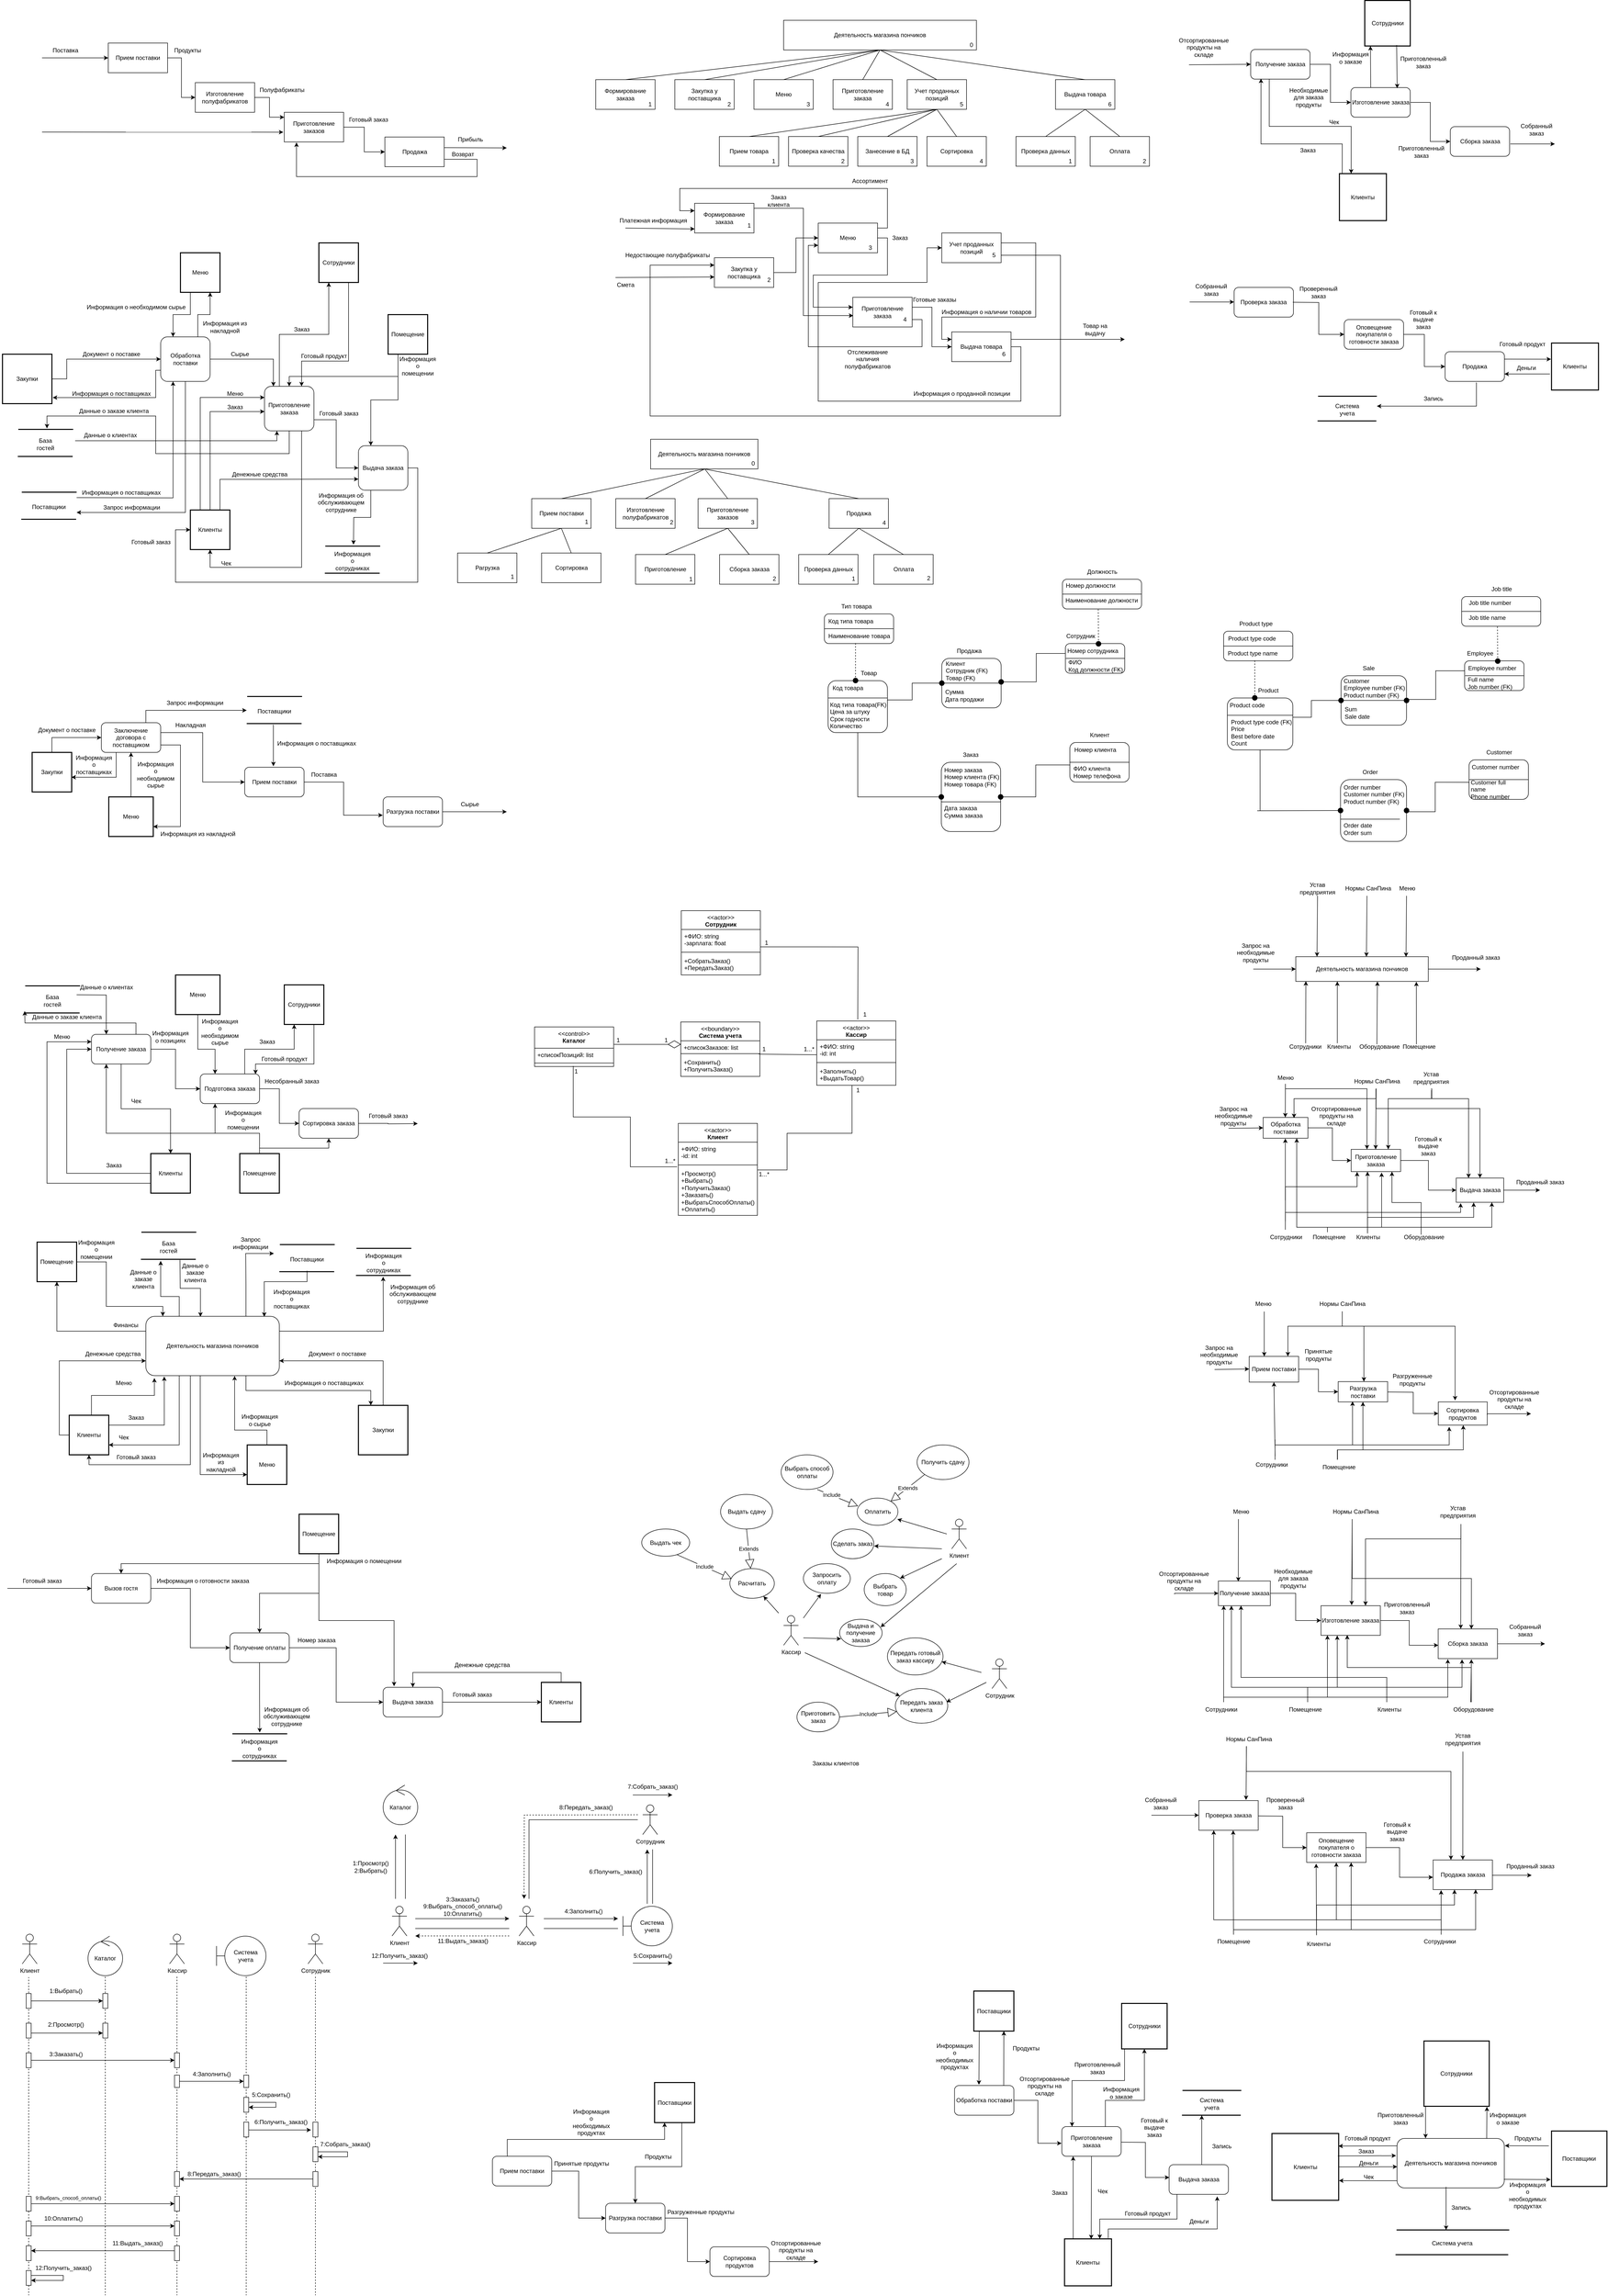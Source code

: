 <mxfile version="21.2.3" type="device">
  <diagram name="Страница 1" id="tBCD0GgBkrS060WXXn1x">
    <mxGraphModel dx="1373" dy="753" grid="1" gridSize="10" guides="1" tooltips="1" connect="1" arrows="1" fold="1" page="1" pageScale="1" pageWidth="3300" pageHeight="4681" math="0" shadow="0">
      <root>
        <mxCell id="0" />
        <mxCell id="1" parent="0" />
        <mxCell id="arUmW7kIU7EGpFP8JjQE-31" style="edgeStyle=orthogonalEdgeStyle;rounded=0;orthogonalLoop=1;jettySize=auto;html=1;exitX=1;exitY=0.5;exitDx=0;exitDy=0;entryX=0.008;entryY=0.617;entryDx=0;entryDy=0;entryPerimeter=0;" parent="1" source="arUmW7kIU7EGpFP8JjQE-14" target="arUmW7kIU7EGpFP8JjQE-16" edge="1">
          <mxGeometry relative="1" as="geometry">
            <Array as="points">
              <mxPoint x="1540" y="430" />
              <mxPoint x="1640" y="430" />
              <mxPoint x="1640" y="647" />
            </Array>
          </mxGeometry>
        </mxCell>
        <mxCell id="arUmW7kIU7EGpFP8JjQE-14" value="Формирование заказа" style="rounded=0;whiteSpace=wrap;html=1;" parent="1" vertex="1">
          <mxGeometry x="1420" y="420" width="120" height="60" as="geometry" />
        </mxCell>
        <mxCell id="arUmW7kIU7EGpFP8JjQE-28" style="edgeStyle=orthogonalEdgeStyle;rounded=0;orthogonalLoop=1;jettySize=auto;html=1;exitX=1;exitY=0.5;exitDx=0;exitDy=0;entryX=0;entryY=0.5;entryDx=0;entryDy=0;" parent="1" source="arUmW7kIU7EGpFP8JjQE-15" target="arUmW7kIU7EGpFP8JjQE-27" edge="1">
          <mxGeometry relative="1" as="geometry">
            <Array as="points">
              <mxPoint x="1625" y="560" />
              <mxPoint x="1625" y="490" />
            </Array>
          </mxGeometry>
        </mxCell>
        <mxCell id="arUmW7kIU7EGpFP8JjQE-15" value="Закупка у поставщика" style="rounded=0;whiteSpace=wrap;html=1;" parent="1" vertex="1">
          <mxGeometry x="1460" y="530" width="120" height="60" as="geometry" />
        </mxCell>
        <mxCell id="arUmW7kIU7EGpFP8JjQE-33" style="edgeStyle=orthogonalEdgeStyle;rounded=0;orthogonalLoop=1;jettySize=auto;html=1;exitX=1;exitY=0.75;exitDx=0;exitDy=0;entryX=0;entryY=0.75;entryDx=0;entryDy=0;" parent="1" source="arUmW7kIU7EGpFP8JjQE-16" target="arUmW7kIU7EGpFP8JjQE-27" edge="1">
          <mxGeometry relative="1" as="geometry">
            <Array as="points">
              <mxPoint x="1880" y="655" />
              <mxPoint x="1880" y="710" />
              <mxPoint x="1650" y="710" />
              <mxPoint x="1650" y="505" />
            </Array>
          </mxGeometry>
        </mxCell>
        <mxCell id="arUmW7kIU7EGpFP8JjQE-16" value="Приготовление заказа" style="rounded=0;whiteSpace=wrap;html=1;" parent="1" vertex="1">
          <mxGeometry x="1740" y="610" width="120" height="60" as="geometry" />
        </mxCell>
        <mxCell id="arUmW7kIU7EGpFP8JjQE-36" style="edgeStyle=orthogonalEdgeStyle;rounded=0;orthogonalLoop=1;jettySize=auto;html=1;exitX=1;exitY=0.5;exitDx=0;exitDy=0;entryX=0;entryY=0.5;entryDx=0;entryDy=0;" parent="1" source="arUmW7kIU7EGpFP8JjQE-17" target="arUmW7kIU7EGpFP8JjQE-35" edge="1">
          <mxGeometry relative="1" as="geometry">
            <Array as="points">
              <mxPoint x="2080" y="710" />
              <mxPoint x="2080" y="820" />
              <mxPoint x="1670" y="820" />
              <mxPoint x="1670" y="580" />
              <mxPoint x="1890" y="580" />
              <mxPoint x="1890" y="510" />
            </Array>
          </mxGeometry>
        </mxCell>
        <mxCell id="arUmW7kIU7EGpFP8JjQE-17" value="Выдача товара" style="rounded=0;whiteSpace=wrap;html=1;" parent="1" vertex="1">
          <mxGeometry x="1940" y="680" width="120" height="60" as="geometry" />
        </mxCell>
        <mxCell id="arUmW7kIU7EGpFP8JjQE-20" value="" style="endArrow=classic;html=1;rounded=0;exitX=1;exitY=0.25;exitDx=0;exitDy=0;" parent="1" source="arUmW7kIU7EGpFP8JjQE-17" edge="1">
          <mxGeometry width="50" height="50" relative="1" as="geometry">
            <mxPoint x="2120" y="740" as="sourcePoint" />
            <mxPoint x="2290" y="695" as="targetPoint" />
          </mxGeometry>
        </mxCell>
        <mxCell id="arUmW7kIU7EGpFP8JjQE-21" value="Товар на выдачу" style="text;html=1;strokeColor=none;fillColor=none;align=center;verticalAlign=middle;whiteSpace=wrap;rounded=0;" parent="1" vertex="1">
          <mxGeometry x="2200" y="660" width="60" height="30" as="geometry" />
        </mxCell>
        <mxCell id="arUmW7kIU7EGpFP8JjQE-22" value="" style="endArrow=classic;html=1;rounded=0;entryX=0;entryY=0.65;entryDx=0;entryDy=0;entryPerimeter=0;" parent="1" target="arUmW7kIU7EGpFP8JjQE-15" edge="1">
          <mxGeometry width="50" height="50" relative="1" as="geometry">
            <mxPoint x="1260" y="570" as="sourcePoint" />
            <mxPoint x="1390" y="540" as="targetPoint" />
          </mxGeometry>
        </mxCell>
        <mxCell id="arUmW7kIU7EGpFP8JjQE-23" value="Смета" style="text;html=1;align=center;verticalAlign=middle;resizable=0;points=[];autosize=1;strokeColor=none;fillColor=none;" parent="1" vertex="1">
          <mxGeometry x="1250" y="570" width="60" height="30" as="geometry" />
        </mxCell>
        <mxCell id="arUmW7kIU7EGpFP8JjQE-24" value="Платежная информация" style="text;html=1;align=center;verticalAlign=middle;resizable=0;points=[];autosize=1;strokeColor=none;fillColor=none;" parent="1" vertex="1">
          <mxGeometry x="1256.25" y="440" width="160" height="30" as="geometry" />
        </mxCell>
        <mxCell id="arUmW7kIU7EGpFP8JjQE-25" value="" style="endArrow=classic;html=1;rounded=0;exitX=1;exitY=0.5;exitDx=0;exitDy=0;edgeStyle=orthogonalEdgeStyle;entryX=0;entryY=0.5;entryDx=0;entryDy=0;" parent="1" source="arUmW7kIU7EGpFP8JjQE-16" target="arUmW7kIU7EGpFP8JjQE-17" edge="1">
          <mxGeometry width="50" height="50" relative="1" as="geometry">
            <mxPoint x="1900" y="640" as="sourcePoint" />
            <mxPoint x="1900" y="710" as="targetPoint" />
            <Array as="points">
              <mxPoint x="1860" y="630" />
              <mxPoint x="1900" y="630" />
              <mxPoint x="1900" y="710" />
            </Array>
          </mxGeometry>
        </mxCell>
        <mxCell id="arUmW7kIU7EGpFP8JjQE-26" value="Готовые заказы" style="text;html=1;align=center;verticalAlign=middle;resizable=0;points=[];autosize=1;strokeColor=none;fillColor=none;" parent="1" vertex="1">
          <mxGeometry x="1850" y="600" width="110" height="30" as="geometry" />
        </mxCell>
        <mxCell id="arUmW7kIU7EGpFP8JjQE-29" style="edgeStyle=orthogonalEdgeStyle;rounded=0;orthogonalLoop=1;jettySize=auto;html=1;exitX=1;exitY=0.5;exitDx=0;exitDy=0;entryX=0;entryY=0.25;entryDx=0;entryDy=0;" parent="1" source="arUmW7kIU7EGpFP8JjQE-27" target="arUmW7kIU7EGpFP8JjQE-14" edge="1">
          <mxGeometry relative="1" as="geometry">
            <Array as="points">
              <mxPoint x="1790" y="470" />
              <mxPoint x="1810" y="470" />
              <mxPoint x="1810" y="390" />
              <mxPoint x="1390" y="390" />
              <mxPoint x="1390" y="435" />
            </Array>
          </mxGeometry>
        </mxCell>
        <mxCell id="Z8QZq4_8rZiiYk2s4kte-19" style="edgeStyle=orthogonalEdgeStyle;rounded=0;orthogonalLoop=1;jettySize=auto;html=1;exitX=1;exitY=0.5;exitDx=0;exitDy=0;" parent="1" source="arUmW7kIU7EGpFP8JjQE-27" edge="1">
          <mxGeometry relative="1" as="geometry">
            <mxPoint x="1740" y="630" as="targetPoint" />
            <Array as="points">
              <mxPoint x="1810" y="490" />
              <mxPoint x="1810" y="565" />
              <mxPoint x="1660" y="565" />
              <mxPoint x="1660" y="630" />
              <mxPoint x="1740" y="630" />
            </Array>
          </mxGeometry>
        </mxCell>
        <mxCell id="arUmW7kIU7EGpFP8JjQE-27" value="Меню" style="rounded=0;whiteSpace=wrap;html=1;" parent="1" vertex="1">
          <mxGeometry x="1670" y="460" width="120" height="60" as="geometry" />
        </mxCell>
        <mxCell id="arUmW7kIU7EGpFP8JjQE-30" value="Ассортимент" style="text;html=1;strokeColor=none;fillColor=none;align=center;verticalAlign=middle;whiteSpace=wrap;rounded=0;" parent="1" vertex="1">
          <mxGeometry x="1745" y="360" width="60" height="30" as="geometry" />
        </mxCell>
        <mxCell id="arUmW7kIU7EGpFP8JjQE-32" value="Заказ клиента" style="text;html=1;strokeColor=none;fillColor=none;align=center;verticalAlign=middle;whiteSpace=wrap;rounded=0;" parent="1" vertex="1">
          <mxGeometry x="1560" y="400" width="60" height="30" as="geometry" />
        </mxCell>
        <mxCell id="arUmW7kIU7EGpFP8JjQE-34" value="Отслеживание наличия полуфабрикатов" style="text;html=1;strokeColor=none;fillColor=none;align=center;verticalAlign=middle;whiteSpace=wrap;rounded=0;" parent="1" vertex="1">
          <mxGeometry x="1740" y="720" width="60" height="30" as="geometry" />
        </mxCell>
        <mxCell id="arUmW7kIU7EGpFP8JjQE-40" style="edgeStyle=orthogonalEdgeStyle;rounded=0;orthogonalLoop=1;jettySize=auto;html=1;exitX=1;exitY=0.5;exitDx=0;exitDy=0;entryX=0;entryY=0.25;entryDx=0;entryDy=0;" parent="1" source="arUmW7kIU7EGpFP8JjQE-35" target="arUmW7kIU7EGpFP8JjQE-17" edge="1">
          <mxGeometry relative="1" as="geometry">
            <Array as="points">
              <mxPoint x="2040" y="500" />
              <mxPoint x="2110" y="500" />
              <mxPoint x="2110" y="650" />
              <mxPoint x="1920" y="650" />
              <mxPoint x="1920" y="695" />
            </Array>
          </mxGeometry>
        </mxCell>
        <mxCell id="arUmW7kIU7EGpFP8JjQE-42" style="edgeStyle=orthogonalEdgeStyle;rounded=0;orthogonalLoop=1;jettySize=auto;html=1;exitX=1;exitY=0.75;exitDx=0;exitDy=0;entryX=0;entryY=0.25;entryDx=0;entryDy=0;" parent="1" source="arUmW7kIU7EGpFP8JjQE-35" target="arUmW7kIU7EGpFP8JjQE-15" edge="1">
          <mxGeometry relative="1" as="geometry">
            <Array as="points">
              <mxPoint x="2160" y="525" />
              <mxPoint x="2160" y="850" />
              <mxPoint x="1330" y="850" />
              <mxPoint x="1330" y="545" />
            </Array>
          </mxGeometry>
        </mxCell>
        <mxCell id="arUmW7kIU7EGpFP8JjQE-35" value="Учет проданных позиций" style="rounded=0;whiteSpace=wrap;html=1;" parent="1" vertex="1">
          <mxGeometry x="1920" y="480" width="120" height="60" as="geometry" />
        </mxCell>
        <mxCell id="arUmW7kIU7EGpFP8JjQE-38" value="Информация о проданной позиции" style="text;html=1;align=center;verticalAlign=middle;resizable=0;points=[];autosize=1;strokeColor=none;fillColor=none;" parent="1" vertex="1">
          <mxGeometry x="1850" y="790" width="220" height="30" as="geometry" />
        </mxCell>
        <mxCell id="arUmW7kIU7EGpFP8JjQE-41" value="Информация о наличии товаров" style="text;html=1;align=center;verticalAlign=middle;resizable=0;points=[];autosize=1;strokeColor=none;fillColor=none;" parent="1" vertex="1">
          <mxGeometry x="1910" y="625" width="200" height="30" as="geometry" />
        </mxCell>
        <mxCell id="arUmW7kIU7EGpFP8JjQE-43" value="Недостающие полуфабрикаты" style="text;html=1;align=center;verticalAlign=middle;resizable=0;points=[];autosize=1;strokeColor=none;fillColor=none;" parent="1" vertex="1">
          <mxGeometry x="1270" y="510" width="190" height="30" as="geometry" />
        </mxCell>
        <mxCell id="arUmW7kIU7EGpFP8JjQE-44" value="Деятельность магазина пончиков" style="rounded=0;whiteSpace=wrap;html=1;" parent="1" vertex="1">
          <mxGeometry x="1600" y="50" width="390" height="60" as="geometry" />
        </mxCell>
        <mxCell id="arUmW7kIU7EGpFP8JjQE-45" value="Формирование заказа" style="rounded=0;whiteSpace=wrap;html=1;" parent="1" vertex="1">
          <mxGeometry x="1220" y="170" width="120" height="60" as="geometry" />
        </mxCell>
        <mxCell id="arUmW7kIU7EGpFP8JjQE-46" value="Закупка у поставщика" style="rounded=0;whiteSpace=wrap;html=1;" parent="1" vertex="1">
          <mxGeometry x="1380" y="170" width="120" height="60" as="geometry" />
        </mxCell>
        <mxCell id="arUmW7kIU7EGpFP8JjQE-47" value="Меню" style="rounded=0;whiteSpace=wrap;html=1;" parent="1" vertex="1">
          <mxGeometry x="1540" y="170" width="120" height="60" as="geometry" />
        </mxCell>
        <mxCell id="arUmW7kIU7EGpFP8JjQE-48" value="Приготовление заказа" style="rounded=0;whiteSpace=wrap;html=1;" parent="1" vertex="1">
          <mxGeometry x="1700" y="170" width="120" height="60" as="geometry" />
        </mxCell>
        <mxCell id="arUmW7kIU7EGpFP8JjQE-49" value="Учет проданных позиций" style="rounded=0;whiteSpace=wrap;html=1;" parent="1" vertex="1">
          <mxGeometry x="1850" y="170" width="120" height="60" as="geometry" />
        </mxCell>
        <mxCell id="arUmW7kIU7EGpFP8JjQE-50" value="Выдача товара" style="rounded=0;whiteSpace=wrap;html=1;" parent="1" vertex="1">
          <mxGeometry x="2150" y="170" width="120" height="60" as="geometry" />
        </mxCell>
        <mxCell id="arUmW7kIU7EGpFP8JjQE-51" value="" style="endArrow=none;html=1;rounded=0;entryX=0.5;entryY=1;entryDx=0;entryDy=0;exitX=0.5;exitY=0;exitDx=0;exitDy=0;" parent="1" source="arUmW7kIU7EGpFP8JjQE-48" target="arUmW7kIU7EGpFP8JjQE-44" edge="1">
          <mxGeometry width="50" height="50" relative="1" as="geometry">
            <mxPoint x="1740" y="190" as="sourcePoint" />
            <mxPoint x="1790" y="140" as="targetPoint" />
          </mxGeometry>
        </mxCell>
        <mxCell id="arUmW7kIU7EGpFP8JjQE-52" value="" style="endArrow=none;html=1;rounded=0;entryX=0.5;entryY=1;entryDx=0;entryDy=0;exitX=0.5;exitY=0;exitDx=0;exitDy=0;" parent="1" source="arUmW7kIU7EGpFP8JjQE-45" target="arUmW7kIU7EGpFP8JjQE-44" edge="1">
          <mxGeometry width="50" height="50" relative="1" as="geometry">
            <mxPoint x="1680" y="340" as="sourcePoint" />
            <mxPoint x="1730" y="290" as="targetPoint" />
          </mxGeometry>
        </mxCell>
        <mxCell id="arUmW7kIU7EGpFP8JjQE-53" value="" style="endArrow=none;html=1;rounded=0;entryX=0.5;entryY=1;entryDx=0;entryDy=0;exitX=0.5;exitY=0;exitDx=0;exitDy=0;" parent="1" source="arUmW7kIU7EGpFP8JjQE-49" target="arUmW7kIU7EGpFP8JjQE-44" edge="1">
          <mxGeometry width="50" height="50" relative="1" as="geometry">
            <mxPoint x="1760" y="400" as="sourcePoint" />
            <mxPoint x="1810" y="350" as="targetPoint" />
          </mxGeometry>
        </mxCell>
        <mxCell id="arUmW7kIU7EGpFP8JjQE-55" value="" style="endArrow=none;html=1;rounded=0;entryX=0.5;entryY=1;entryDx=0;entryDy=0;exitX=0.5;exitY=0;exitDx=0;exitDy=0;" parent="1" source="arUmW7kIU7EGpFP8JjQE-46" target="arUmW7kIU7EGpFP8JjQE-44" edge="1">
          <mxGeometry width="50" height="50" relative="1" as="geometry">
            <mxPoint x="1860" y="370" as="sourcePoint" />
            <mxPoint x="1910" y="320" as="targetPoint" />
          </mxGeometry>
        </mxCell>
        <mxCell id="arUmW7kIU7EGpFP8JjQE-56" value="" style="endArrow=none;html=1;rounded=0;entryX=0.5;entryY=1;entryDx=0;entryDy=0;exitX=0.5;exitY=0;exitDx=0;exitDy=0;" parent="1" source="arUmW7kIU7EGpFP8JjQE-50" target="arUmW7kIU7EGpFP8JjQE-44" edge="1">
          <mxGeometry width="50" height="50" relative="1" as="geometry">
            <mxPoint x="1860" y="380" as="sourcePoint" />
            <mxPoint x="1910" y="330" as="targetPoint" />
          </mxGeometry>
        </mxCell>
        <mxCell id="arUmW7kIU7EGpFP8JjQE-57" value="Проверка данных" style="rounded=0;whiteSpace=wrap;html=1;" parent="1" vertex="1">
          <mxGeometry x="2070" y="285" width="120" height="60" as="geometry" />
        </mxCell>
        <mxCell id="arUmW7kIU7EGpFP8JjQE-58" value="Оплата" style="rounded=0;whiteSpace=wrap;html=1;" parent="1" vertex="1">
          <mxGeometry x="2220" y="285" width="120" height="60" as="geometry" />
        </mxCell>
        <mxCell id="arUmW7kIU7EGpFP8JjQE-59" value="" style="endArrow=none;html=1;rounded=0;exitX=0.5;exitY=0;exitDx=0;exitDy=0;" parent="1" source="arUmW7kIU7EGpFP8JjQE-57" edge="1">
          <mxGeometry width="50" height="50" relative="1" as="geometry">
            <mxPoint x="1990" y="430" as="sourcePoint" />
            <mxPoint x="2210" y="230" as="targetPoint" />
          </mxGeometry>
        </mxCell>
        <mxCell id="arUmW7kIU7EGpFP8JjQE-60" value="" style="endArrow=none;html=1;rounded=0;entryX=0.5;entryY=1;entryDx=0;entryDy=0;exitX=0.5;exitY=0;exitDx=0;exitDy=0;" parent="1" source="arUmW7kIU7EGpFP8JjQE-58" target="arUmW7kIU7EGpFP8JjQE-50" edge="1">
          <mxGeometry width="50" height="50" relative="1" as="geometry">
            <mxPoint x="2150" y="450" as="sourcePoint" />
            <mxPoint x="2200" y="400" as="targetPoint" />
          </mxGeometry>
        </mxCell>
        <mxCell id="arUmW7kIU7EGpFP8JjQE-61" value="Занесение в БД" style="rounded=0;whiteSpace=wrap;html=1;" parent="1" vertex="1">
          <mxGeometry x="1750" y="285" width="120" height="60" as="geometry" />
        </mxCell>
        <mxCell id="arUmW7kIU7EGpFP8JjQE-62" value="" style="endArrow=none;html=1;rounded=0;entryX=0.5;entryY=1;entryDx=0;entryDy=0;exitX=0.5;exitY=0;exitDx=0;exitDy=0;" parent="1" source="arUmW7kIU7EGpFP8JjQE-47" target="arUmW7kIU7EGpFP8JjQE-44" edge="1">
          <mxGeometry width="50" height="50" relative="1" as="geometry">
            <mxPoint x="1660" y="370" as="sourcePoint" />
            <mxPoint x="1710" y="320" as="targetPoint" />
          </mxGeometry>
        </mxCell>
        <mxCell id="arUmW7kIU7EGpFP8JjQE-63" value="0" style="text;html=1;strokeColor=none;fillColor=none;align=center;verticalAlign=middle;whiteSpace=wrap;rounded=0;" parent="1" vertex="1">
          <mxGeometry x="1960" y="90" width="40" height="20" as="geometry" />
        </mxCell>
        <mxCell id="arUmW7kIU7EGpFP8JjQE-65" value="2" style="text;html=1;strokeColor=none;fillColor=none;align=center;verticalAlign=middle;whiteSpace=wrap;rounded=0;" parent="1" vertex="1">
          <mxGeometry x="1470" y="210" width="40" height="20" as="geometry" />
        </mxCell>
        <mxCell id="arUmW7kIU7EGpFP8JjQE-66" value="3" style="text;html=1;strokeColor=none;fillColor=none;align=center;verticalAlign=middle;whiteSpace=wrap;rounded=0;" parent="1" vertex="1">
          <mxGeometry x="1630" y="210" width="40" height="20" as="geometry" />
        </mxCell>
        <mxCell id="arUmW7kIU7EGpFP8JjQE-67" value="4" style="text;html=1;strokeColor=none;fillColor=none;align=center;verticalAlign=middle;whiteSpace=wrap;rounded=0;" parent="1" vertex="1">
          <mxGeometry x="1790" y="210" width="40" height="20" as="geometry" />
        </mxCell>
        <mxCell id="arUmW7kIU7EGpFP8JjQE-68" value="5" style="text;html=1;strokeColor=none;fillColor=none;align=center;verticalAlign=middle;whiteSpace=wrap;rounded=0;" parent="1" vertex="1">
          <mxGeometry x="1940" y="210" width="40" height="20" as="geometry" />
        </mxCell>
        <mxCell id="arUmW7kIU7EGpFP8JjQE-69" value="6" style="text;html=1;strokeColor=none;fillColor=none;align=center;verticalAlign=middle;whiteSpace=wrap;rounded=0;" parent="1" vertex="1">
          <mxGeometry x="2240" y="210" width="40" height="20" as="geometry" />
        </mxCell>
        <mxCell id="arUmW7kIU7EGpFP8JjQE-70" value="Проверка качества" style="rounded=0;whiteSpace=wrap;html=1;" parent="1" vertex="1">
          <mxGeometry x="1610" y="285" width="120" height="60" as="geometry" />
        </mxCell>
        <mxCell id="arUmW7kIU7EGpFP8JjQE-71" value="Прием товара" style="rounded=0;whiteSpace=wrap;html=1;" parent="1" vertex="1">
          <mxGeometry x="1470" y="285" width="120" height="60" as="geometry" />
        </mxCell>
        <mxCell id="arUmW7kIU7EGpFP8JjQE-72" value="Сортировка" style="rounded=0;whiteSpace=wrap;html=1;" parent="1" vertex="1">
          <mxGeometry x="1890" y="285" width="120" height="60" as="geometry" />
        </mxCell>
        <mxCell id="arUmW7kIU7EGpFP8JjQE-73" value="1" style="text;html=1;strokeColor=none;fillColor=none;align=center;verticalAlign=middle;whiteSpace=wrap;rounded=0;" parent="1" vertex="1">
          <mxGeometry x="1560" y="325" width="40" height="20" as="geometry" />
        </mxCell>
        <mxCell id="arUmW7kIU7EGpFP8JjQE-74" value="2" style="text;html=1;strokeColor=none;fillColor=none;align=center;verticalAlign=middle;whiteSpace=wrap;rounded=0;" parent="1" vertex="1">
          <mxGeometry x="1700" y="325" width="40" height="20" as="geometry" />
        </mxCell>
        <mxCell id="arUmW7kIU7EGpFP8JjQE-75" value="3" style="text;html=1;strokeColor=none;fillColor=none;align=center;verticalAlign=middle;whiteSpace=wrap;rounded=0;" parent="1" vertex="1">
          <mxGeometry x="1840" y="325" width="40" height="20" as="geometry" />
        </mxCell>
        <mxCell id="arUmW7kIU7EGpFP8JjQE-76" value="4" style="text;html=1;strokeColor=none;fillColor=none;align=center;verticalAlign=middle;whiteSpace=wrap;rounded=0;" parent="1" vertex="1">
          <mxGeometry x="1980" y="325" width="40" height="20" as="geometry" />
        </mxCell>
        <mxCell id="arUmW7kIU7EGpFP8JjQE-77" value="1" style="text;html=1;strokeColor=none;fillColor=none;align=center;verticalAlign=middle;whiteSpace=wrap;rounded=0;" parent="1" vertex="1">
          <mxGeometry x="2160" y="325" width="40" height="20" as="geometry" />
        </mxCell>
        <mxCell id="arUmW7kIU7EGpFP8JjQE-78" value="2" style="text;html=1;strokeColor=none;fillColor=none;align=center;verticalAlign=middle;whiteSpace=wrap;rounded=0;" parent="1" vertex="1">
          <mxGeometry x="2310" y="325" width="40" height="20" as="geometry" />
        </mxCell>
        <mxCell id="arUmW7kIU7EGpFP8JjQE-79" value="" style="endArrow=none;html=1;rounded=0;entryX=0.5;entryY=1;entryDx=0;entryDy=0;exitX=0.5;exitY=0;exitDx=0;exitDy=0;" parent="1" source="arUmW7kIU7EGpFP8JjQE-71" target="arUmW7kIU7EGpFP8JjQE-49" edge="1">
          <mxGeometry width="50" height="50" relative="1" as="geometry">
            <mxPoint x="1870" y="300" as="sourcePoint" />
            <mxPoint x="1920" y="250" as="targetPoint" />
          </mxGeometry>
        </mxCell>
        <mxCell id="arUmW7kIU7EGpFP8JjQE-80" value="" style="endArrow=none;html=1;rounded=0;entryX=0.5;entryY=1;entryDx=0;entryDy=0;exitX=0.5;exitY=0;exitDx=0;exitDy=0;" parent="1" source="arUmW7kIU7EGpFP8JjQE-70" target="arUmW7kIU7EGpFP8JjQE-49" edge="1">
          <mxGeometry width="50" height="50" relative="1" as="geometry">
            <mxPoint x="1820" y="480" as="sourcePoint" />
            <mxPoint x="1870" y="430" as="targetPoint" />
          </mxGeometry>
        </mxCell>
        <mxCell id="arUmW7kIU7EGpFP8JjQE-81" value="" style="endArrow=none;html=1;rounded=0;entryX=0.5;entryY=1;entryDx=0;entryDy=0;exitX=0.5;exitY=0;exitDx=0;exitDy=0;" parent="1" source="arUmW7kIU7EGpFP8JjQE-61" target="arUmW7kIU7EGpFP8JjQE-49" edge="1">
          <mxGeometry width="50" height="50" relative="1" as="geometry">
            <mxPoint x="1830" y="480" as="sourcePoint" />
            <mxPoint x="1880" y="430" as="targetPoint" />
          </mxGeometry>
        </mxCell>
        <mxCell id="arUmW7kIU7EGpFP8JjQE-82" value="" style="endArrow=none;html=1;rounded=0;entryX=0.5;entryY=1;entryDx=0;entryDy=0;exitX=0.5;exitY=0;exitDx=0;exitDy=0;" parent="1" source="arUmW7kIU7EGpFP8JjQE-72" target="arUmW7kIU7EGpFP8JjQE-49" edge="1">
          <mxGeometry width="50" height="50" relative="1" as="geometry">
            <mxPoint x="1900" y="450" as="sourcePoint" />
            <mxPoint x="1950" y="400" as="targetPoint" />
          </mxGeometry>
        </mxCell>
        <mxCell id="arUmW7kIU7EGpFP8JjQE-110" style="edgeStyle=orthogonalEdgeStyle;rounded=0;orthogonalLoop=1;jettySize=auto;html=1;exitX=1;exitY=0.5;exitDx=0;exitDy=0;entryX=0;entryY=0.5;entryDx=0;entryDy=0;" parent="1" source="arUmW7kIU7EGpFP8JjQE-89" target="arUmW7kIU7EGpFP8JjQE-92" edge="1">
          <mxGeometry relative="1" as="geometry">
            <Array as="points">
              <mxPoint x="150" y="735" />
            </Array>
          </mxGeometry>
        </mxCell>
        <mxCell id="arUmW7kIU7EGpFP8JjQE-89" value="Закупки" style="whiteSpace=wrap;html=1;aspect=fixed;strokeWidth=2;" parent="1" vertex="1">
          <mxGeometry x="20" y="725" width="100" height="100" as="geometry" />
        </mxCell>
        <mxCell id="arUmW7kIU7EGpFP8JjQE-104" style="edgeStyle=orthogonalEdgeStyle;rounded=0;orthogonalLoop=1;jettySize=auto;html=1;exitX=1;exitY=0.25;exitDx=0;exitDy=0;entryX=0.25;entryY=1;entryDx=0;entryDy=0;" parent="1" target="arUmW7kIU7EGpFP8JjQE-92" edge="1">
          <mxGeometry relative="1" as="geometry">
            <mxPoint x="170" y="1015" as="sourcePoint" />
          </mxGeometry>
        </mxCell>
        <mxCell id="arUmW7kIU7EGpFP8JjQE-98" style="edgeStyle=orthogonalEdgeStyle;rounded=0;orthogonalLoop=1;jettySize=auto;html=1;entryX=0.25;entryY=1;entryDx=0;entryDy=0;" parent="1" target="arUmW7kIU7EGpFP8JjQE-93" edge="1">
          <mxGeometry relative="1" as="geometry">
            <Array as="points">
              <mxPoint x="167" y="900" />
              <mxPoint x="167" y="900" />
              <mxPoint x="575" y="900" />
            </Array>
            <mxPoint x="171" y="900" as="sourcePoint" />
          </mxGeometry>
        </mxCell>
        <mxCell id="arUmW7kIU7EGpFP8JjQE-106" style="edgeStyle=orthogonalEdgeStyle;rounded=0;orthogonalLoop=1;jettySize=auto;html=1;exitX=0.5;exitY=1;exitDx=0;exitDy=0;entryX=1;entryY=0.75;entryDx=0;entryDy=0;" parent="1" source="arUmW7kIU7EGpFP8JjQE-92" edge="1">
          <mxGeometry relative="1" as="geometry">
            <Array as="points">
              <mxPoint x="390" y="1045" />
            </Array>
            <mxPoint x="170" y="1045" as="targetPoint" />
          </mxGeometry>
        </mxCell>
        <mxCell id="arUmW7kIU7EGpFP8JjQE-116" style="edgeStyle=orthogonalEdgeStyle;rounded=0;orthogonalLoop=1;jettySize=auto;html=1;exitX=0.75;exitY=0;exitDx=0;exitDy=0;entryX=0.75;entryY=1;entryDx=0;entryDy=0;" parent="1" source="arUmW7kIU7EGpFP8JjQE-92" target="arUmW7kIU7EGpFP8JjQE-112" edge="1">
          <mxGeometry relative="1" as="geometry" />
        </mxCell>
        <mxCell id="arUmW7kIU7EGpFP8JjQE-130" style="edgeStyle=orthogonalEdgeStyle;rounded=0;orthogonalLoop=1;jettySize=auto;html=1;exitX=1;exitY=0.5;exitDx=0;exitDy=0;entryX=0.18;entryY=0;entryDx=0;entryDy=0;entryPerimeter=0;" parent="1" source="arUmW7kIU7EGpFP8JjQE-92" target="arUmW7kIU7EGpFP8JjQE-93" edge="1">
          <mxGeometry relative="1" as="geometry" />
        </mxCell>
        <mxCell id="arUmW7kIU7EGpFP8JjQE-160" style="edgeStyle=orthogonalEdgeStyle;rounded=0;orthogonalLoop=1;jettySize=auto;html=1;exitX=0;exitY=0.75;exitDx=0;exitDy=0;entryX=1.017;entryY=0.877;entryDx=0;entryDy=0;entryPerimeter=0;" parent="1" source="arUmW7kIU7EGpFP8JjQE-92" target="arUmW7kIU7EGpFP8JjQE-89" edge="1">
          <mxGeometry relative="1" as="geometry">
            <Array as="points">
              <mxPoint x="330" y="757" />
              <mxPoint x="330" y="813" />
            </Array>
          </mxGeometry>
        </mxCell>
        <mxCell id="arUmW7kIU7EGpFP8JjQE-92" value="Обработка поставки" style="rounded=1;whiteSpace=wrap;html=1;" parent="1" vertex="1">
          <mxGeometry x="340" y="690" width="100" height="90" as="geometry" />
        </mxCell>
        <mxCell id="arUmW7kIU7EGpFP8JjQE-100" style="edgeStyle=orthogonalEdgeStyle;rounded=0;orthogonalLoop=1;jettySize=auto;html=1;exitX=0.5;exitY=1;exitDx=0;exitDy=0;" parent="1" source="arUmW7kIU7EGpFP8JjQE-93" edge="1">
          <mxGeometry relative="1" as="geometry">
            <mxPoint x="110" y="875" as="targetPoint" />
            <Array as="points">
              <mxPoint x="600" y="926" />
              <mxPoint x="330" y="926" />
              <mxPoint x="330" y="850" />
              <mxPoint x="110" y="850" />
            </Array>
          </mxGeometry>
        </mxCell>
        <mxCell id="arUmW7kIU7EGpFP8JjQE-127" style="edgeStyle=orthogonalEdgeStyle;rounded=0;orthogonalLoop=1;jettySize=auto;html=1;exitX=0.75;exitY=1;exitDx=0;exitDy=0;entryX=0.5;entryY=1;entryDx=0;entryDy=0;" parent="1" source="arUmW7kIU7EGpFP8JjQE-93" target="arUmW7kIU7EGpFP8JjQE-120" edge="1">
          <mxGeometry relative="1" as="geometry">
            <Array as="points">
              <mxPoint x="625" y="1156" />
              <mxPoint x="440" y="1156" />
            </Array>
          </mxGeometry>
        </mxCell>
        <mxCell id="arUmW7kIU7EGpFP8JjQE-131" style="edgeStyle=orthogonalEdgeStyle;rounded=0;orthogonalLoop=1;jettySize=auto;html=1;exitX=0.5;exitY=0;exitDx=0;exitDy=0;entryX=0.25;entryY=1;entryDx=0;entryDy=0;" parent="1" source="arUmW7kIU7EGpFP8JjQE-93" target="arUmW7kIU7EGpFP8JjQE-129" edge="1">
          <mxGeometry relative="1" as="geometry">
            <Array as="points">
              <mxPoint x="580" y="790" />
              <mxPoint x="580" y="685" />
              <mxPoint x="680" y="685" />
            </Array>
          </mxGeometry>
        </mxCell>
        <mxCell id="arUmW7kIU7EGpFP8JjQE-135" style="edgeStyle=orthogonalEdgeStyle;rounded=0;orthogonalLoop=1;jettySize=auto;html=1;exitX=1;exitY=0.75;exitDx=0;exitDy=0;entryX=0;entryY=0.5;entryDx=0;entryDy=0;" parent="1" source="arUmW7kIU7EGpFP8JjQE-93" target="arUmW7kIU7EGpFP8JjQE-94" edge="1">
          <mxGeometry relative="1" as="geometry" />
        </mxCell>
        <mxCell id="arUmW7kIU7EGpFP8JjQE-93" value="Приготовление заказа" style="rounded=1;whiteSpace=wrap;html=1;" parent="1" vertex="1">
          <mxGeometry x="550" y="790" width="100" height="90" as="geometry" />
        </mxCell>
        <mxCell id="arUmW7kIU7EGpFP8JjQE-96" style="edgeStyle=orthogonalEdgeStyle;rounded=0;orthogonalLoop=1;jettySize=auto;html=1;exitX=1;exitY=0.5;exitDx=0;exitDy=0;entryX=0;entryY=0.5;entryDx=0;entryDy=0;" parent="1" source="arUmW7kIU7EGpFP8JjQE-94" target="arUmW7kIU7EGpFP8JjQE-120" edge="1">
          <mxGeometry relative="1" as="geometry">
            <mxPoint x="950" y="990" as="targetPoint" />
            <Array as="points">
              <mxPoint x="860" y="955" />
              <mxPoint x="860" y="1186" />
              <mxPoint x="370" y="1186" />
              <mxPoint x="370" y="1080" />
            </Array>
          </mxGeometry>
        </mxCell>
        <mxCell id="arUmW7kIU7EGpFP8JjQE-147" style="edgeStyle=orthogonalEdgeStyle;rounded=0;orthogonalLoop=1;jettySize=auto;html=1;exitX=0.25;exitY=1;exitDx=0;exitDy=0;entryX=0.25;entryY=0;entryDx=0;entryDy=0;" parent="1" source="arUmW7kIU7EGpFP8JjQE-94" edge="1">
          <mxGeometry relative="1" as="geometry">
            <mxPoint x="730" y="1110" as="targetPoint" />
          </mxGeometry>
        </mxCell>
        <mxCell id="arUmW7kIU7EGpFP8JjQE-94" value="Выдача заказа" style="rounded=1;whiteSpace=wrap;html=1;" parent="1" vertex="1">
          <mxGeometry x="740" y="910" width="100" height="90" as="geometry" />
        </mxCell>
        <mxCell id="arUmW7kIU7EGpFP8JjQE-97" value="Готовый заказ" style="text;html=1;align=center;verticalAlign=middle;resizable=0;points=[];autosize=1;strokeColor=none;fillColor=none;" parent="1" vertex="1">
          <mxGeometry x="270" y="1090" width="100" height="30" as="geometry" />
        </mxCell>
        <mxCell id="arUmW7kIU7EGpFP8JjQE-101" value="Данные о клиентах" style="text;html=1;align=center;verticalAlign=middle;resizable=0;points=[];autosize=1;strokeColor=none;fillColor=none;" parent="1" vertex="1">
          <mxGeometry x="173" y="874" width="130" height="30" as="geometry" />
        </mxCell>
        <mxCell id="arUmW7kIU7EGpFP8JjQE-102" value="Данные о заказе клиента" style="text;html=1;align=center;verticalAlign=middle;resizable=0;points=[];autosize=1;strokeColor=none;fillColor=none;" parent="1" vertex="1">
          <mxGeometry x="165" y="825" width="160" height="30" as="geometry" />
        </mxCell>
        <mxCell id="arUmW7kIU7EGpFP8JjQE-105" value="Информация о поставщиках" style="text;html=1;align=center;verticalAlign=middle;resizable=0;points=[];autosize=1;strokeColor=none;fillColor=none;" parent="1" vertex="1">
          <mxGeometry x="170" y="990" width="180" height="30" as="geometry" />
        </mxCell>
        <mxCell id="arUmW7kIU7EGpFP8JjQE-107" value="Запрос информации" style="text;html=1;align=center;verticalAlign=middle;resizable=0;points=[];autosize=1;strokeColor=none;fillColor=none;" parent="1" vertex="1">
          <mxGeometry x="214" y="1022" width="133" height="26" as="geometry" />
        </mxCell>
        <mxCell id="arUmW7kIU7EGpFP8JjQE-109" value="Информация о поставщиках" style="text;html=1;align=center;verticalAlign=middle;resizable=0;points=[];autosize=1;strokeColor=none;fillColor=none;" parent="1" vertex="1">
          <mxGeometry x="150" y="790" width="180" height="30" as="geometry" />
        </mxCell>
        <mxCell id="arUmW7kIU7EGpFP8JjQE-111" value="Документ о поставке" style="text;html=1;align=center;verticalAlign=middle;resizable=0;points=[];autosize=1;strokeColor=none;fillColor=none;" parent="1" vertex="1">
          <mxGeometry x="173" y="712" width="134" height="26" as="geometry" />
        </mxCell>
        <mxCell id="arUmW7kIU7EGpFP8JjQE-113" style="edgeStyle=orthogonalEdgeStyle;rounded=0;orthogonalLoop=1;jettySize=auto;html=1;exitX=0.25;exitY=1;exitDx=0;exitDy=0;entryX=0.25;entryY=0;entryDx=0;entryDy=0;" parent="1" source="arUmW7kIU7EGpFP8JjQE-112" target="arUmW7kIU7EGpFP8JjQE-92" edge="1">
          <mxGeometry relative="1" as="geometry" />
        </mxCell>
        <mxCell id="arUmW7kIU7EGpFP8JjQE-112" value="Меню" style="whiteSpace=wrap;html=1;aspect=fixed;strokeWidth=2;" parent="1" vertex="1">
          <mxGeometry x="380" y="520" width="80" height="80" as="geometry" />
        </mxCell>
        <mxCell id="arUmW7kIU7EGpFP8JjQE-114" value="Информация о необходимом сырье" style="text;html=1;align=center;verticalAlign=middle;resizable=0;points=[];autosize=1;strokeColor=none;fillColor=none;" parent="1" vertex="1">
          <mxGeometry x="180" y="615" width="220" height="30" as="geometry" />
        </mxCell>
        <mxCell id="arUmW7kIU7EGpFP8JjQE-119" value="Информация из накладной" style="text;html=1;strokeColor=none;fillColor=none;align=center;verticalAlign=middle;whiteSpace=wrap;rounded=0;" parent="1" vertex="1">
          <mxGeometry x="420" y="640" width="100" height="60" as="geometry" />
        </mxCell>
        <mxCell id="arUmW7kIU7EGpFP8JjQE-123" style="edgeStyle=orthogonalEdgeStyle;rounded=0;orthogonalLoop=1;jettySize=auto;html=1;exitX=0.25;exitY=0;exitDx=0;exitDy=0;entryX=0;entryY=0.25;entryDx=0;entryDy=0;" parent="1" source="arUmW7kIU7EGpFP8JjQE-120" target="arUmW7kIU7EGpFP8JjQE-93" edge="1">
          <mxGeometry relative="1" as="geometry" />
        </mxCell>
        <mxCell id="arUmW7kIU7EGpFP8JjQE-125" style="edgeStyle=orthogonalEdgeStyle;rounded=0;orthogonalLoop=1;jettySize=auto;html=1;exitX=0.5;exitY=0;exitDx=0;exitDy=0;entryX=0;entryY=0.562;entryDx=0;entryDy=0;entryPerimeter=0;" parent="1" source="arUmW7kIU7EGpFP8JjQE-120" target="arUmW7kIU7EGpFP8JjQE-93" edge="1">
          <mxGeometry relative="1" as="geometry">
            <mxPoint x="550" y="843" as="targetPoint" />
            <Array as="points">
              <mxPoint x="440" y="841" />
              <mxPoint x="550" y="841" />
            </Array>
          </mxGeometry>
        </mxCell>
        <mxCell id="arUmW7kIU7EGpFP8JjQE-324" style="edgeStyle=orthogonalEdgeStyle;rounded=0;orthogonalLoop=1;jettySize=auto;html=1;exitX=1;exitY=0.5;exitDx=0;exitDy=0;entryX=0;entryY=0.75;entryDx=0;entryDy=0;" parent="1" source="arUmW7kIU7EGpFP8JjQE-120" target="arUmW7kIU7EGpFP8JjQE-94" edge="1">
          <mxGeometry relative="1" as="geometry">
            <Array as="points">
              <mxPoint x="460" y="1080" />
              <mxPoint x="460" y="978" />
              <mxPoint x="570" y="978" />
            </Array>
          </mxGeometry>
        </mxCell>
        <mxCell id="arUmW7kIU7EGpFP8JjQE-120" value="Клиенты" style="whiteSpace=wrap;html=1;aspect=fixed;strokeWidth=2;" parent="1" vertex="1">
          <mxGeometry x="400" y="1040" width="80" height="80" as="geometry" />
        </mxCell>
        <mxCell id="arUmW7kIU7EGpFP8JjQE-122" value="Сырье" style="text;html=1;align=center;verticalAlign=middle;resizable=0;points=[];autosize=1;strokeColor=none;fillColor=none;" parent="1" vertex="1">
          <mxGeometry x="470" y="710" width="60" height="30" as="geometry" />
        </mxCell>
        <mxCell id="arUmW7kIU7EGpFP8JjQE-124" value="Меню" style="text;html=1;align=center;verticalAlign=middle;resizable=0;points=[];autosize=1;strokeColor=none;fillColor=none;" parent="1" vertex="1">
          <mxGeometry x="460" y="790" width="60" height="30" as="geometry" />
        </mxCell>
        <mxCell id="arUmW7kIU7EGpFP8JjQE-126" value="Заказ" style="text;html=1;align=center;verticalAlign=middle;resizable=0;points=[];autosize=1;strokeColor=none;fillColor=none;" parent="1" vertex="1">
          <mxGeometry x="465" y="817" width="50" height="30" as="geometry" />
        </mxCell>
        <mxCell id="arUmW7kIU7EGpFP8JjQE-128" value="Чек" style="text;html=1;align=center;verticalAlign=middle;resizable=0;points=[];autosize=1;strokeColor=none;fillColor=none;" parent="1" vertex="1">
          <mxGeometry x="452" y="1133" width="40" height="30" as="geometry" />
        </mxCell>
        <mxCell id="arUmW7kIU7EGpFP8JjQE-133" style="edgeStyle=orthogonalEdgeStyle;rounded=0;orthogonalLoop=1;jettySize=auto;html=1;exitX=0.75;exitY=1;exitDx=0;exitDy=0;entryX=0.75;entryY=0;entryDx=0;entryDy=0;" parent="1" source="arUmW7kIU7EGpFP8JjQE-129" target="arUmW7kIU7EGpFP8JjQE-93" edge="1">
          <mxGeometry relative="1" as="geometry">
            <Array as="points">
              <mxPoint x="720" y="739" />
              <mxPoint x="625" y="739" />
            </Array>
          </mxGeometry>
        </mxCell>
        <mxCell id="arUmW7kIU7EGpFP8JjQE-129" value="Сотрудники" style="whiteSpace=wrap;html=1;aspect=fixed;strokeWidth=2;" parent="1" vertex="1">
          <mxGeometry x="660" y="500" width="80" height="80" as="geometry" />
        </mxCell>
        <mxCell id="arUmW7kIU7EGpFP8JjQE-132" value="Заказ" style="text;html=1;align=center;verticalAlign=middle;resizable=0;points=[];autosize=1;strokeColor=none;fillColor=none;" parent="1" vertex="1">
          <mxGeometry x="600" y="660" width="50" height="30" as="geometry" />
        </mxCell>
        <mxCell id="arUmW7kIU7EGpFP8JjQE-134" value="Готовый продукт" style="text;html=1;align=center;verticalAlign=middle;resizable=0;points=[];autosize=1;strokeColor=none;fillColor=none;" parent="1" vertex="1">
          <mxGeometry x="610" y="714" width="120" height="30" as="geometry" />
        </mxCell>
        <mxCell id="arUmW7kIU7EGpFP8JjQE-136" value="Готовый заказ" style="text;html=1;align=center;verticalAlign=middle;resizable=0;points=[];autosize=1;strokeColor=none;fillColor=none;" parent="1" vertex="1">
          <mxGeometry x="650" y="830" width="100" height="30" as="geometry" />
        </mxCell>
        <mxCell id="arUmW7kIU7EGpFP8JjQE-138" style="edgeStyle=orthogonalEdgeStyle;rounded=0;orthogonalLoop=1;jettySize=auto;html=1;exitX=0.25;exitY=1;exitDx=0;exitDy=0;entryX=0.25;entryY=0;entryDx=0;entryDy=0;" parent="1" source="arUmW7kIU7EGpFP8JjQE-137" target="arUmW7kIU7EGpFP8JjQE-94" edge="1">
          <mxGeometry relative="1" as="geometry" />
        </mxCell>
        <mxCell id="arUmW7kIU7EGpFP8JjQE-145" style="edgeStyle=orthogonalEdgeStyle;rounded=0;orthogonalLoop=1;jettySize=auto;html=1;exitX=0.25;exitY=1;exitDx=0;exitDy=0;" parent="1" source="arUmW7kIU7EGpFP8JjQE-137" target="arUmW7kIU7EGpFP8JjQE-93" edge="1">
          <mxGeometry relative="1" as="geometry">
            <Array as="points">
              <mxPoint x="820" y="770" />
              <mxPoint x="600" y="770" />
            </Array>
          </mxGeometry>
        </mxCell>
        <mxCell id="arUmW7kIU7EGpFP8JjQE-137" value="Помещение" style="whiteSpace=wrap;html=1;aspect=fixed;strokeWidth=2;" parent="1" vertex="1">
          <mxGeometry x="800" y="645" width="80" height="80" as="geometry" />
        </mxCell>
        <mxCell id="arUmW7kIU7EGpFP8JjQE-141" value="Информация о помещении" style="text;html=1;strokeColor=none;fillColor=none;align=center;verticalAlign=middle;whiteSpace=wrap;rounded=0;" parent="1" vertex="1">
          <mxGeometry x="830" y="734" width="60" height="30" as="geometry" />
        </mxCell>
        <mxCell id="arUmW7kIU7EGpFP8JjQE-149" value="Информация об обслуживающем сотруднике" style="text;html=1;strokeColor=none;fillColor=none;align=center;verticalAlign=middle;whiteSpace=wrap;rounded=0;" parent="1" vertex="1">
          <mxGeometry x="660" y="990" width="90" height="70" as="geometry" />
        </mxCell>
        <mxCell id="arUmW7kIU7EGpFP8JjQE-195" style="edgeStyle=orthogonalEdgeStyle;rounded=0;orthogonalLoop=1;jettySize=auto;html=1;exitX=1;exitY=0.5;exitDx=0;exitDy=0;entryX=0;entryY=0.5;entryDx=0;entryDy=0;" parent="1" source="arUmW7kIU7EGpFP8JjQE-190" target="arUmW7kIU7EGpFP8JjQE-191" edge="1">
          <mxGeometry relative="1" as="geometry">
            <Array as="points">
              <mxPoint x="340" y="1490" />
              <mxPoint x="425" y="1490" />
              <mxPoint x="425" y="1590" />
            </Array>
          </mxGeometry>
        </mxCell>
        <mxCell id="arUmW7kIU7EGpFP8JjQE-204" style="edgeStyle=orthogonalEdgeStyle;rounded=0;orthogonalLoop=1;jettySize=auto;html=1;exitX=0.75;exitY=0;exitDx=0;exitDy=0;" parent="1" source="arUmW7kIU7EGpFP8JjQE-190" edge="1">
          <mxGeometry relative="1" as="geometry">
            <mxPoint x="514" y="1445" as="targetPoint" />
            <Array as="points">
              <mxPoint x="310" y="1445" />
            </Array>
          </mxGeometry>
        </mxCell>
        <mxCell id="arUmW7kIU7EGpFP8JjQE-218" style="edgeStyle=orthogonalEdgeStyle;rounded=0;orthogonalLoop=1;jettySize=auto;html=1;exitX=1;exitY=0.75;exitDx=0;exitDy=0;entryX=1;entryY=0.75;entryDx=0;entryDy=0;" parent="1" source="arUmW7kIU7EGpFP8JjQE-190" target="arUmW7kIU7EGpFP8JjQE-211" edge="1">
          <mxGeometry relative="1" as="geometry">
            <Array as="points">
              <mxPoint x="380" y="1515" />
              <mxPoint x="380" y="1680" />
            </Array>
          </mxGeometry>
        </mxCell>
        <mxCell id="arUmW7kIU7EGpFP8JjQE-190" value="Заключение договора с поставщиком" style="rounded=1;whiteSpace=wrap;html=1;" parent="1" vertex="1">
          <mxGeometry x="220" y="1470" width="120" height="60" as="geometry" />
        </mxCell>
        <mxCell id="arUmW7kIU7EGpFP8JjQE-199" style="edgeStyle=orthogonalEdgeStyle;rounded=0;orthogonalLoop=1;jettySize=auto;html=1;exitX=1;exitY=0.5;exitDx=0;exitDy=0;entryX=-0.007;entryY=0.617;entryDx=0;entryDy=0;entryPerimeter=0;" parent="1" source="arUmW7kIU7EGpFP8JjQE-191" target="arUmW7kIU7EGpFP8JjQE-192" edge="1">
          <mxGeometry relative="1" as="geometry" />
        </mxCell>
        <mxCell id="arUmW7kIU7EGpFP8JjQE-191" value="Прием поставки" style="rounded=1;whiteSpace=wrap;html=1;" parent="1" vertex="1">
          <mxGeometry x="510" y="1560" width="120" height="60" as="geometry" />
        </mxCell>
        <mxCell id="arUmW7kIU7EGpFP8JjQE-208" style="edgeStyle=orthogonalEdgeStyle;rounded=0;orthogonalLoop=1;jettySize=auto;html=1;exitX=1;exitY=0.5;exitDx=0;exitDy=0;" parent="1" source="arUmW7kIU7EGpFP8JjQE-192" edge="1">
          <mxGeometry relative="1" as="geometry">
            <mxPoint x="1040" y="1650" as="targetPoint" />
          </mxGeometry>
        </mxCell>
        <mxCell id="arUmW7kIU7EGpFP8JjQE-192" value="Разгрузка поставки" style="rounded=1;whiteSpace=wrap;html=1;" parent="1" vertex="1">
          <mxGeometry x="790" y="1620" width="120" height="60" as="geometry" />
        </mxCell>
        <mxCell id="arUmW7kIU7EGpFP8JjQE-196" value="Накладная" style="text;html=1;align=center;verticalAlign=middle;resizable=0;points=[];autosize=1;strokeColor=none;fillColor=none;" parent="1" vertex="1">
          <mxGeometry x="360" y="1460" width="80" height="30" as="geometry" />
        </mxCell>
        <mxCell id="arUmW7kIU7EGpFP8JjQE-197" value="Документ о поставке" style="text;html=1;align=center;verticalAlign=middle;resizable=0;points=[];autosize=1;strokeColor=none;fillColor=none;" parent="1" vertex="1">
          <mxGeometry x="83" y="1472" width="134" height="26" as="geometry" />
        </mxCell>
        <mxCell id="arUmW7kIU7EGpFP8JjQE-203" style="edgeStyle=orthogonalEdgeStyle;rounded=0;orthogonalLoop=1;jettySize=auto;html=1;exitX=0.5;exitY=0;exitDx=0;exitDy=0;entryX=0;entryY=0.5;entryDx=0;entryDy=0;" parent="1" source="arUmW7kIU7EGpFP8JjQE-202" target="arUmW7kIU7EGpFP8JjQE-190" edge="1">
          <mxGeometry relative="1" as="geometry" />
        </mxCell>
        <mxCell id="arUmW7kIU7EGpFP8JjQE-202" value="Закупки" style="whiteSpace=wrap;html=1;aspect=fixed;strokeWidth=2;" parent="1" vertex="1">
          <mxGeometry x="80" y="1530" width="80" height="80" as="geometry" />
        </mxCell>
        <mxCell id="arUmW7kIU7EGpFP8JjQE-205" value="Запрос информации" style="text;html=1;align=center;verticalAlign=middle;resizable=0;points=[];autosize=1;strokeColor=none;fillColor=none;" parent="1" vertex="1">
          <mxGeometry x="342" y="1417" width="133" height="26" as="geometry" />
        </mxCell>
        <mxCell id="arUmW7kIU7EGpFP8JjQE-207" value="Информация о поставщиках" style="text;html=1;align=center;verticalAlign=middle;resizable=0;points=[];autosize=1;strokeColor=none;fillColor=none;" parent="1" vertex="1">
          <mxGeometry x="566.5" y="1499" width="177" height="26" as="geometry" />
        </mxCell>
        <mxCell id="arUmW7kIU7EGpFP8JjQE-209" value="Сырье" style="text;html=1;align=center;verticalAlign=middle;resizable=0;points=[];autosize=1;strokeColor=none;fillColor=none;" parent="1" vertex="1">
          <mxGeometry x="935" y="1620" width="60" height="30" as="geometry" />
        </mxCell>
        <mxCell id="arUmW7kIU7EGpFP8JjQE-210" value="Поставка" style="text;html=1;align=center;verticalAlign=middle;resizable=0;points=[];autosize=1;strokeColor=none;fillColor=none;" parent="1" vertex="1">
          <mxGeometry x="630" y="1560" width="80" height="30" as="geometry" />
        </mxCell>
        <mxCell id="arUmW7kIU7EGpFP8JjQE-213" style="edgeStyle=orthogonalEdgeStyle;rounded=0;orthogonalLoop=1;jettySize=auto;html=1;exitX=0.5;exitY=0;exitDx=0;exitDy=0;entryX=0.5;entryY=1;entryDx=0;entryDy=0;" parent="1" source="arUmW7kIU7EGpFP8JjQE-211" target="arUmW7kIU7EGpFP8JjQE-190" edge="1">
          <mxGeometry relative="1" as="geometry" />
        </mxCell>
        <mxCell id="arUmW7kIU7EGpFP8JjQE-211" value="Меню" style="whiteSpace=wrap;html=1;strokeWidth=2;" parent="1" vertex="1">
          <mxGeometry x="235" y="1620" width="90" height="80" as="geometry" />
        </mxCell>
        <mxCell id="arUmW7kIU7EGpFP8JjQE-215" value="Информация о необходимом сырье" style="text;html=1;strokeColor=none;fillColor=none;align=center;verticalAlign=middle;whiteSpace=wrap;rounded=0;" parent="1" vertex="1">
          <mxGeometry x="300" y="1560" width="60" height="30" as="geometry" />
        </mxCell>
        <mxCell id="arUmW7kIU7EGpFP8JjQE-219" value="Информация из накладной" style="text;html=1;align=center;verticalAlign=middle;resizable=0;points=[];autosize=1;strokeColor=none;fillColor=none;" parent="1" vertex="1">
          <mxGeometry x="325" y="1680" width="180" height="30" as="geometry" />
        </mxCell>
        <mxCell id="arUmW7kIU7EGpFP8JjQE-228" style="edgeStyle=orthogonalEdgeStyle;rounded=0;orthogonalLoop=1;jettySize=auto;html=1;exitX=1;exitY=0.5;exitDx=0;exitDy=0;entryX=0;entryY=0.5;entryDx=0;entryDy=0;" parent="1" source="arUmW7kIU7EGpFP8JjQE-220" target="arUmW7kIU7EGpFP8JjQE-221" edge="1">
          <mxGeometry relative="1" as="geometry" />
        </mxCell>
        <mxCell id="arUmW7kIU7EGpFP8JjQE-231" style="edgeStyle=orthogonalEdgeStyle;rounded=0;orthogonalLoop=1;jettySize=auto;html=1;exitX=0.5;exitY=1;exitDx=0;exitDy=0;" parent="1" source="arUmW7kIU7EGpFP8JjQE-220" target="arUmW7kIU7EGpFP8JjQE-224" edge="1">
          <mxGeometry relative="1" as="geometry" />
        </mxCell>
        <mxCell id="arUmW7kIU7EGpFP8JjQE-260" style="edgeStyle=orthogonalEdgeStyle;rounded=0;orthogonalLoop=1;jettySize=auto;html=1;exitX=0.75;exitY=0;exitDx=0;exitDy=0;entryX=0.125;entryY=1.05;entryDx=0;entryDy=0;entryPerimeter=0;" parent="1" source="arUmW7kIU7EGpFP8JjQE-220" edge="1">
          <mxGeometry relative="1" as="geometry">
            <mxPoint x="65" y="2053" as="targetPoint" />
          </mxGeometry>
        </mxCell>
        <mxCell id="arUmW7kIU7EGpFP8JjQE-220" value="Получение заказа" style="rounded=1;whiteSpace=wrap;html=1;" parent="1" vertex="1">
          <mxGeometry x="200" y="2100" width="120" height="60" as="geometry" />
        </mxCell>
        <mxCell id="arUmW7kIU7EGpFP8JjQE-241" style="edgeStyle=orthogonalEdgeStyle;rounded=0;orthogonalLoop=1;jettySize=auto;html=1;exitX=0.75;exitY=0;exitDx=0;exitDy=0;entryX=0.25;entryY=1;entryDx=0;entryDy=0;" parent="1" source="arUmW7kIU7EGpFP8JjQE-221" target="arUmW7kIU7EGpFP8JjQE-225" edge="1">
          <mxGeometry relative="1" as="geometry" />
        </mxCell>
        <mxCell id="arUmW7kIU7EGpFP8JjQE-247" style="edgeStyle=orthogonalEdgeStyle;rounded=0;orthogonalLoop=1;jettySize=auto;html=1;exitX=1;exitY=0.5;exitDx=0;exitDy=0;entryX=0;entryY=0.5;entryDx=0;entryDy=0;" parent="1" source="arUmW7kIU7EGpFP8JjQE-221" target="arUmW7kIU7EGpFP8JjQE-222" edge="1">
          <mxGeometry relative="1" as="geometry" />
        </mxCell>
        <mxCell id="arUmW7kIU7EGpFP8JjQE-221" value="Подготовка заказа" style="rounded=1;whiteSpace=wrap;html=1;" parent="1" vertex="1">
          <mxGeometry x="420" y="2180" width="120" height="60" as="geometry" />
        </mxCell>
        <mxCell id="arUmW7kIU7EGpFP8JjQE-226" style="edgeStyle=orthogonalEdgeStyle;rounded=0;orthogonalLoop=1;jettySize=auto;html=1;exitX=1;exitY=0.5;exitDx=0;exitDy=0;" parent="1" source="arUmW7kIU7EGpFP8JjQE-222" edge="1">
          <mxGeometry relative="1" as="geometry">
            <mxPoint x="860" y="2280.471" as="targetPoint" />
          </mxGeometry>
        </mxCell>
        <mxCell id="arUmW7kIU7EGpFP8JjQE-222" value="Сортировка заказа" style="rounded=1;whiteSpace=wrap;html=1;" parent="1" vertex="1">
          <mxGeometry x="620" y="2250" width="120" height="60" as="geometry" />
        </mxCell>
        <mxCell id="arUmW7kIU7EGpFP8JjQE-240" style="edgeStyle=orthogonalEdgeStyle;rounded=0;orthogonalLoop=1;jettySize=auto;html=1;exitX=0.5;exitY=1;exitDx=0;exitDy=0;entryX=0.25;entryY=0;entryDx=0;entryDy=0;" parent="1" source="arUmW7kIU7EGpFP8JjQE-223" target="arUmW7kIU7EGpFP8JjQE-221" edge="1">
          <mxGeometry relative="1" as="geometry">
            <Array as="points">
              <mxPoint x="415" y="2130" />
              <mxPoint x="450" y="2130" />
            </Array>
          </mxGeometry>
        </mxCell>
        <mxCell id="arUmW7kIU7EGpFP8JjQE-223" value="Меню" style="whiteSpace=wrap;html=1;strokeWidth=2;" parent="1" vertex="1">
          <mxGeometry x="370" y="1980" width="90" height="80" as="geometry" />
        </mxCell>
        <mxCell id="arUmW7kIU7EGpFP8JjQE-233" style="edgeStyle=orthogonalEdgeStyle;rounded=0;orthogonalLoop=1;jettySize=auto;html=1;exitX=0;exitY=0.5;exitDx=0;exitDy=0;entryX=0;entryY=0.5;entryDx=0;entryDy=0;" parent="1" source="arUmW7kIU7EGpFP8JjQE-224" target="arUmW7kIU7EGpFP8JjQE-220" edge="1">
          <mxGeometry relative="1" as="geometry">
            <Array as="points">
              <mxPoint x="150" y="2381" />
              <mxPoint x="150" y="2130" />
            </Array>
          </mxGeometry>
        </mxCell>
        <mxCell id="arUmW7kIU7EGpFP8JjQE-245" style="edgeStyle=orthogonalEdgeStyle;rounded=0;orthogonalLoop=1;jettySize=auto;html=1;exitX=0;exitY=0.75;exitDx=0;exitDy=0;entryX=0;entryY=0.25;entryDx=0;entryDy=0;" parent="1" source="arUmW7kIU7EGpFP8JjQE-224" target="arUmW7kIU7EGpFP8JjQE-220" edge="1">
          <mxGeometry relative="1" as="geometry">
            <Array as="points">
              <mxPoint x="110" y="2401" />
              <mxPoint x="110" y="2115" />
            </Array>
          </mxGeometry>
        </mxCell>
        <mxCell id="arUmW7kIU7EGpFP8JjQE-224" value="Клиенты" style="whiteSpace=wrap;html=1;aspect=fixed;strokeWidth=2;" parent="1" vertex="1">
          <mxGeometry x="320" y="2341" width="80" height="80" as="geometry" />
        </mxCell>
        <mxCell id="arUmW7kIU7EGpFP8JjQE-243" style="edgeStyle=orthogonalEdgeStyle;rounded=0;orthogonalLoop=1;jettySize=auto;html=1;exitX=0.75;exitY=1;exitDx=0;exitDy=0;entryX=0.932;entryY=0.008;entryDx=0;entryDy=0;entryPerimeter=0;" parent="1" source="arUmW7kIU7EGpFP8JjQE-225" target="arUmW7kIU7EGpFP8JjQE-221" edge="1">
          <mxGeometry relative="1" as="geometry">
            <Array as="points">
              <mxPoint x="650" y="2160" />
              <mxPoint x="532" y="2160" />
            </Array>
          </mxGeometry>
        </mxCell>
        <mxCell id="arUmW7kIU7EGpFP8JjQE-225" value="Сотрудники" style="whiteSpace=wrap;html=1;aspect=fixed;strokeWidth=2;" parent="1" vertex="1">
          <mxGeometry x="590" y="2000" width="80" height="80" as="geometry" />
        </mxCell>
        <mxCell id="arUmW7kIU7EGpFP8JjQE-227" value="Готовый заказ" style="text;html=1;align=center;verticalAlign=middle;resizable=0;points=[];autosize=1;strokeColor=none;fillColor=none;" parent="1" vertex="1">
          <mxGeometry x="750" y="2250" width="100" height="30" as="geometry" />
        </mxCell>
        <mxCell id="arUmW7kIU7EGpFP8JjQE-230" value="Информация о позициях" style="text;html=1;strokeColor=none;fillColor=none;align=center;verticalAlign=middle;whiteSpace=wrap;rounded=0;" parent="1" vertex="1">
          <mxGeometry x="330" y="2090" width="60" height="30" as="geometry" />
        </mxCell>
        <mxCell id="arUmW7kIU7EGpFP8JjQE-232" value="Чек" style="text;html=1;align=center;verticalAlign=middle;resizable=0;points=[];autosize=1;strokeColor=none;fillColor=none;" parent="1" vertex="1">
          <mxGeometry x="270" y="2220" width="40" height="30" as="geometry" />
        </mxCell>
        <mxCell id="arUmW7kIU7EGpFP8JjQE-234" value="Заказ" style="text;html=1;align=center;verticalAlign=middle;resizable=0;points=[];autosize=1;strokeColor=none;fillColor=none;" parent="1" vertex="1">
          <mxGeometry x="220" y="2350" width="50" height="30" as="geometry" />
        </mxCell>
        <mxCell id="arUmW7kIU7EGpFP8JjQE-237" value="Информация о необходимом сырье" style="text;html=1;strokeColor=none;fillColor=none;align=center;verticalAlign=middle;whiteSpace=wrap;rounded=0;" parent="1" vertex="1">
          <mxGeometry x="430" y="2080" width="60" height="30" as="geometry" />
        </mxCell>
        <mxCell id="arUmW7kIU7EGpFP8JjQE-242" value="Заказ" style="text;html=1;align=center;verticalAlign=middle;resizable=0;points=[];autosize=1;strokeColor=none;fillColor=none;" parent="1" vertex="1">
          <mxGeometry x="530" y="2100" width="50" height="30" as="geometry" />
        </mxCell>
        <mxCell id="arUmW7kIU7EGpFP8JjQE-244" value="Готовый продукт" style="text;html=1;align=center;verticalAlign=middle;resizable=0;points=[];autosize=1;strokeColor=none;fillColor=none;" parent="1" vertex="1">
          <mxGeometry x="530" y="2135" width="120" height="30" as="geometry" />
        </mxCell>
        <mxCell id="arUmW7kIU7EGpFP8JjQE-246" value="Меню" style="text;html=1;align=center;verticalAlign=middle;resizable=0;points=[];autosize=1;strokeColor=none;fillColor=none;" parent="1" vertex="1">
          <mxGeometry x="110" y="2090" width="60" height="30" as="geometry" />
        </mxCell>
        <mxCell id="arUmW7kIU7EGpFP8JjQE-248" value="Несобранный заказ" style="text;html=1;align=center;verticalAlign=middle;resizable=0;points=[];autosize=1;strokeColor=none;fillColor=none;" parent="1" vertex="1">
          <mxGeometry x="540" y="2180" width="130" height="30" as="geometry" />
        </mxCell>
        <mxCell id="arUmW7kIU7EGpFP8JjQE-251" style="edgeStyle=orthogonalEdgeStyle;rounded=0;orthogonalLoop=1;jettySize=auto;html=1;exitX=0.5;exitY=0;exitDx=0;exitDy=0;" parent="1" source="arUmW7kIU7EGpFP8JjQE-250" edge="1">
          <mxGeometry relative="1" as="geometry">
            <mxPoint x="230" y="2160" as="targetPoint" />
            <Array as="points">
              <mxPoint x="540" y="2300" />
              <mxPoint x="230" y="2300" />
              <mxPoint x="230" y="2160" />
            </Array>
          </mxGeometry>
        </mxCell>
        <mxCell id="arUmW7kIU7EGpFP8JjQE-252" style="edgeStyle=orthogonalEdgeStyle;rounded=0;orthogonalLoop=1;jettySize=auto;html=1;exitX=0.5;exitY=0;exitDx=0;exitDy=0;entryX=0.25;entryY=1;entryDx=0;entryDy=0;" parent="1" source="arUmW7kIU7EGpFP8JjQE-250" target="arUmW7kIU7EGpFP8JjQE-221" edge="1">
          <mxGeometry relative="1" as="geometry">
            <Array as="points">
              <mxPoint x="540" y="2300" />
              <mxPoint x="450" y="2300" />
            </Array>
          </mxGeometry>
        </mxCell>
        <mxCell id="arUmW7kIU7EGpFP8JjQE-253" style="edgeStyle=orthogonalEdgeStyle;rounded=0;orthogonalLoop=1;jettySize=auto;html=1;exitX=0.5;exitY=0;exitDx=0;exitDy=0;entryX=0.5;entryY=1;entryDx=0;entryDy=0;" parent="1" source="arUmW7kIU7EGpFP8JjQE-250" target="arUmW7kIU7EGpFP8JjQE-222" edge="1">
          <mxGeometry relative="1" as="geometry">
            <Array as="points">
              <mxPoint x="540" y="2330" />
              <mxPoint x="680" y="2330" />
            </Array>
          </mxGeometry>
        </mxCell>
        <mxCell id="arUmW7kIU7EGpFP8JjQE-250" value="Помещение" style="whiteSpace=wrap;html=1;aspect=fixed;strokeWidth=2;" parent="1" vertex="1">
          <mxGeometry x="500" y="2341" width="80" height="80" as="geometry" />
        </mxCell>
        <mxCell id="arUmW7kIU7EGpFP8JjQE-254" value="Информация о помещении" style="text;html=1;strokeColor=none;fillColor=none;align=center;verticalAlign=middle;whiteSpace=wrap;rounded=0;" parent="1" vertex="1">
          <mxGeometry x="477" y="2258" width="60" height="30" as="geometry" />
        </mxCell>
        <mxCell id="arUmW7kIU7EGpFP8JjQE-256" style="edgeStyle=orthogonalEdgeStyle;rounded=0;orthogonalLoop=1;jettySize=auto;html=1;exitX=1;exitY=0.5;exitDx=0;exitDy=0;entryX=0.25;entryY=0;entryDx=0;entryDy=0;" parent="1" target="arUmW7kIU7EGpFP8JjQE-220" edge="1">
          <mxGeometry relative="1" as="geometry">
            <mxPoint x="170" y="2020" as="sourcePoint" />
          </mxGeometry>
        </mxCell>
        <mxCell id="arUmW7kIU7EGpFP8JjQE-257" value="Данные о клиентах" style="text;html=1;align=center;verticalAlign=middle;resizable=0;points=[];autosize=1;strokeColor=none;fillColor=none;" parent="1" vertex="1">
          <mxGeometry x="165" y="1990" width="130" height="30" as="geometry" />
        </mxCell>
        <mxCell id="arUmW7kIU7EGpFP8JjQE-259" value="Данные о заказе клиента" style="text;html=1;align=center;verticalAlign=middle;resizable=0;points=[];autosize=1;strokeColor=none;fillColor=none;" parent="1" vertex="1">
          <mxGeometry x="70" y="2050" width="160" height="30" as="geometry" />
        </mxCell>
        <mxCell id="arUmW7kIU7EGpFP8JjQE-290" style="edgeStyle=orthogonalEdgeStyle;rounded=0;orthogonalLoop=1;jettySize=auto;html=1;exitX=0.75;exitY=1;exitDx=0;exitDy=0;entryX=0.25;entryY=0;entryDx=0;entryDy=0;" parent="1" source="arUmW7kIU7EGpFP8JjQE-261" target="arUmW7kIU7EGpFP8JjQE-262" edge="1">
          <mxGeometry relative="1" as="geometry" />
        </mxCell>
        <mxCell id="arUmW7kIU7EGpFP8JjQE-296" style="edgeStyle=orthogonalEdgeStyle;rounded=0;orthogonalLoop=1;jettySize=auto;html=1;exitX=1;exitY=0.25;exitDx=0;exitDy=0;entryX=0.5;entryY=1;entryDx=0;entryDy=0;" parent="1" source="arUmW7kIU7EGpFP8JjQE-261" edge="1">
          <mxGeometry relative="1" as="geometry">
            <mxPoint x="790" y="2590" as="targetPoint" />
          </mxGeometry>
        </mxCell>
        <mxCell id="2a-VpnErvEpYRQStdDmY-2" style="edgeStyle=orthogonalEdgeStyle;rounded=0;orthogonalLoop=1;jettySize=auto;html=1;exitX=0.75;exitY=0;exitDx=0;exitDy=0;" parent="1" source="arUmW7kIU7EGpFP8JjQE-261" edge="1">
          <mxGeometry relative="1" as="geometry">
            <mxPoint x="569" y="2543" as="targetPoint" />
            <Array as="points">
              <mxPoint x="512" y="2606" />
              <mxPoint x="512" y="2543" />
            </Array>
          </mxGeometry>
        </mxCell>
        <mxCell id="2a-VpnErvEpYRQStdDmY-6" style="edgeStyle=orthogonalEdgeStyle;rounded=0;orthogonalLoop=1;jettySize=auto;html=1;exitX=0.25;exitY=0;exitDx=0;exitDy=0;" parent="1" source="arUmW7kIU7EGpFP8JjQE-261" edge="1">
          <mxGeometry relative="1" as="geometry">
            <Array as="points">
              <mxPoint x="378" y="2630" />
              <mxPoint x="340" y="2630" />
            </Array>
            <mxPoint x="340" y="2558" as="targetPoint" />
          </mxGeometry>
        </mxCell>
        <mxCell id="2a-VpnErvEpYRQStdDmY-9" style="edgeStyle=orthogonalEdgeStyle;rounded=0;orthogonalLoop=1;jettySize=auto;html=1;exitX=0;exitY=0.25;exitDx=0;exitDy=0;entryX=0.5;entryY=1;entryDx=0;entryDy=0;" parent="1" source="arUmW7kIU7EGpFP8JjQE-261" target="arUmW7kIU7EGpFP8JjQE-266" edge="1">
          <mxGeometry relative="1" as="geometry" />
        </mxCell>
        <mxCell id="2a-VpnErvEpYRQStdDmY-11" style="edgeStyle=orthogonalEdgeStyle;rounded=0;orthogonalLoop=1;jettySize=auto;html=1;exitX=0.25;exitY=1;exitDx=0;exitDy=0;entryX=1;entryY=0.75;entryDx=0;entryDy=0;" parent="1" source="arUmW7kIU7EGpFP8JjQE-261" target="arUmW7kIU7EGpFP8JjQE-267" edge="1">
          <mxGeometry relative="1" as="geometry" />
        </mxCell>
        <mxCell id="2a-VpnErvEpYRQStdDmY-14" style="edgeStyle=orthogonalEdgeStyle;rounded=0;orthogonalLoop=1;jettySize=auto;html=1;exitX=0.5;exitY=1;exitDx=0;exitDy=0;entryX=0.5;entryY=1;entryDx=0;entryDy=0;" parent="1" source="arUmW7kIU7EGpFP8JjQE-261" target="arUmW7kIU7EGpFP8JjQE-267" edge="1">
          <mxGeometry relative="1" as="geometry">
            <mxPoint x="390" y="3010" as="targetPoint" />
            <Array as="points">
              <mxPoint x="400" y="2790" />
              <mxPoint x="400" y="2970" />
              <mxPoint x="195" y="2970" />
            </Array>
          </mxGeometry>
        </mxCell>
        <mxCell id="2a-VpnErvEpYRQStdDmY-17" style="edgeStyle=orthogonalEdgeStyle;rounded=0;orthogonalLoop=1;jettySize=auto;html=1;exitX=0.5;exitY=1;exitDx=0;exitDy=0;entryX=0;entryY=0.75;entryDx=0;entryDy=0;" parent="1" source="arUmW7kIU7EGpFP8JjQE-261" target="arUmW7kIU7EGpFP8JjQE-270" edge="1">
          <mxGeometry relative="1" as="geometry">
            <Array as="points">
              <mxPoint x="420" y="2790" />
              <mxPoint x="420" y="2990" />
            </Array>
          </mxGeometry>
        </mxCell>
        <mxCell id="arUmW7kIU7EGpFP8JjQE-261" value="Деятельность магазина пончиков" style="rounded=1;whiteSpace=wrap;html=1;" parent="1" vertex="1">
          <mxGeometry x="310" y="2670" width="270" height="120" as="geometry" />
        </mxCell>
        <mxCell id="arUmW7kIU7EGpFP8JjQE-287" style="edgeStyle=orthogonalEdgeStyle;rounded=0;orthogonalLoop=1;jettySize=auto;html=1;exitX=0.5;exitY=0;exitDx=0;exitDy=0;entryX=1;entryY=0.75;entryDx=0;entryDy=0;" parent="1" source="arUmW7kIU7EGpFP8JjQE-262" target="arUmW7kIU7EGpFP8JjQE-261" edge="1">
          <mxGeometry relative="1" as="geometry" />
        </mxCell>
        <mxCell id="arUmW7kIU7EGpFP8JjQE-262" value="Закупки" style="whiteSpace=wrap;html=1;aspect=fixed;strokeWidth=2;" parent="1" vertex="1">
          <mxGeometry x="740" y="2850" width="100" height="100" as="geometry" />
        </mxCell>
        <mxCell id="2a-VpnErvEpYRQStdDmY-4" style="edgeStyle=orthogonalEdgeStyle;rounded=0;orthogonalLoop=1;jettySize=auto;html=1;entryX=0.409;entryY=0.007;entryDx=0;entryDy=0;entryPerimeter=0;" parent="1" target="arUmW7kIU7EGpFP8JjQE-261" edge="1">
          <mxGeometry relative="1" as="geometry">
            <mxPoint x="379" y="2556" as="sourcePoint" />
          </mxGeometry>
        </mxCell>
        <mxCell id="arUmW7kIU7EGpFP8JjQE-303" style="edgeStyle=orthogonalEdgeStyle;rounded=0;orthogonalLoop=1;jettySize=auto;html=1;entryX=0.887;entryY=0.007;entryDx=0;entryDy=0;entryPerimeter=0;" parent="1" target="arUmW7kIU7EGpFP8JjQE-261" edge="1">
          <mxGeometry relative="1" as="geometry">
            <Array as="points">
              <mxPoint x="625" y="2600" />
              <mxPoint x="550" y="2600" />
              <mxPoint x="550" y="2640" />
            </Array>
            <mxPoint x="636" y="2578" as="sourcePoint" />
          </mxGeometry>
        </mxCell>
        <mxCell id="2a-VpnErvEpYRQStdDmY-8" style="edgeStyle=orthogonalEdgeStyle;rounded=0;orthogonalLoop=1;jettySize=auto;html=1;exitX=1;exitY=0.5;exitDx=0;exitDy=0;entryX=0.127;entryY=0;entryDx=0;entryDy=0;entryPerimeter=0;" parent="1" source="arUmW7kIU7EGpFP8JjQE-266" target="arUmW7kIU7EGpFP8JjQE-261" edge="1">
          <mxGeometry relative="1" as="geometry">
            <Array as="points">
              <mxPoint x="230" y="2560" />
              <mxPoint x="230" y="2650" />
              <mxPoint x="344" y="2650" />
            </Array>
          </mxGeometry>
        </mxCell>
        <mxCell id="arUmW7kIU7EGpFP8JjQE-266" value="Помещение" style="whiteSpace=wrap;html=1;aspect=fixed;strokeWidth=2;" parent="1" vertex="1">
          <mxGeometry x="90" y="2520" width="80" height="80" as="geometry" />
        </mxCell>
        <mxCell id="arUmW7kIU7EGpFP8JjQE-275" style="edgeStyle=orthogonalEdgeStyle;rounded=0;orthogonalLoop=1;jettySize=auto;html=1;exitX=1;exitY=0.25;exitDx=0;exitDy=0;entryX=0.138;entryY=1.014;entryDx=0;entryDy=0;entryPerimeter=0;" parent="1" source="arUmW7kIU7EGpFP8JjQE-267" target="arUmW7kIU7EGpFP8JjQE-261" edge="1">
          <mxGeometry relative="1" as="geometry">
            <Array as="points">
              <mxPoint x="347" y="2890" />
            </Array>
          </mxGeometry>
        </mxCell>
        <mxCell id="arUmW7kIU7EGpFP8JjQE-279" style="edgeStyle=orthogonalEdgeStyle;rounded=0;orthogonalLoop=1;jettySize=auto;html=1;exitX=0.25;exitY=0;exitDx=0;exitDy=0;entryX=0.064;entryY=1.04;entryDx=0;entryDy=0;entryPerimeter=0;" parent="1" source="arUmW7kIU7EGpFP8JjQE-267" target="arUmW7kIU7EGpFP8JjQE-261" edge="1">
          <mxGeometry relative="1" as="geometry">
            <Array as="points">
              <mxPoint x="200" y="2870" />
              <mxPoint x="200" y="2830" />
              <mxPoint x="327" y="2830" />
            </Array>
          </mxGeometry>
        </mxCell>
        <mxCell id="2a-VpnErvEpYRQStdDmY-10" style="edgeStyle=orthogonalEdgeStyle;rounded=0;orthogonalLoop=1;jettySize=auto;html=1;exitX=0;exitY=0.5;exitDx=0;exitDy=0;entryX=0;entryY=0.75;entryDx=0;entryDy=0;" parent="1" source="arUmW7kIU7EGpFP8JjQE-267" target="arUmW7kIU7EGpFP8JjQE-261" edge="1">
          <mxGeometry relative="1" as="geometry" />
        </mxCell>
        <mxCell id="arUmW7kIU7EGpFP8JjQE-267" value="Клиенты" style="whiteSpace=wrap;html=1;aspect=fixed;strokeWidth=2;" parent="1" vertex="1">
          <mxGeometry x="155" y="2870" width="80" height="80" as="geometry" />
        </mxCell>
        <mxCell id="2a-VpnErvEpYRQStdDmY-12" style="edgeStyle=orthogonalEdgeStyle;rounded=0;orthogonalLoop=1;jettySize=auto;html=1;exitX=0.5;exitY=0;exitDx=0;exitDy=0;entryX=0.665;entryY=1.004;entryDx=0;entryDy=0;entryPerimeter=0;" parent="1" source="arUmW7kIU7EGpFP8JjQE-270" target="arUmW7kIU7EGpFP8JjQE-261" edge="1">
          <mxGeometry relative="1" as="geometry">
            <Array as="points">
              <mxPoint x="555" y="2900" />
              <mxPoint x="490" y="2900" />
            </Array>
          </mxGeometry>
        </mxCell>
        <mxCell id="arUmW7kIU7EGpFP8JjQE-270" value="Меню" style="whiteSpace=wrap;html=1;aspect=fixed;strokeWidth=2;" parent="1" vertex="1">
          <mxGeometry x="515" y="2930" width="80" height="80" as="geometry" />
        </mxCell>
        <mxCell id="arUmW7kIU7EGpFP8JjQE-272" value="Информация о помещении" style="text;html=1;strokeColor=none;fillColor=none;align=center;verticalAlign=middle;whiteSpace=wrap;rounded=0;" parent="1" vertex="1">
          <mxGeometry x="180" y="2520" width="60" height="30" as="geometry" />
        </mxCell>
        <mxCell id="arUmW7kIU7EGpFP8JjQE-274" value="Финансы" style="text;html=1;align=center;verticalAlign=middle;resizable=0;points=[];autosize=1;strokeColor=none;fillColor=none;" parent="1" vertex="1">
          <mxGeometry x="235" y="2675" width="68" height="26" as="geometry" />
        </mxCell>
        <mxCell id="arUmW7kIU7EGpFP8JjQE-276" value="Заказ" style="text;html=1;align=center;verticalAlign=middle;resizable=0;points=[];autosize=1;strokeColor=none;fillColor=none;" parent="1" vertex="1">
          <mxGeometry x="265" y="2860" width="50" height="30" as="geometry" />
        </mxCell>
        <mxCell id="arUmW7kIU7EGpFP8JjQE-278" value="Чек" style="text;html=1;align=center;verticalAlign=middle;resizable=0;points=[];autosize=1;strokeColor=none;fillColor=none;" parent="1" vertex="1">
          <mxGeometry x="245" y="2900" width="40" height="30" as="geometry" />
        </mxCell>
        <mxCell id="arUmW7kIU7EGpFP8JjQE-280" value="Меню" style="text;html=1;align=center;verticalAlign=middle;resizable=0;points=[];autosize=1;strokeColor=none;fillColor=none;" parent="1" vertex="1">
          <mxGeometry x="235" y="2790" width="60" height="30" as="geometry" />
        </mxCell>
        <mxCell id="arUmW7kIU7EGpFP8JjQE-282" value="Информация &lt;br&gt;о сырье" style="text;html=1;align=center;verticalAlign=middle;resizable=0;points=[];autosize=1;strokeColor=none;fillColor=none;" parent="1" vertex="1">
          <mxGeometry x="490" y="2860" width="100" height="40" as="geometry" />
        </mxCell>
        <mxCell id="arUmW7kIU7EGpFP8JjQE-284" value="Информация из накладной" style="text;html=1;strokeColor=none;fillColor=none;align=center;verticalAlign=middle;whiteSpace=wrap;rounded=0;" parent="1" vertex="1">
          <mxGeometry x="432" y="2950" width="60" height="30" as="geometry" />
        </mxCell>
        <mxCell id="arUmW7kIU7EGpFP8JjQE-286" value="Документ о поставке" style="text;html=1;align=center;verticalAlign=middle;resizable=0;points=[];autosize=1;strokeColor=none;fillColor=none;" parent="1" vertex="1">
          <mxGeometry x="630" y="2733" width="134" height="26" as="geometry" />
        </mxCell>
        <mxCell id="arUmW7kIU7EGpFP8JjQE-291" value="Информация о поставщиках" style="text;html=1;align=center;verticalAlign=middle;resizable=0;points=[];autosize=1;strokeColor=none;fillColor=none;" parent="1" vertex="1">
          <mxGeometry x="580" y="2790" width="180" height="30" as="geometry" />
        </mxCell>
        <mxCell id="arUmW7kIU7EGpFP8JjQE-295" value="Информация об обслуживающем сотруднике" style="text;html=1;strokeColor=none;fillColor=none;align=center;verticalAlign=middle;whiteSpace=wrap;rounded=0;" parent="1" vertex="1">
          <mxGeometry x="805" y="2590" width="90" height="70" as="geometry" />
        </mxCell>
        <mxCell id="arUmW7kIU7EGpFP8JjQE-301" value="Данные о заказе клиента" style="text;html=1;strokeColor=none;fillColor=none;align=center;verticalAlign=middle;whiteSpace=wrap;rounded=0;" parent="1" vertex="1">
          <mxGeometry x="275" y="2580" width="60" height="30" as="geometry" />
        </mxCell>
        <mxCell id="arUmW7kIU7EGpFP8JjQE-302" value="Информация о поставщиках" style="text;html=1;strokeColor=none;fillColor=none;align=center;verticalAlign=middle;whiteSpace=wrap;rounded=0;" parent="1" vertex="1">
          <mxGeometry x="575" y="2620" width="60" height="30" as="geometry" />
        </mxCell>
        <mxCell id="arUmW7kIU7EGpFP8JjQE-305" value="Запрос информации" style="text;html=1;strokeColor=none;fillColor=none;align=center;verticalAlign=middle;whiteSpace=wrap;rounded=0;" parent="1" vertex="1">
          <mxGeometry x="492" y="2507" width="60" height="30" as="geometry" />
        </mxCell>
        <mxCell id="arUmW7kIU7EGpFP8JjQE-306" value="Готовый заказ" style="text;html=1;align=center;verticalAlign=middle;resizable=0;points=[];autosize=1;strokeColor=none;fillColor=none;" parent="1" vertex="1">
          <mxGeometry x="240" y="2940" width="100" height="30" as="geometry" />
        </mxCell>
        <mxCell id="arUmW7kIU7EGpFP8JjQE-313" style="edgeStyle=orthogonalEdgeStyle;rounded=0;orthogonalLoop=1;jettySize=auto;html=1;exitX=1;exitY=0.5;exitDx=0;exitDy=0;entryX=0;entryY=0.5;entryDx=0;entryDy=0;" parent="1" source="arUmW7kIU7EGpFP8JjQE-309" target="arUmW7kIU7EGpFP8JjQE-311" edge="1">
          <mxGeometry relative="1" as="geometry" />
        </mxCell>
        <mxCell id="5SaFgF38judEOT2JazWU-64" style="edgeStyle=orthogonalEdgeStyle;rounded=0;orthogonalLoop=1;jettySize=auto;html=1;exitX=0.5;exitY=1;exitDx=0;exitDy=0;" parent="1" source="arUmW7kIU7EGpFP8JjQE-309" edge="1">
          <mxGeometry relative="1" as="geometry">
            <mxPoint x="540.333" y="3511.178" as="targetPoint" />
          </mxGeometry>
        </mxCell>
        <mxCell id="arUmW7kIU7EGpFP8JjQE-309" value="Получение оплаты" style="rounded=1;whiteSpace=wrap;html=1;" parent="1" vertex="1">
          <mxGeometry x="480" y="3310" width="120" height="60" as="geometry" />
        </mxCell>
        <mxCell id="arUmW7kIU7EGpFP8JjQE-312" style="edgeStyle=orthogonalEdgeStyle;rounded=0;orthogonalLoop=1;jettySize=auto;html=1;exitX=1;exitY=0.5;exitDx=0;exitDy=0;entryX=0;entryY=0.5;entryDx=0;entryDy=0;" parent="1" source="arUmW7kIU7EGpFP8JjQE-310" target="arUmW7kIU7EGpFP8JjQE-309" edge="1">
          <mxGeometry relative="1" as="geometry" />
        </mxCell>
        <mxCell id="arUmW7kIU7EGpFP8JjQE-310" value="Вызов гостя" style="rounded=1;whiteSpace=wrap;html=1;" parent="1" vertex="1">
          <mxGeometry x="200" y="3190" width="120" height="60" as="geometry" />
        </mxCell>
        <mxCell id="arUmW7kIU7EGpFP8JjQE-318" style="edgeStyle=orthogonalEdgeStyle;rounded=0;orthogonalLoop=1;jettySize=auto;html=1;exitX=1;exitY=0.5;exitDx=0;exitDy=0;entryX=0;entryY=0.5;entryDx=0;entryDy=0;" parent="1" source="arUmW7kIU7EGpFP8JjQE-311" target="arUmW7kIU7EGpFP8JjQE-317" edge="1">
          <mxGeometry relative="1" as="geometry" />
        </mxCell>
        <mxCell id="arUmW7kIU7EGpFP8JjQE-311" value="Выдача заказа" style="rounded=1;whiteSpace=wrap;html=1;" parent="1" vertex="1">
          <mxGeometry x="790" y="3420" width="120" height="60" as="geometry" />
        </mxCell>
        <mxCell id="arUmW7kIU7EGpFP8JjQE-314" value="Информация о готовности заказа" style="text;html=1;align=center;verticalAlign=middle;resizable=0;points=[];autosize=1;strokeColor=none;fillColor=none;" parent="1" vertex="1">
          <mxGeometry x="320" y="3190" width="210" height="30" as="geometry" />
        </mxCell>
        <mxCell id="arUmW7kIU7EGpFP8JjQE-315" value="Номер заказа" style="text;html=1;align=center;verticalAlign=middle;resizable=0;points=[];autosize=1;strokeColor=none;fillColor=none;" parent="1" vertex="1">
          <mxGeometry x="605" y="3310" width="100" height="30" as="geometry" />
        </mxCell>
        <mxCell id="arUmW7kIU7EGpFP8JjQE-316" value="Готовый заказ" style="text;html=1;align=center;verticalAlign=middle;resizable=0;points=[];autosize=1;strokeColor=none;fillColor=none;" parent="1" vertex="1">
          <mxGeometry x="920" y="3420" width="100" height="30" as="geometry" />
        </mxCell>
        <mxCell id="arUmW7kIU7EGpFP8JjQE-326" style="edgeStyle=orthogonalEdgeStyle;rounded=0;orthogonalLoop=1;jettySize=auto;html=1;exitX=0.5;exitY=0;exitDx=0;exitDy=0;entryX=0.5;entryY=0;entryDx=0;entryDy=0;" parent="1" source="arUmW7kIU7EGpFP8JjQE-317" target="arUmW7kIU7EGpFP8JjQE-311" edge="1">
          <mxGeometry relative="1" as="geometry" />
        </mxCell>
        <mxCell id="arUmW7kIU7EGpFP8JjQE-317" value="Клиенты" style="whiteSpace=wrap;html=1;aspect=fixed;strokeWidth=2;" parent="1" vertex="1">
          <mxGeometry x="1110" y="3410" width="80" height="80" as="geometry" />
        </mxCell>
        <mxCell id="arUmW7kIU7EGpFP8JjQE-320" value="Информация об обслуживающем сотруднике" style="text;html=1;strokeColor=none;fillColor=none;align=center;verticalAlign=middle;whiteSpace=wrap;rounded=0;" parent="1" vertex="1">
          <mxGeometry x="550" y="3444" width="90" height="70" as="geometry" />
        </mxCell>
        <mxCell id="arUmW7kIU7EGpFP8JjQE-322" value="" style="endArrow=classic;html=1;rounded=0;entryX=0;entryY=0.5;entryDx=0;entryDy=0;" parent="1" target="arUmW7kIU7EGpFP8JjQE-310" edge="1">
          <mxGeometry width="50" height="50" relative="1" as="geometry">
            <mxPoint x="30" y="3220" as="sourcePoint" />
            <mxPoint x="140" y="3200" as="targetPoint" />
          </mxGeometry>
        </mxCell>
        <mxCell id="arUmW7kIU7EGpFP8JjQE-323" value="Готовый заказ" style="text;html=1;align=center;verticalAlign=middle;resizable=0;points=[];autosize=1;strokeColor=none;fillColor=none;" parent="1" vertex="1">
          <mxGeometry x="50" y="3190" width="100" height="30" as="geometry" />
        </mxCell>
        <mxCell id="arUmW7kIU7EGpFP8JjQE-325" value="Денежные средства" style="text;html=1;align=center;verticalAlign=middle;resizable=0;points=[];autosize=1;strokeColor=none;fillColor=none;" parent="1" vertex="1">
          <mxGeometry x="475" y="955" width="130" height="26" as="geometry" />
        </mxCell>
        <mxCell id="arUmW7kIU7EGpFP8JjQE-327" value="Денежные средства" style="text;html=1;align=center;verticalAlign=middle;resizable=0;points=[];autosize=1;strokeColor=none;fillColor=none;" parent="1" vertex="1">
          <mxGeometry x="925" y="3362" width="130" height="26" as="geometry" />
        </mxCell>
        <mxCell id="arUmW7kIU7EGpFP8JjQE-329" style="edgeStyle=orthogonalEdgeStyle;rounded=0;orthogonalLoop=1;jettySize=auto;html=1;exitX=0.5;exitY=1;exitDx=0;exitDy=0;entryX=0.5;entryY=0;entryDx=0;entryDy=0;" parent="1" source="arUmW7kIU7EGpFP8JjQE-328" target="arUmW7kIU7EGpFP8JjQE-310" edge="1">
          <mxGeometry relative="1" as="geometry" />
        </mxCell>
        <mxCell id="arUmW7kIU7EGpFP8JjQE-330" style="edgeStyle=orthogonalEdgeStyle;rounded=0;orthogonalLoop=1;jettySize=auto;html=1;exitX=0.5;exitY=1;exitDx=0;exitDy=0;entryX=0.5;entryY=0;entryDx=0;entryDy=0;" parent="1" source="arUmW7kIU7EGpFP8JjQE-328" target="arUmW7kIU7EGpFP8JjQE-309" edge="1">
          <mxGeometry relative="1" as="geometry" />
        </mxCell>
        <mxCell id="arUmW7kIU7EGpFP8JjQE-332" style="edgeStyle=orthogonalEdgeStyle;rounded=0;orthogonalLoop=1;jettySize=auto;html=1;exitX=0.5;exitY=1;exitDx=0;exitDy=0;entryX=0.184;entryY=-0.036;entryDx=0;entryDy=0;entryPerimeter=0;" parent="1" source="arUmW7kIU7EGpFP8JjQE-328" target="arUmW7kIU7EGpFP8JjQE-311" edge="1">
          <mxGeometry relative="1" as="geometry" />
        </mxCell>
        <mxCell id="arUmW7kIU7EGpFP8JjQE-328" value="Помещение" style="whiteSpace=wrap;html=1;aspect=fixed;strokeWidth=2;" parent="1" vertex="1">
          <mxGeometry x="620" y="3070" width="80" height="80" as="geometry" />
        </mxCell>
        <mxCell id="arUmW7kIU7EGpFP8JjQE-333" value="Информация о помещении" style="text;html=1;align=center;verticalAlign=middle;resizable=0;points=[];autosize=1;strokeColor=none;fillColor=none;" parent="1" vertex="1">
          <mxGeometry x="666" y="3152" width="169" height="26" as="geometry" />
        </mxCell>
        <mxCell id="arUmW7kIU7EGpFP8JjQE-335" value="Денежные средства" style="text;html=1;align=center;verticalAlign=middle;resizable=0;points=[];autosize=1;strokeColor=none;fillColor=none;" parent="1" vertex="1">
          <mxGeometry x="178" y="2733" width="130" height="26" as="geometry" />
        </mxCell>
        <mxCell id="2a-VpnErvEpYRQStdDmY-7" value="Данные о заказе клиента" style="text;html=1;strokeColor=none;fillColor=none;align=center;verticalAlign=middle;whiteSpace=wrap;rounded=0;" parent="1" vertex="1">
          <mxGeometry x="380" y="2567" width="60" height="30" as="geometry" />
        </mxCell>
        <mxCell id="Zuni-1xUW3ZKZ7nP4P1D-1" value="1" style="text;html=1;strokeColor=none;fillColor=none;align=center;verticalAlign=middle;whiteSpace=wrap;rounded=0;" parent="1" vertex="1">
          <mxGeometry x="1310" y="210" width="40" height="20" as="geometry" />
        </mxCell>
        <mxCell id="hQBYsAWynnC6XiQj9TCS-1" value=":Клиент" style="shape=umlLifeline;perimeter=lifelinePerimeter;whiteSpace=wrap;html=1;container=1;dropTarget=0;collapsible=0;recursiveResize=0;outlineConnect=0;portConstraint=eastwest;newEdgeStyle={&quot;edgeStyle&quot;:&quot;elbowEdgeStyle&quot;,&quot;elbow&quot;:&quot;vertical&quot;,&quot;curved&quot;:0,&quot;rounded&quot;:0};" parent="1" vertex="1">
          <mxGeometry x="23" y="3959" width="100" height="690" as="geometry" />
        </mxCell>
        <mxCell id="hQBYsAWynnC6XiQj9TCS-6" value="" style="html=1;points=[];perimeter=orthogonalPerimeter;outlineConnect=0;targetShapes=umlLifeline;portConstraint=eastwest;newEdgeStyle={&quot;edgeStyle&quot;:&quot;elbowEdgeStyle&quot;,&quot;elbow&quot;:&quot;vertical&quot;,&quot;curved&quot;:0,&quot;rounded&quot;:0};" parent="hQBYsAWynnC6XiQj9TCS-1" vertex="1">
          <mxGeometry x="45" y="80" width="10" height="30" as="geometry" />
        </mxCell>
        <mxCell id="hQBYsAWynnC6XiQj9TCS-13" value="" style="html=1;points=[];perimeter=orthogonalPerimeter;outlineConnect=0;targetShapes=umlLifeline;portConstraint=eastwest;newEdgeStyle={&quot;edgeStyle&quot;:&quot;elbowEdgeStyle&quot;,&quot;elbow&quot;:&quot;vertical&quot;,&quot;curved&quot;:0,&quot;rounded&quot;:0};" parent="hQBYsAWynnC6XiQj9TCS-1" vertex="1">
          <mxGeometry x="45" y="140" width="10" height="30" as="geometry" />
        </mxCell>
        <mxCell id="hQBYsAWynnC6XiQj9TCS-21" value="" style="html=1;points=[];perimeter=orthogonalPerimeter;outlineConnect=0;targetShapes=umlLifeline;portConstraint=eastwest;newEdgeStyle={&quot;edgeStyle&quot;:&quot;elbowEdgeStyle&quot;,&quot;elbow&quot;:&quot;vertical&quot;,&quot;curved&quot;:0,&quot;rounded&quot;:0};" parent="hQBYsAWynnC6XiQj9TCS-1" vertex="1">
          <mxGeometry x="45" y="540" width="10" height="30" as="geometry" />
        </mxCell>
        <mxCell id="hQBYsAWynnC6XiQj9TCS-24" value="" style="html=1;points=[];perimeter=orthogonalPerimeter;outlineConnect=0;targetShapes=umlLifeline;portConstraint=eastwest;newEdgeStyle={&quot;edgeStyle&quot;:&quot;elbowEdgeStyle&quot;,&quot;elbow&quot;:&quot;vertical&quot;,&quot;curved&quot;:0,&quot;rounded&quot;:0};" parent="hQBYsAWynnC6XiQj9TCS-1" vertex="1">
          <mxGeometry x="45" y="200" width="10" height="30" as="geometry" />
        </mxCell>
        <mxCell id="hQBYsAWynnC6XiQj9TCS-46" value="" style="html=1;points=[];perimeter=orthogonalPerimeter;outlineConnect=0;targetShapes=umlLifeline;portConstraint=eastwest;newEdgeStyle={&quot;edgeStyle&quot;:&quot;elbowEdgeStyle&quot;,&quot;elbow&quot;:&quot;vertical&quot;,&quot;curved&quot;:0,&quot;rounded&quot;:0};" parent="hQBYsAWynnC6XiQj9TCS-1" vertex="1">
          <mxGeometry x="45" y="490" width="10" height="30" as="geometry" />
        </mxCell>
        <mxCell id="hQBYsAWynnC6XiQj9TCS-52" value="" style="html=1;points=[];perimeter=orthogonalPerimeter;outlineConnect=0;targetShapes=umlLifeline;portConstraint=eastwest;newEdgeStyle={&quot;edgeStyle&quot;:&quot;elbowEdgeStyle&quot;,&quot;elbow&quot;:&quot;vertical&quot;,&quot;curved&quot;:0,&quot;rounded&quot;:0};" parent="hQBYsAWynnC6XiQj9TCS-1" vertex="1">
          <mxGeometry x="45" y="590" width="10" height="30" as="geometry" />
        </mxCell>
        <mxCell id="hQBYsAWynnC6XiQj9TCS-55" value="" style="html=1;points=[];perimeter=orthogonalPerimeter;outlineConnect=0;targetShapes=umlLifeline;portConstraint=eastwest;newEdgeStyle={&quot;edgeStyle&quot;:&quot;elbowEdgeStyle&quot;,&quot;elbow&quot;:&quot;vertical&quot;,&quot;curved&quot;:0,&quot;rounded&quot;:0};" parent="hQBYsAWynnC6XiQj9TCS-1" vertex="1">
          <mxGeometry x="45" y="640" width="10" height="30" as="geometry" />
        </mxCell>
        <mxCell id="hQBYsAWynnC6XiQj9TCS-56" value="" style="endArrow=classic;html=1;rounded=0;edgeStyle=orthogonalEdgeStyle;" parent="hQBYsAWynnC6XiQj9TCS-1" source="hQBYsAWynnC6XiQj9TCS-55" target="hQBYsAWynnC6XiQj9TCS-55" edge="1">
          <mxGeometry width="50" height="50" relative="1" as="geometry">
            <mxPoint x="60" y="650" as="sourcePoint" />
            <mxPoint x="60" y="660" as="targetPoint" />
            <Array as="points">
              <mxPoint x="120" y="650" />
              <mxPoint x="120" y="660" />
            </Array>
          </mxGeometry>
        </mxCell>
        <mxCell id="hQBYsAWynnC6XiQj9TCS-4" value=":Сотрудник" style="shape=umlLifeline;perimeter=lifelinePerimeter;whiteSpace=wrap;html=1;container=1;dropTarget=0;collapsible=0;recursiveResize=0;outlineConnect=0;portConstraint=eastwest;newEdgeStyle={&quot;edgeStyle&quot;:&quot;elbowEdgeStyle&quot;,&quot;elbow&quot;:&quot;vertical&quot;,&quot;curved&quot;:0,&quot;rounded&quot;:0};" parent="1" vertex="1">
          <mxGeometry x="603" y="3959" width="100" height="690" as="geometry" />
        </mxCell>
        <mxCell id="hQBYsAWynnC6XiQj9TCS-35" value="" style="html=1;points=[];perimeter=orthogonalPerimeter;outlineConnect=0;targetShapes=umlLifeline;portConstraint=eastwest;newEdgeStyle={&quot;edgeStyle&quot;:&quot;elbowEdgeStyle&quot;,&quot;elbow&quot;:&quot;vertical&quot;,&quot;curved&quot;:0,&quot;rounded&quot;:0};" parent="hQBYsAWynnC6XiQj9TCS-4" vertex="1">
          <mxGeometry x="45" y="340" width="10" height="30" as="geometry" />
        </mxCell>
        <mxCell id="hQBYsAWynnC6XiQj9TCS-39" value="" style="html=1;points=[];perimeter=orthogonalPerimeter;outlineConnect=0;targetShapes=umlLifeline;portConstraint=eastwest;newEdgeStyle={&quot;edgeStyle&quot;:&quot;elbowEdgeStyle&quot;,&quot;elbow&quot;:&quot;vertical&quot;,&quot;curved&quot;:0,&quot;rounded&quot;:0};" parent="hQBYsAWynnC6XiQj9TCS-4" vertex="1">
          <mxGeometry x="45" y="390" width="10" height="30" as="geometry" />
        </mxCell>
        <mxCell id="hQBYsAWynnC6XiQj9TCS-40" value="" style="endArrow=classic;html=1;rounded=0;edgeStyle=orthogonalEdgeStyle;" parent="hQBYsAWynnC6XiQj9TCS-4" source="hQBYsAWynnC6XiQj9TCS-39" target="hQBYsAWynnC6XiQj9TCS-39" edge="1">
          <mxGeometry width="50" height="50" relative="1" as="geometry">
            <mxPoint x="60" y="400" as="sourcePoint" />
            <mxPoint x="60" y="410" as="targetPoint" />
            <Array as="points">
              <mxPoint x="115" y="400" />
              <mxPoint x="115" y="410" />
            </Array>
          </mxGeometry>
        </mxCell>
        <mxCell id="hQBYsAWynnC6XiQj9TCS-42" value="" style="html=1;points=[];perimeter=orthogonalPerimeter;outlineConnect=0;targetShapes=umlLifeline;portConstraint=eastwest;newEdgeStyle={&quot;edgeStyle&quot;:&quot;elbowEdgeStyle&quot;,&quot;elbow&quot;:&quot;vertical&quot;,&quot;curved&quot;:0,&quot;rounded&quot;:0};" parent="hQBYsAWynnC6XiQj9TCS-4" vertex="1">
          <mxGeometry x="45" y="440" width="10" height="30" as="geometry" />
        </mxCell>
        <mxCell id="hQBYsAWynnC6XiQj9TCS-5" value=":Кассир" style="shape=umlLifeline;perimeter=lifelinePerimeter;whiteSpace=wrap;html=1;container=1;dropTarget=0;collapsible=0;recursiveResize=0;outlineConnect=0;portConstraint=eastwest;newEdgeStyle={&quot;edgeStyle&quot;:&quot;elbowEdgeStyle&quot;,&quot;elbow&quot;:&quot;vertical&quot;,&quot;curved&quot;:0,&quot;rounded&quot;:0};" parent="1" vertex="1">
          <mxGeometry x="323" y="3959" width="100" height="690" as="geometry" />
        </mxCell>
        <mxCell id="hQBYsAWynnC6XiQj9TCS-20" value="" style="html=1;points=[];perimeter=orthogonalPerimeter;outlineConnect=0;targetShapes=umlLifeline;portConstraint=eastwest;newEdgeStyle={&quot;edgeStyle&quot;:&quot;elbowEdgeStyle&quot;,&quot;elbow&quot;:&quot;vertical&quot;,&quot;curved&quot;:0,&quot;rounded&quot;:0};" parent="hQBYsAWynnC6XiQj9TCS-5" vertex="1">
          <mxGeometry x="45" y="540" width="10" height="30" as="geometry" />
        </mxCell>
        <mxCell id="hQBYsAWynnC6XiQj9TCS-25" value="" style="html=1;points=[];perimeter=orthogonalPerimeter;outlineConnect=0;targetShapes=umlLifeline;portConstraint=eastwest;newEdgeStyle={&quot;edgeStyle&quot;:&quot;elbowEdgeStyle&quot;,&quot;elbow&quot;:&quot;vertical&quot;,&quot;curved&quot;:0,&quot;rounded&quot;:0};" parent="hQBYsAWynnC6XiQj9TCS-5" vertex="1">
          <mxGeometry x="45" y="200" width="10" height="30" as="geometry" />
        </mxCell>
        <mxCell id="hQBYsAWynnC6XiQj9TCS-28" value="" style="html=1;points=[];perimeter=orthogonalPerimeter;outlineConnect=0;targetShapes=umlLifeline;portConstraint=eastwest;newEdgeStyle={&quot;edgeStyle&quot;:&quot;elbowEdgeStyle&quot;,&quot;elbow&quot;:&quot;vertical&quot;,&quot;curved&quot;:0,&quot;rounded&quot;:0};" parent="hQBYsAWynnC6XiQj9TCS-5" vertex="1">
          <mxGeometry x="45" y="245" width="10" height="25" as="geometry" />
        </mxCell>
        <mxCell id="hQBYsAWynnC6XiQj9TCS-43" value="" style="html=1;points=[];perimeter=orthogonalPerimeter;outlineConnect=0;targetShapes=umlLifeline;portConstraint=eastwest;newEdgeStyle={&quot;edgeStyle&quot;:&quot;elbowEdgeStyle&quot;,&quot;elbow&quot;:&quot;vertical&quot;,&quot;curved&quot;:0,&quot;rounded&quot;:0};" parent="hQBYsAWynnC6XiQj9TCS-5" vertex="1">
          <mxGeometry x="45" y="440" width="10" height="30" as="geometry" />
        </mxCell>
        <mxCell id="hQBYsAWynnC6XiQj9TCS-47" value="" style="html=1;points=[];perimeter=orthogonalPerimeter;outlineConnect=0;targetShapes=umlLifeline;portConstraint=eastwest;newEdgeStyle={&quot;edgeStyle&quot;:&quot;elbowEdgeStyle&quot;,&quot;elbow&quot;:&quot;vertical&quot;,&quot;curved&quot;:0,&quot;rounded&quot;:0};" parent="hQBYsAWynnC6XiQj9TCS-5" vertex="1">
          <mxGeometry x="45" y="490" width="10" height="30" as="geometry" />
        </mxCell>
        <mxCell id="hQBYsAWynnC6XiQj9TCS-51" value="" style="html=1;points=[];perimeter=orthogonalPerimeter;outlineConnect=0;targetShapes=umlLifeline;portConstraint=eastwest;newEdgeStyle={&quot;edgeStyle&quot;:&quot;elbowEdgeStyle&quot;,&quot;elbow&quot;:&quot;vertical&quot;,&quot;curved&quot;:0,&quot;rounded&quot;:0};" parent="hQBYsAWynnC6XiQj9TCS-5" vertex="1">
          <mxGeometry x="45" y="590" width="10" height="30" as="geometry" />
        </mxCell>
        <mxCell id="hQBYsAWynnC6XiQj9TCS-7" value="" style="endArrow=classic;html=1;rounded=0;" parent="1" source="hQBYsAWynnC6XiQj9TCS-6" edge="1">
          <mxGeometry width="50" height="50" relative="1" as="geometry">
            <mxPoint x="83" y="4059" as="sourcePoint" />
            <mxPoint x="223" y="4054" as="targetPoint" />
          </mxGeometry>
        </mxCell>
        <mxCell id="hQBYsAWynnC6XiQj9TCS-8" value="1:Выбрать()" style="text;html=1;align=center;verticalAlign=middle;resizable=0;points=[];autosize=1;strokeColor=none;fillColor=none;" parent="1" vertex="1">
          <mxGeometry x="103" y="4019" width="90" height="30" as="geometry" />
        </mxCell>
        <mxCell id="hQBYsAWynnC6XiQj9TCS-12" value=":Каталог" style="shape=umlLifeline;perimeter=lifelinePerimeter;whiteSpace=wrap;html=1;container=1;dropTarget=0;collapsible=0;recursiveResize=0;outlineConnect=0;portConstraint=eastwest;newEdgeStyle={&quot;edgeStyle&quot;:&quot;elbowEdgeStyle&quot;,&quot;elbow&quot;:&quot;vertical&quot;,&quot;curved&quot;:0,&quot;rounded&quot;:0};" parent="1" vertex="1">
          <mxGeometry x="178" y="3959" width="100" height="690" as="geometry" />
        </mxCell>
        <mxCell id="hQBYsAWynnC6XiQj9TCS-14" value="" style="html=1;points=[];perimeter=orthogonalPerimeter;outlineConnect=0;targetShapes=umlLifeline;portConstraint=eastwest;newEdgeStyle={&quot;edgeStyle&quot;:&quot;elbowEdgeStyle&quot;,&quot;elbow&quot;:&quot;vertical&quot;,&quot;curved&quot;:0,&quot;rounded&quot;:0};" parent="hQBYsAWynnC6XiQj9TCS-12" vertex="1">
          <mxGeometry x="45" y="80" width="10" height="30" as="geometry" />
        </mxCell>
        <mxCell id="hQBYsAWynnC6XiQj9TCS-16" value="" style="html=1;points=[];perimeter=orthogonalPerimeter;outlineConnect=0;targetShapes=umlLifeline;portConstraint=eastwest;newEdgeStyle={&quot;edgeStyle&quot;:&quot;elbowEdgeStyle&quot;,&quot;elbow&quot;:&quot;vertical&quot;,&quot;curved&quot;:0,&quot;rounded&quot;:0};" parent="hQBYsAWynnC6XiQj9TCS-12" vertex="1">
          <mxGeometry x="45" y="140" width="10" height="30" as="geometry" />
        </mxCell>
        <mxCell id="hQBYsAWynnC6XiQj9TCS-15" value="" style="endArrow=classic;html=1;rounded=0;" parent="1" source="hQBYsAWynnC6XiQj9TCS-13" edge="1">
          <mxGeometry width="50" height="50" relative="1" as="geometry">
            <mxPoint x="83" y="4119" as="sourcePoint" />
            <mxPoint x="223" y="4119" as="targetPoint" />
          </mxGeometry>
        </mxCell>
        <mxCell id="hQBYsAWynnC6XiQj9TCS-17" value="2:Просмотр()" style="text;html=1;align=center;verticalAlign=middle;resizable=0;points=[];autosize=1;strokeColor=none;fillColor=none;" parent="1" vertex="1">
          <mxGeometry x="98" y="4087" width="100" height="30" as="geometry" />
        </mxCell>
        <mxCell id="hQBYsAWynnC6XiQj9TCS-18" value=":Система учета" style="shape=umlLifeline;perimeter=lifelinePerimeter;whiteSpace=wrap;html=1;container=1;dropTarget=0;collapsible=0;recursiveResize=0;outlineConnect=0;portConstraint=eastwest;newEdgeStyle={&quot;edgeStyle&quot;:&quot;elbowEdgeStyle&quot;,&quot;elbow&quot;:&quot;vertical&quot;,&quot;curved&quot;:0,&quot;rounded&quot;:0};" parent="1" vertex="1">
          <mxGeometry x="463" y="3959" width="100" height="690" as="geometry" />
        </mxCell>
        <mxCell id="hQBYsAWynnC6XiQj9TCS-29" value="" style="html=1;points=[];perimeter=orthogonalPerimeter;outlineConnect=0;targetShapes=umlLifeline;portConstraint=eastwest;newEdgeStyle={&quot;edgeStyle&quot;:&quot;elbowEdgeStyle&quot;,&quot;elbow&quot;:&quot;vertical&quot;,&quot;curved&quot;:0,&quot;rounded&quot;:0};" parent="hQBYsAWynnC6XiQj9TCS-18" vertex="1">
          <mxGeometry x="45" y="245" width="10" height="25" as="geometry" />
        </mxCell>
        <mxCell id="hQBYsAWynnC6XiQj9TCS-32" value="" style="html=1;points=[];perimeter=orthogonalPerimeter;outlineConnect=0;targetShapes=umlLifeline;portConstraint=eastwest;newEdgeStyle={&quot;edgeStyle&quot;:&quot;elbowEdgeStyle&quot;,&quot;elbow&quot;:&quot;vertical&quot;,&quot;curved&quot;:0,&quot;rounded&quot;:0};" parent="hQBYsAWynnC6XiQj9TCS-18" vertex="1">
          <mxGeometry x="45" y="290" width="10" height="30" as="geometry" />
        </mxCell>
        <mxCell id="hQBYsAWynnC6XiQj9TCS-33" value="" style="endArrow=classic;html=1;rounded=0;edgeStyle=orthogonalEdgeStyle;" parent="hQBYsAWynnC6XiQj9TCS-18" source="hQBYsAWynnC6XiQj9TCS-32" target="hQBYsAWynnC6XiQj9TCS-32" edge="1">
          <mxGeometry width="50" height="50" relative="1" as="geometry">
            <mxPoint x="60" y="300" as="sourcePoint" />
            <mxPoint x="60" y="310" as="targetPoint" />
            <Array as="points">
              <mxPoint x="110" y="300" />
              <mxPoint x="110" y="310" />
            </Array>
          </mxGeometry>
        </mxCell>
        <mxCell id="hQBYsAWynnC6XiQj9TCS-36" value="" style="html=1;points=[];perimeter=orthogonalPerimeter;outlineConnect=0;targetShapes=umlLifeline;portConstraint=eastwest;newEdgeStyle={&quot;edgeStyle&quot;:&quot;elbowEdgeStyle&quot;,&quot;elbow&quot;:&quot;vertical&quot;,&quot;curved&quot;:0,&quot;rounded&quot;:0};" parent="hQBYsAWynnC6XiQj9TCS-18" vertex="1">
          <mxGeometry x="45" y="340" width="10" height="30" as="geometry" />
        </mxCell>
        <mxCell id="hQBYsAWynnC6XiQj9TCS-23" value="10:Оплатить()" style="text;html=1;align=center;verticalAlign=middle;resizable=0;points=[];autosize=1;strokeColor=none;fillColor=none;" parent="1" vertex="1">
          <mxGeometry x="93" y="4479" width="100" height="30" as="geometry" />
        </mxCell>
        <mxCell id="hQBYsAWynnC6XiQj9TCS-26" value="" style="endArrow=classic;html=1;rounded=0;" parent="1" source="hQBYsAWynnC6XiQj9TCS-24" target="hQBYsAWynnC6XiQj9TCS-25" edge="1">
          <mxGeometry width="50" height="50" relative="1" as="geometry">
            <mxPoint x="83" y="4179" as="sourcePoint" />
            <mxPoint x="373" y="4174" as="targetPoint" />
          </mxGeometry>
        </mxCell>
        <mxCell id="hQBYsAWynnC6XiQj9TCS-27" value="3:Заказать()" style="text;html=1;align=center;verticalAlign=middle;resizable=0;points=[];autosize=1;strokeColor=none;fillColor=none;" parent="1" vertex="1">
          <mxGeometry x="103" y="4147" width="90" height="30" as="geometry" />
        </mxCell>
        <mxCell id="hQBYsAWynnC6XiQj9TCS-30" value="" style="endArrow=classic;html=1;rounded=0;" parent="1" source="hQBYsAWynnC6XiQj9TCS-28" target="hQBYsAWynnC6XiQj9TCS-29" edge="1">
          <mxGeometry width="50" height="50" relative="1" as="geometry">
            <mxPoint x="393" y="4229" as="sourcePoint" />
            <mxPoint x="513" y="4217" as="targetPoint" />
          </mxGeometry>
        </mxCell>
        <mxCell id="hQBYsAWynnC6XiQj9TCS-31" value="4:Заполнить()" style="text;html=1;align=center;verticalAlign=middle;resizable=0;points=[];autosize=1;strokeColor=none;fillColor=none;" parent="1" vertex="1">
          <mxGeometry x="393" y="4187" width="100" height="30" as="geometry" />
        </mxCell>
        <mxCell id="hQBYsAWynnC6XiQj9TCS-34" value="5:Сохранить()" style="text;html=1;align=center;verticalAlign=middle;resizable=0;points=[];autosize=1;strokeColor=none;fillColor=none;" parent="1" vertex="1">
          <mxGeometry x="513" y="4229" width="100" height="30" as="geometry" />
        </mxCell>
        <mxCell id="hQBYsAWynnC6XiQj9TCS-37" value="" style="endArrow=classic;html=1;rounded=0;entryX=0.97;entryY=1.031;entryDx=0;entryDy=0;entryPerimeter=0;" parent="1" source="hQBYsAWynnC6XiQj9TCS-36" target="hQBYsAWynnC6XiQj9TCS-38" edge="1">
          <mxGeometry width="50" height="50" relative="1" as="geometry">
            <mxPoint x="523" y="4315" as="sourcePoint" />
            <mxPoint x="523" y="4319" as="targetPoint" />
          </mxGeometry>
        </mxCell>
        <mxCell id="hQBYsAWynnC6XiQj9TCS-38" value="6:Получить_заказ()" style="text;html=1;align=center;verticalAlign=middle;resizable=0;points=[];autosize=1;strokeColor=none;fillColor=none;" parent="1" vertex="1">
          <mxGeometry x="518" y="4284" width="130" height="30" as="geometry" />
        </mxCell>
        <mxCell id="hQBYsAWynnC6XiQj9TCS-41" value="7:Собрать_заказ()" style="text;html=1;align=center;verticalAlign=middle;resizable=0;points=[];autosize=1;strokeColor=none;fillColor=none;" parent="1" vertex="1">
          <mxGeometry x="653" y="4329" width="120" height="30" as="geometry" />
        </mxCell>
        <mxCell id="hQBYsAWynnC6XiQj9TCS-44" value="" style="endArrow=classic;html=1;rounded=0;" parent="1" source="hQBYsAWynnC6XiQj9TCS-42" target="hQBYsAWynnC6XiQj9TCS-43" edge="1">
          <mxGeometry width="50" height="50" relative="1" as="geometry">
            <mxPoint x="633" y="4419" as="sourcePoint" />
            <mxPoint x="683" y="4369" as="targetPoint" />
          </mxGeometry>
        </mxCell>
        <mxCell id="hQBYsAWynnC6XiQj9TCS-45" value="8:Передать_заказ()" style="text;html=1;align=center;verticalAlign=middle;resizable=0;points=[];autosize=1;strokeColor=none;fillColor=none;" parent="1" vertex="1">
          <mxGeometry x="383" y="4389" width="130" height="30" as="geometry" />
        </mxCell>
        <mxCell id="hQBYsAWynnC6XiQj9TCS-48" value="" style="endArrow=classic;html=1;rounded=0;" parent="1" source="hQBYsAWynnC6XiQj9TCS-46" target="hQBYsAWynnC6XiQj9TCS-47" edge="1">
          <mxGeometry width="50" height="50" relative="1" as="geometry">
            <mxPoint x="113" y="4449" as="sourcePoint" />
            <mxPoint x="373" y="4464" as="targetPoint" />
          </mxGeometry>
        </mxCell>
        <mxCell id="hQBYsAWynnC6XiQj9TCS-49" value="&lt;font style=&quot;font-size: 10px;&quot;&gt;9:Выбрать_способ_оплаты()&lt;/font&gt;" style="text;html=1;align=center;verticalAlign=middle;resizable=0;points=[];autosize=1;strokeColor=none;fillColor=none;" parent="1" vertex="1">
          <mxGeometry x="73" y="4437" width="160" height="30" as="geometry" />
        </mxCell>
        <mxCell id="hQBYsAWynnC6XiQj9TCS-50" value="" style="endArrow=classic;html=1;rounded=0;" parent="1" edge="1">
          <mxGeometry width="50" height="50" relative="1" as="geometry">
            <mxPoint x="78" y="4509" as="sourcePoint" />
            <mxPoint x="368" y="4509" as="targetPoint" />
          </mxGeometry>
        </mxCell>
        <mxCell id="hQBYsAWynnC6XiQj9TCS-53" value="" style="endArrow=classic;html=1;rounded=0;" parent="1" target="hQBYsAWynnC6XiQj9TCS-52" edge="1">
          <mxGeometry width="50" height="50" relative="1" as="geometry">
            <mxPoint x="368" y="4559" as="sourcePoint" />
            <mxPoint x="83" y="4559" as="targetPoint" />
          </mxGeometry>
        </mxCell>
        <mxCell id="hQBYsAWynnC6XiQj9TCS-54" value="11:Выдать_заказ()" style="text;html=1;align=center;verticalAlign=middle;resizable=0;points=[];autosize=1;strokeColor=none;fillColor=none;" parent="1" vertex="1">
          <mxGeometry x="228" y="4529" width="130" height="30" as="geometry" />
        </mxCell>
        <mxCell id="hQBYsAWynnC6XiQj9TCS-57" value="12:Получить_заказ()" style="text;html=1;align=center;verticalAlign=middle;resizable=0;points=[];autosize=1;strokeColor=none;fillColor=none;" parent="1" vertex="1">
          <mxGeometry x="73" y="4579" width="140" height="30" as="geometry" />
        </mxCell>
        <mxCell id="SkSuBnLdloMsn24917C2-1" value="Клиент" style="shape=umlActor;verticalLabelPosition=bottom;verticalAlign=top;html=1;" parent="1" vertex="1">
          <mxGeometry x="808" y="3862.67" width="30" height="60" as="geometry" />
        </mxCell>
        <mxCell id="SkSuBnLdloMsn24917C2-4" value="Каталог" style="ellipse;shape=umlControl;whiteSpace=wrap;html=1;" parent="1" vertex="1">
          <mxGeometry x="790" y="3617.67" width="70" height="80" as="geometry" />
        </mxCell>
        <mxCell id="SkSuBnLdloMsn24917C2-5" value="" style="endArrow=classic;html=1;rounded=0;" parent="1" edge="1">
          <mxGeometry width="50" height="50" relative="1" as="geometry">
            <mxPoint x="815" y="3847.67" as="sourcePoint" />
            <mxPoint x="815" y="3717.67" as="targetPoint" />
          </mxGeometry>
        </mxCell>
        <mxCell id="SkSuBnLdloMsn24917C2-6" value="" style="endArrow=none;html=1;rounded=0;" parent="1" edge="1">
          <mxGeometry width="50" height="50" relative="1" as="geometry">
            <mxPoint x="835" y="3847.67" as="sourcePoint" />
            <mxPoint x="835" y="3717.67" as="targetPoint" />
          </mxGeometry>
        </mxCell>
        <mxCell id="SkSuBnLdloMsn24917C2-7" value="1:Просмотр()&lt;br&gt;2:Выбрать()" style="text;html=1;strokeColor=none;fillColor=none;align=center;verticalAlign=middle;whiteSpace=wrap;rounded=0;" parent="1" vertex="1">
          <mxGeometry x="735" y="3767.67" width="60" height="30" as="geometry" />
        </mxCell>
        <mxCell id="SkSuBnLdloMsn24917C2-8" value="Кассир" style="shape=umlActor;verticalLabelPosition=bottom;verticalAlign=top;html=1;outlineConnect=0;" parent="1" vertex="1">
          <mxGeometry x="1065" y="3862.67" width="30" height="60" as="geometry" />
        </mxCell>
        <mxCell id="SkSuBnLdloMsn24917C2-10" value="" style="endArrow=classic;html=1;rounded=0;" parent="1" edge="1">
          <mxGeometry width="50" height="50" relative="1" as="geometry">
            <mxPoint x="855" y="3887.67" as="sourcePoint" />
            <mxPoint x="1045" y="3887.67" as="targetPoint" />
          </mxGeometry>
        </mxCell>
        <mxCell id="SkSuBnLdloMsn24917C2-11" value="" style="endArrow=none;html=1;rounded=0;" parent="1" edge="1">
          <mxGeometry width="50" height="50" relative="1" as="geometry">
            <mxPoint x="855" y="3907.67" as="sourcePoint" />
            <mxPoint x="1045" y="3907.67" as="targetPoint" />
          </mxGeometry>
        </mxCell>
        <mxCell id="SkSuBnLdloMsn24917C2-13" value="Система учета" style="shape=umlBoundary;whiteSpace=wrap;html=1;" parent="1" vertex="1">
          <mxGeometry x="1275" y="3862.67" width="100" height="80" as="geometry" />
        </mxCell>
        <mxCell id="SkSuBnLdloMsn24917C2-14" value="" style="endArrow=classic;html=1;rounded=0;" parent="1" edge="1">
          <mxGeometry width="50" height="50" relative="1" as="geometry">
            <mxPoint x="1115" y="3887.67" as="sourcePoint" />
            <mxPoint x="1265" y="3887.67" as="targetPoint" />
          </mxGeometry>
        </mxCell>
        <mxCell id="SkSuBnLdloMsn24917C2-15" value="" style="endArrow=none;html=1;rounded=0;" parent="1" edge="1">
          <mxGeometry width="50" height="50" relative="1" as="geometry">
            <mxPoint x="1115" y="3907.67" as="sourcePoint" />
            <mxPoint x="1265" y="3907.67" as="targetPoint" />
          </mxGeometry>
        </mxCell>
        <mxCell id="SkSuBnLdloMsn24917C2-16" value="4:Заполнить()" style="text;html=1;align=center;verticalAlign=middle;resizable=0;points=[];autosize=1;strokeColor=none;fillColor=none;" parent="1" vertex="1">
          <mxGeometry x="1145" y="3857.67" width="100" height="30" as="geometry" />
        </mxCell>
        <mxCell id="SkSuBnLdloMsn24917C2-18" value="Сотрудник" style="shape=umlActor;verticalLabelPosition=bottom;verticalAlign=top;html=1;outlineConnect=0;" parent="1" vertex="1">
          <mxGeometry x="1315" y="3657.67" width="30" height="60" as="geometry" />
        </mxCell>
        <mxCell id="SkSuBnLdloMsn24917C2-21" value="" style="endArrow=classic;html=1;rounded=0;" parent="1" edge="1">
          <mxGeometry width="50" height="50" relative="1" as="geometry">
            <mxPoint x="1295" y="3977.67" as="sourcePoint" />
            <mxPoint x="1375" y="3977.67" as="targetPoint" />
          </mxGeometry>
        </mxCell>
        <mxCell id="SkSuBnLdloMsn24917C2-22" value="5:Сохранить()" style="text;html=1;align=center;verticalAlign=middle;resizable=0;points=[];autosize=1;strokeColor=none;fillColor=none;" parent="1" vertex="1">
          <mxGeometry x="1285" y="3947.67" width="100" height="30" as="geometry" />
        </mxCell>
        <mxCell id="SkSuBnLdloMsn24917C2-23" value="" style="endArrow=none;html=1;rounded=0;" parent="1" edge="1">
          <mxGeometry width="50" height="50" relative="1" as="geometry">
            <mxPoint x="1335" y="3857.67" as="sourcePoint" />
            <mxPoint x="1335" y="3747.67" as="targetPoint" />
          </mxGeometry>
        </mxCell>
        <mxCell id="SkSuBnLdloMsn24917C2-24" value="" style="endArrow=classic;html=1;rounded=0;" parent="1" edge="1">
          <mxGeometry width="50" height="50" relative="1" as="geometry">
            <mxPoint x="1324.17" y="3857.67" as="sourcePoint" />
            <mxPoint x="1324.17" y="3747.67" as="targetPoint" />
          </mxGeometry>
        </mxCell>
        <mxCell id="SkSuBnLdloMsn24917C2-25" value="6:Получить_заказ()" style="text;html=1;align=center;verticalAlign=middle;resizable=0;points=[];autosize=1;strokeColor=none;fillColor=none;" parent="1" vertex="1">
          <mxGeometry x="1195" y="3777.67" width="130" height="30" as="geometry" />
        </mxCell>
        <mxCell id="SkSuBnLdloMsn24917C2-26" value="" style="endArrow=classic;html=1;rounded=0;" parent="1" edge="1">
          <mxGeometry width="50" height="50" relative="1" as="geometry">
            <mxPoint x="1295" y="3637.67" as="sourcePoint" />
            <mxPoint x="1375" y="3637.67" as="targetPoint" />
          </mxGeometry>
        </mxCell>
        <mxCell id="SkSuBnLdloMsn24917C2-27" value="7:Собрать_заказ()" style="text;html=1;align=center;verticalAlign=middle;resizable=0;points=[];autosize=1;strokeColor=none;fillColor=none;" parent="1" vertex="1">
          <mxGeometry x="1275" y="3605.67" width="120" height="30" as="geometry" />
        </mxCell>
        <mxCell id="SkSuBnLdloMsn24917C2-28" value="3:Заказать()&lt;br&gt;9:Выбрать_способ_оплаты()&lt;br&gt;10:Оплатить()" style="text;html=1;strokeColor=none;fillColor=none;align=center;verticalAlign=middle;whiteSpace=wrap;rounded=0;" parent="1" vertex="1">
          <mxGeometry x="921.25" y="3847.67" width="60" height="30" as="geometry" />
        </mxCell>
        <mxCell id="SkSuBnLdloMsn24917C2-30" value="" style="endArrow=none;html=1;rounded=0;edgeStyle=orthogonalEdgeStyle;" parent="1" edge="1">
          <mxGeometry width="50" height="50" relative="1" as="geometry">
            <mxPoint x="1305" y="3687.67" as="sourcePoint" />
            <mxPoint x="1085" y="3847.67" as="targetPoint" />
            <Array as="points">
              <mxPoint x="1305" y="3687.67" />
              <mxPoint x="1085" y="3687.67" />
            </Array>
          </mxGeometry>
        </mxCell>
        <mxCell id="SkSuBnLdloMsn24917C2-31" value="" style="endArrow=classic;html=1;rounded=0;edgeStyle=orthogonalEdgeStyle;dashed=1;" parent="1" edge="1">
          <mxGeometry width="50" height="50" relative="1" as="geometry">
            <mxPoint x="1305" y="3677.67" as="sourcePoint" />
            <mxPoint x="1075" y="3847.67" as="targetPoint" />
          </mxGeometry>
        </mxCell>
        <mxCell id="SkSuBnLdloMsn24917C2-32" value="8:Передать_заказ()" style="text;html=1;align=center;verticalAlign=middle;resizable=0;points=[];autosize=1;strokeColor=none;fillColor=none;" parent="1" vertex="1">
          <mxGeometry x="1135" y="3647.67" width="130" height="30" as="geometry" />
        </mxCell>
        <mxCell id="SkSuBnLdloMsn24917C2-34" value="11:Выдать_заказ()" style="text;html=1;align=center;verticalAlign=middle;resizable=0;points=[];autosize=1;strokeColor=none;fillColor=none;" parent="1" vertex="1">
          <mxGeometry x="886.25" y="3917.67" width="130" height="30" as="geometry" />
        </mxCell>
        <mxCell id="SkSuBnLdloMsn24917C2-35" value="" style="endArrow=classic;html=1;rounded=0;" parent="1" edge="1">
          <mxGeometry width="50" height="50" relative="1" as="geometry">
            <mxPoint x="790" y="3977.67" as="sourcePoint" />
            <mxPoint x="860" y="3977.67" as="targetPoint" />
          </mxGeometry>
        </mxCell>
        <mxCell id="SkSuBnLdloMsn24917C2-36" value="12:Получить_заказ()" style="text;html=1;align=center;verticalAlign=middle;resizable=0;points=[];autosize=1;strokeColor=none;fillColor=none;" parent="1" vertex="1">
          <mxGeometry x="753" y="3947.67" width="140" height="30" as="geometry" />
        </mxCell>
        <mxCell id="SkSuBnLdloMsn24917C2-38" value="" style="endArrow=classic;html=1;rounded=0;dashed=1;" parent="1" edge="1">
          <mxGeometry width="50" height="50" relative="1" as="geometry">
            <mxPoint x="1045" y="3922.67" as="sourcePoint" />
            <mxPoint x="855" y="3922.67" as="targetPoint" />
          </mxGeometry>
        </mxCell>
        <mxCell id="Z8QZq4_8rZiiYk2s4kte-1" value="1" style="text;html=1;align=center;verticalAlign=middle;resizable=0;points=[];autosize=1;strokeColor=none;fillColor=none;" parent="1" vertex="1">
          <mxGeometry x="1515" y="450" width="30" height="30" as="geometry" />
        </mxCell>
        <mxCell id="Z8QZq4_8rZiiYk2s4kte-2" value="2" style="text;html=1;align=center;verticalAlign=middle;resizable=0;points=[];autosize=1;strokeColor=none;fillColor=none;" parent="1" vertex="1">
          <mxGeometry x="1555" y="560" width="30" height="30" as="geometry" />
        </mxCell>
        <mxCell id="Z8QZq4_8rZiiYk2s4kte-3" value="3" style="text;html=1;align=center;verticalAlign=middle;resizable=0;points=[];autosize=1;strokeColor=none;fillColor=none;" parent="1" vertex="1">
          <mxGeometry x="1760" y="495" width="30" height="30" as="geometry" />
        </mxCell>
        <mxCell id="Z8QZq4_8rZiiYk2s4kte-4" value="4" style="text;html=1;align=center;verticalAlign=middle;resizable=0;points=[];autosize=1;strokeColor=none;fillColor=none;" parent="1" vertex="1">
          <mxGeometry x="1830" y="640" width="30" height="30" as="geometry" />
        </mxCell>
        <mxCell id="Z8QZq4_8rZiiYk2s4kte-9" value="5" style="text;html=1;align=center;verticalAlign=middle;resizable=0;points=[];autosize=1;strokeColor=none;fillColor=none;" parent="1" vertex="1">
          <mxGeometry x="2010" y="510" width="30" height="30" as="geometry" />
        </mxCell>
        <mxCell id="Z8QZq4_8rZiiYk2s4kte-12" value="6" style="text;html=1;align=center;verticalAlign=middle;resizable=0;points=[];autosize=1;strokeColor=none;fillColor=none;" parent="1" vertex="1">
          <mxGeometry x="2030" y="710" width="30" height="30" as="geometry" />
        </mxCell>
        <mxCell id="Z8QZq4_8rZiiYk2s4kte-15" value="" style="endArrow=classic;html=1;rounded=0;entryX=0.001;entryY=0.863;entryDx=0;entryDy=0;entryPerimeter=0;" parent="1" target="arUmW7kIU7EGpFP8JjQE-14" edge="1">
          <mxGeometry width="50" height="50" relative="1" as="geometry">
            <mxPoint x="1280" y="470" as="sourcePoint" />
            <mxPoint x="1340" y="460" as="targetPoint" />
          </mxGeometry>
        </mxCell>
        <mxCell id="Z8QZq4_8rZiiYk2s4kte-20" value="Заказ" style="text;html=1;align=center;verticalAlign=middle;resizable=0;points=[];autosize=1;strokeColor=none;fillColor=none;" parent="1" vertex="1">
          <mxGeometry x="1810" y="475" width="50" height="30" as="geometry" />
        </mxCell>
        <mxCell id="jHzPA5fqtGeFOQzcCl2g-108" value="Кассир" style="shape=umlActor;verticalLabelPosition=bottom;verticalAlign=top;html=1;" parent="1" vertex="1">
          <mxGeometry x="1600" y="3275" width="30" height="60" as="geometry" />
        </mxCell>
        <mxCell id="jHzPA5fqtGeFOQzcCl2g-111" value="Клиент" style="shape=umlActor;verticalLabelPosition=bottom;verticalAlign=top;html=1;" parent="1" vertex="1">
          <mxGeometry x="1940" y="3080" width="30" height="60" as="geometry" />
        </mxCell>
        <mxCell id="jHzPA5fqtGeFOQzcCl2g-112" value="Сотрудник" style="shape=umlActor;verticalLabelPosition=bottom;verticalAlign=top;html=1;" parent="1" vertex="1">
          <mxGeometry x="2021.5" y="3362.5" width="30" height="60" as="geometry" />
        </mxCell>
        <mxCell id="jHzPA5fqtGeFOQzcCl2g-113" value="Запросить&lt;br&gt;оплату" style="ellipse;whiteSpace=wrap;html=1;" parent="1" vertex="1">
          <mxGeometry x="1640" y="3170" width="95" height="60" as="geometry" />
        </mxCell>
        <mxCell id="jHzPA5fqtGeFOQzcCl2g-114" value="Расчитать" style="ellipse;whiteSpace=wrap;html=1;" parent="1" vertex="1">
          <mxGeometry x="1491.25" y="3180" width="90" height="60" as="geometry" />
        </mxCell>
        <mxCell id="jHzPA5fqtGeFOQzcCl2g-116" value="" style="endArrow=classic;html=1;rounded=0;" parent="1" target="jHzPA5fqtGeFOQzcCl2g-114" edge="1">
          <mxGeometry width="50" height="50" relative="1" as="geometry">
            <mxPoint x="1590" y="3270" as="sourcePoint" />
            <mxPoint x="1640" y="3220" as="targetPoint" />
          </mxGeometry>
        </mxCell>
        <mxCell id="jHzPA5fqtGeFOQzcCl2g-117" value="" style="endArrow=classic;html=1;rounded=0;entryX=0.376;entryY=1.022;entryDx=0;entryDy=0;entryPerimeter=0;" parent="1" target="jHzPA5fqtGeFOQzcCl2g-113" edge="1">
          <mxGeometry width="50" height="50" relative="1" as="geometry">
            <mxPoint x="1640" y="3280" as="sourcePoint" />
            <mxPoint x="1680" y="3240" as="targetPoint" />
          </mxGeometry>
        </mxCell>
        <mxCell id="jHzPA5fqtGeFOQzcCl2g-118" value="" style="endArrow=classic;html=1;rounded=0;entryX=0.035;entryY=0.717;entryDx=0;entryDy=0;entryPerimeter=0;" parent="1" target="1J-TIVz6WhrEhUbpZuxV-1" edge="1">
          <mxGeometry width="50" height="50" relative="1" as="geometry">
            <mxPoint x="1640" y="3320" as="sourcePoint" />
            <mxPoint x="1693" y="3330" as="targetPoint" />
          </mxGeometry>
        </mxCell>
        <mxCell id="jHzPA5fqtGeFOQzcCl2g-119" value="Выдать сдачу" style="ellipse;whiteSpace=wrap;html=1;" parent="1" vertex="1">
          <mxGeometry x="1472.5" y="3030" width="105" height="70" as="geometry" />
        </mxCell>
        <mxCell id="jHzPA5fqtGeFOQzcCl2g-120" value="Extends" style="endArrow=block;endSize=16;endFill=0;html=1;rounded=0;exitX=0.5;exitY=1;exitDx=0;exitDy=0;" parent="1" source="jHzPA5fqtGeFOQzcCl2g-119" target="jHzPA5fqtGeFOQzcCl2g-114" edge="1">
          <mxGeometry width="160" relative="1" as="geometry">
            <mxPoint x="1530" y="3150" as="sourcePoint" />
            <mxPoint x="1690" y="3150" as="targetPoint" />
          </mxGeometry>
        </mxCell>
        <mxCell id="jHzPA5fqtGeFOQzcCl2g-121" value="Выдать чек" style="ellipse;whiteSpace=wrap;html=1;" parent="1" vertex="1">
          <mxGeometry x="1313" y="3100" width="97" height="55" as="geometry" />
        </mxCell>
        <mxCell id="jHzPA5fqtGeFOQzcCl2g-122" value="Include" style="endArrow=block;endSize=16;endFill=0;html=1;rounded=0;exitX=0.74;exitY=0.946;exitDx=0;exitDy=0;exitPerimeter=0;entryX=0.039;entryY=0.344;entryDx=0;entryDy=0;entryPerimeter=0;" parent="1" source="jHzPA5fqtGeFOQzcCl2g-121" target="jHzPA5fqtGeFOQzcCl2g-114" edge="1">
          <mxGeometry width="160" relative="1" as="geometry">
            <mxPoint x="1535" y="3110" as="sourcePoint" />
            <mxPoint x="1540" y="3190" as="targetPoint" />
          </mxGeometry>
        </mxCell>
        <mxCell id="jHzPA5fqtGeFOQzcCl2g-123" value="Оплатить" style="ellipse;whiteSpace=wrap;html=1;" parent="1" vertex="1">
          <mxGeometry x="1748.75" y="3037.5" width="82.5" height="55" as="geometry" />
        </mxCell>
        <mxCell id="jHzPA5fqtGeFOQzcCl2g-124" value="Выбрать способ оплаты" style="ellipse;whiteSpace=wrap;html=1;" parent="1" vertex="1">
          <mxGeometry x="1595" y="2950" width="105" height="70" as="geometry" />
        </mxCell>
        <mxCell id="jHzPA5fqtGeFOQzcCl2g-125" value="Include" style="endArrow=block;endSize=16;endFill=0;html=1;rounded=0;exitX=0.724;exitY=1;exitDx=0;exitDy=0;exitPerimeter=0;entryX=0.021;entryY=0.293;entryDx=0;entryDy=0;entryPerimeter=0;" parent="1" target="jHzPA5fqtGeFOQzcCl2g-123" edge="1">
          <mxGeometry x="-0.31" y="1" width="160" relative="1" as="geometry">
            <mxPoint x="1668.02" y="3020" as="sourcePoint" />
            <mxPoint x="1751.048" y="3051.518" as="targetPoint" />
            <mxPoint as="offset" />
          </mxGeometry>
        </mxCell>
        <mxCell id="jHzPA5fqtGeFOQzcCl2g-128" value="" style="endArrow=classic;html=1;rounded=0;entryX=0.985;entryY=0.773;entryDx=0;entryDy=0;entryPerimeter=0;" parent="1" target="jHzPA5fqtGeFOQzcCl2g-123" edge="1">
          <mxGeometry width="50" height="50" relative="1" as="geometry">
            <mxPoint x="1930" y="3110" as="sourcePoint" />
            <mxPoint x="1970" y="3060" as="targetPoint" />
          </mxGeometry>
        </mxCell>
        <mxCell id="jHzPA5fqtGeFOQzcCl2g-129" value="Выбрать товар" style="ellipse;whiteSpace=wrap;html=1;" parent="1" vertex="1">
          <mxGeometry x="1763" y="3190" width="85" height="65" as="geometry" />
        </mxCell>
        <mxCell id="jHzPA5fqtGeFOQzcCl2g-130" value="" style="endArrow=classic;html=1;rounded=0;entryX=1;entryY=0;entryDx=0;entryDy=0;" parent="1" target="jHzPA5fqtGeFOQzcCl2g-129" edge="1">
          <mxGeometry width="50" height="50" relative="1" as="geometry">
            <mxPoint x="1920" y="3160" as="sourcePoint" />
            <mxPoint x="1970" y="3110" as="targetPoint" />
          </mxGeometry>
        </mxCell>
        <mxCell id="jHzPA5fqtGeFOQzcCl2g-132" value="" style="endArrow=classic;html=1;rounded=0;entryX=0.965;entryY=0.289;entryDx=0;entryDy=0;entryPerimeter=0;" parent="1" target="1J-TIVz6WhrEhUbpZuxV-1" edge="1">
          <mxGeometry width="50" height="50" relative="1" as="geometry">
            <mxPoint x="1950" y="3170" as="sourcePoint" />
            <mxPoint x="1930" y="3250" as="targetPoint" />
          </mxGeometry>
        </mxCell>
        <mxCell id="jHzPA5fqtGeFOQzcCl2g-133" value="Сделать заказ" style="ellipse;whiteSpace=wrap;html=1;" parent="1" vertex="1">
          <mxGeometry x="1696.5" y="3100" width="86" height="60" as="geometry" />
        </mxCell>
        <mxCell id="jHzPA5fqtGeFOQzcCl2g-134" value="" style="endArrow=classic;html=1;rounded=0;entryX=1.007;entryY=0.572;entryDx=0;entryDy=0;entryPerimeter=0;" parent="1" target="jHzPA5fqtGeFOQzcCl2g-133" edge="1">
          <mxGeometry width="50" height="50" relative="1" as="geometry">
            <mxPoint x="1920" y="3140" as="sourcePoint" />
            <mxPoint x="1970" y="3090" as="targetPoint" />
          </mxGeometry>
        </mxCell>
        <mxCell id="jHzPA5fqtGeFOQzcCl2g-136" value="" style="endArrow=classic;html=1;rounded=0;entryX=0.973;entryY=0.395;entryDx=0;entryDy=0;entryPerimeter=0;" parent="1" target="1J-TIVz6WhrEhUbpZuxV-4" edge="1">
          <mxGeometry width="50" height="50" relative="1" as="geometry">
            <mxPoint x="2010" y="3410" as="sourcePoint" />
            <mxPoint x="1914.555" y="3434.94" as="targetPoint" />
          </mxGeometry>
        </mxCell>
        <mxCell id="jHzPA5fqtGeFOQzcCl2g-137" value="Передать готовый заказ кассиру" style="ellipse;whiteSpace=wrap;html=1;" parent="1" vertex="1">
          <mxGeometry x="1810" y="3320" width="112.5" height="75" as="geometry" />
        </mxCell>
        <mxCell id="jHzPA5fqtGeFOQzcCl2g-138" value="" style="endArrow=classic;html=1;rounded=0;entryX=0.976;entryY=0.643;entryDx=0;entryDy=0;entryPerimeter=0;" parent="1" target="jHzPA5fqtGeFOQzcCl2g-137" edge="1">
          <mxGeometry width="50" height="50" relative="1" as="geometry">
            <mxPoint x="2000" y="3390" as="sourcePoint" />
            <mxPoint x="2050" y="3340" as="targetPoint" />
          </mxGeometry>
        </mxCell>
        <mxCell id="jHzPA5fqtGeFOQzcCl2g-140" value="" style="endArrow=classic;html=1;rounded=0;" parent="1" target="1J-TIVz6WhrEhUbpZuxV-4" edge="1">
          <mxGeometry width="50" height="50" relative="1" as="geometry">
            <mxPoint x="1643" y="3350" as="sourcePoint" />
            <mxPoint x="1604.419" y="3399.232" as="targetPoint" />
          </mxGeometry>
        </mxCell>
        <mxCell id="jHzPA5fqtGeFOQzcCl2g-141" value="Extends" style="endArrow=block;endSize=16;endFill=0;html=1;rounded=0;exitX=0;exitY=1;exitDx=0;exitDy=0;" parent="1" source="jHzPA5fqtGeFOQzcCl2g-142" target="jHzPA5fqtGeFOQzcCl2g-123" edge="1">
          <mxGeometry width="160" relative="1" as="geometry">
            <mxPoint x="1870" y="2990" as="sourcePoint" />
            <mxPoint x="1848" y="3030" as="targetPoint" />
          </mxGeometry>
        </mxCell>
        <mxCell id="jHzPA5fqtGeFOQzcCl2g-142" value="Получить сдачу" style="ellipse;whiteSpace=wrap;html=1;" parent="1" vertex="1">
          <mxGeometry x="1870" y="2930" width="105" height="70" as="geometry" />
        </mxCell>
        <mxCell id="jHzPA5fqtGeFOQzcCl2g-143" value="Приготовить заказ" style="ellipse;whiteSpace=wrap;html=1;" parent="1" vertex="1">
          <mxGeometry x="1627" y="3450" width="86" height="60" as="geometry" />
        </mxCell>
        <mxCell id="jHzPA5fqtGeFOQzcCl2g-144" value="Include" style="endArrow=block;endSize=16;endFill=0;html=1;rounded=0;exitX=1;exitY=0.5;exitDx=0;exitDy=0;entryX=0.03;entryY=0.664;entryDx=0;entryDy=0;entryPerimeter=0;" parent="1" source="jHzPA5fqtGeFOQzcCl2g-143" target="1J-TIVz6WhrEhUbpZuxV-4" edge="1">
          <mxGeometry width="160" relative="1" as="geometry">
            <mxPoint x="1735" y="3481" as="sourcePoint" />
            <mxPoint x="1823" y="3459" as="targetPoint" />
          </mxGeometry>
        </mxCell>
        <mxCell id="jHzPA5fqtGeFOQzcCl2g-145" value="" style="rounded=1;whiteSpace=wrap;html=1;" parent="1" vertex="1">
          <mxGeometry x="1919" y="1550" width="120" height="140" as="geometry" />
        </mxCell>
        <mxCell id="jHzPA5fqtGeFOQzcCl2g-146" value="Заказ" style="text;html=1;align=center;verticalAlign=middle;resizable=0;points=[];autosize=1;strokeColor=none;fillColor=none;" parent="1" vertex="1">
          <mxGeometry x="1953" y="1520" width="50" height="30" as="geometry" />
        </mxCell>
        <mxCell id="jHzPA5fqtGeFOQzcCl2g-147" value="&lt;div style=&quot;&quot;&gt;&lt;span style=&quot;background-color: initial;&quot;&gt;Номер заказа&lt;/span&gt;&lt;/div&gt;&lt;div style=&quot;&quot;&gt;Номер клиента (FK)&lt;/div&gt;&lt;div style=&quot;&quot;&gt;Номер товара (FK)&lt;/div&gt;" style="text;html=1;strokeColor=none;fillColor=none;align=left;verticalAlign=middle;whiteSpace=wrap;rounded=0;" parent="1" vertex="1">
          <mxGeometry x="1923" y="1550" width="135" height="60" as="geometry" />
        </mxCell>
        <mxCell id="jHzPA5fqtGeFOQzcCl2g-148" value="" style="endArrow=none;html=1;rounded=0;" parent="1" edge="1">
          <mxGeometry width="50" height="50" relative="1" as="geometry">
            <mxPoint x="1919" y="1630" as="sourcePoint" />
            <mxPoint x="2039" y="1630" as="targetPoint" />
          </mxGeometry>
        </mxCell>
        <mxCell id="jHzPA5fqtGeFOQzcCl2g-149" value="&lt;div style=&quot;&quot;&gt;Дата заказа&lt;/div&gt;&lt;div style=&quot;&quot;&gt;Сумма заказа&lt;/div&gt;" style="text;html=1;strokeColor=none;fillColor=none;align=left;verticalAlign=middle;whiteSpace=wrap;rounded=0;" parent="1" vertex="1">
          <mxGeometry x="1923" y="1620" width="135" height="60" as="geometry" />
        </mxCell>
        <mxCell id="jHzPA5fqtGeFOQzcCl2g-150" value="" style="rounded=1;whiteSpace=wrap;html=1;" parent="1" vertex="1">
          <mxGeometry x="2179" y="1510" width="120" height="80" as="geometry" />
        </mxCell>
        <mxCell id="jHzPA5fqtGeFOQzcCl2g-151" value="Клиент" style="text;html=1;align=center;verticalAlign=middle;resizable=0;points=[];autosize=1;strokeColor=none;fillColor=none;" parent="1" vertex="1">
          <mxGeometry x="2209" y="1480" width="60" height="30" as="geometry" />
        </mxCell>
        <mxCell id="jHzPA5fqtGeFOQzcCl2g-152" value="" style="endArrow=none;html=1;rounded=0;entryX=1;entryY=0.5;entryDx=0;entryDy=0;" parent="1" target="jHzPA5fqtGeFOQzcCl2g-150" edge="1">
          <mxGeometry width="50" height="50" relative="1" as="geometry">
            <mxPoint x="2179" y="1550" as="sourcePoint" />
            <mxPoint x="2299" y="1550" as="targetPoint" />
          </mxGeometry>
        </mxCell>
        <mxCell id="jHzPA5fqtGeFOQzcCl2g-153" value="Номер клиента" style="text;html=1;strokeColor=none;fillColor=none;align=center;verticalAlign=middle;whiteSpace=wrap;rounded=0;" parent="1" vertex="1">
          <mxGeometry x="2185.5" y="1510" width="89" height="30" as="geometry" />
        </mxCell>
        <mxCell id="jHzPA5fqtGeFOQzcCl2g-154" value="&lt;div style=&quot;text-align: left;&quot;&gt;&lt;span style=&quot;background-color: initial;&quot;&gt;ФИО клиента&lt;/span&gt;&lt;/div&gt;&lt;div style=&quot;text-align: left;&quot;&gt;&lt;span style=&quot;background-color: initial;&quot;&gt;Номер телефона&lt;/span&gt;&lt;/div&gt;" style="text;html=1;strokeColor=none;fillColor=none;align=center;verticalAlign=middle;whiteSpace=wrap;rounded=0;" parent="1" vertex="1">
          <mxGeometry x="2181" y="1552.5" width="106" height="35" as="geometry" />
        </mxCell>
        <mxCell id="jHzPA5fqtGeFOQzcCl2g-155" value="" style="endArrow=oval;endFill=1;endSize=10;html=1;rounded=0;exitX=0.005;exitY=0.568;exitDx=0;exitDy=0;exitPerimeter=0;edgeStyle=orthogonalEdgeStyle;entryX=1;entryY=0.5;entryDx=0;entryDy=0;" parent="1" source="jHzPA5fqtGeFOQzcCl2g-150" target="jHzPA5fqtGeFOQzcCl2g-145" edge="1">
          <mxGeometry width="160" relative="1" as="geometry">
            <mxPoint x="2089" y="1590" as="sourcePoint" />
            <mxPoint x="2050" y="1620" as="targetPoint" />
            <Array as="points">
              <mxPoint x="2110" y="1555" />
              <mxPoint x="2110" y="1620" />
            </Array>
          </mxGeometry>
        </mxCell>
        <mxCell id="jHzPA5fqtGeFOQzcCl2g-156" value="" style="rounded=1;whiteSpace=wrap;html=1;" parent="1" vertex="1">
          <mxGeometry x="1920" y="1340" width="120" height="100" as="geometry" />
        </mxCell>
        <mxCell id="jHzPA5fqtGeFOQzcCl2g-157" value="Продажа" style="text;html=1;align=center;verticalAlign=middle;resizable=0;points=[];autosize=1;strokeColor=none;fillColor=none;" parent="1" vertex="1">
          <mxGeometry x="1940" y="1310" width="70" height="30" as="geometry" />
        </mxCell>
        <mxCell id="jHzPA5fqtGeFOQzcCl2g-158" value="Клиент&lt;br&gt;Сотрудник (FK)&lt;br&gt;Товар (FK)" style="text;html=1;strokeColor=none;fillColor=none;align=left;verticalAlign=middle;whiteSpace=wrap;rounded=0;" parent="1" vertex="1">
          <mxGeometry x="1926" y="1350" width="104" height="30" as="geometry" />
        </mxCell>
        <mxCell id="jHzPA5fqtGeFOQzcCl2g-159" value="" style="endArrow=none;html=1;rounded=0;exitX=0;exitY=0.5;exitDx=0;exitDy=0;entryX=1;entryY=0.5;entryDx=0;entryDy=0;" parent="1" source="jHzPA5fqtGeFOQzcCl2g-156" target="jHzPA5fqtGeFOQzcCl2g-156" edge="1">
          <mxGeometry width="50" height="50" relative="1" as="geometry">
            <mxPoint x="1926" y="1410" as="sourcePoint" />
            <mxPoint x="2036" y="1390" as="targetPoint" />
          </mxGeometry>
        </mxCell>
        <mxCell id="jHzPA5fqtGeFOQzcCl2g-161" value="Сумма&lt;br&gt;Дата продажи" style="text;html=1;strokeColor=none;fillColor=none;align=left;verticalAlign=middle;whiteSpace=wrap;rounded=0;" parent="1" vertex="1">
          <mxGeometry x="1925" y="1400" width="98" height="30" as="geometry" />
        </mxCell>
        <mxCell id="jHzPA5fqtGeFOQzcCl2g-162" value="" style="rounded=1;whiteSpace=wrap;html=1;" parent="1" vertex="1">
          <mxGeometry x="2170" y="1310" width="120" height="60" as="geometry" />
        </mxCell>
        <mxCell id="jHzPA5fqtGeFOQzcCl2g-163" value="Сотрудник" style="text;html=1;strokeColor=none;fillColor=none;align=center;verticalAlign=middle;whiteSpace=wrap;rounded=0;" parent="1" vertex="1">
          <mxGeometry x="2171" y="1280" width="60" height="30" as="geometry" />
        </mxCell>
        <mxCell id="jHzPA5fqtGeFOQzcCl2g-164" value="Номер сотрудника" style="text;html=1;strokeColor=none;fillColor=none;align=center;verticalAlign=middle;whiteSpace=wrap;rounded=0;" parent="1" vertex="1">
          <mxGeometry x="2171" y="1310" width="109" height="30" as="geometry" />
        </mxCell>
        <mxCell id="jHzPA5fqtGeFOQzcCl2g-165" value="" style="endArrow=none;html=1;rounded=0;exitX=0;exitY=1;exitDx=0;exitDy=0;entryX=1;entryY=0.5;entryDx=0;entryDy=0;" parent="1" source="jHzPA5fqtGeFOQzcCl2g-164" target="jHzPA5fqtGeFOQzcCl2g-162" edge="1">
          <mxGeometry width="50" height="50" relative="1" as="geometry">
            <mxPoint x="2180" y="1350" as="sourcePoint" />
            <mxPoint x="2230" y="1300" as="targetPoint" />
          </mxGeometry>
        </mxCell>
        <mxCell id="jHzPA5fqtGeFOQzcCl2g-166" value="ФИО&lt;br&gt;Код должности (FK)" style="text;html=1;strokeColor=none;fillColor=none;align=left;verticalAlign=middle;whiteSpace=wrap;rounded=0;" parent="1" vertex="1">
          <mxGeometry x="2174" y="1340" width="130" height="30" as="geometry" />
        </mxCell>
        <mxCell id="jHzPA5fqtGeFOQzcCl2g-168" value="" style="endArrow=oval;endFill=1;endSize=10;html=1;rounded=0;exitX=0;exitY=0.333;exitDx=0;exitDy=0;edgeStyle=orthogonalEdgeStyle;entryX=1;entryY=0.5;entryDx=0;entryDy=0;exitPerimeter=0;" parent="1" source="jHzPA5fqtGeFOQzcCl2g-162" edge="1">
          <mxGeometry width="160" relative="1" as="geometry">
            <mxPoint x="2181" y="1322.48" as="sourcePoint" />
            <mxPoint x="2040" y="1387.48" as="targetPoint" />
            <Array as="points">
              <mxPoint x="2111" y="1330" />
              <mxPoint x="2111" y="1388" />
            </Array>
          </mxGeometry>
        </mxCell>
        <mxCell id="jHzPA5fqtGeFOQzcCl2g-169" value="" style="rounded=1;whiteSpace=wrap;html=1;" parent="1" vertex="1">
          <mxGeometry x="2164" y="1180" width="160" height="60" as="geometry" />
        </mxCell>
        <mxCell id="jHzPA5fqtGeFOQzcCl2g-170" value="Должность" style="text;html=1;align=center;verticalAlign=middle;resizable=0;points=[];autosize=1;strokeColor=none;fillColor=none;" parent="1" vertex="1">
          <mxGeometry x="2204" y="1150" width="80" height="30" as="geometry" />
        </mxCell>
        <mxCell id="jHzPA5fqtGeFOQzcCl2g-171" value="Номер должности" style="text;html=1;strokeColor=none;fillColor=none;align=center;verticalAlign=middle;whiteSpace=wrap;rounded=0;" parent="1" vertex="1">
          <mxGeometry x="2161" y="1178" width="120" height="30" as="geometry" />
        </mxCell>
        <mxCell id="jHzPA5fqtGeFOQzcCl2g-172" value="" style="endArrow=none;html=1;rounded=0;entryX=1;entryY=0.5;entryDx=0;entryDy=0;exitX=0;exitY=0.5;exitDx=0;exitDy=0;" parent="1" source="jHzPA5fqtGeFOQzcCl2g-169" target="jHzPA5fqtGeFOQzcCl2g-169" edge="1">
          <mxGeometry width="50" height="50" relative="1" as="geometry">
            <mxPoint x="2164" y="1220" as="sourcePoint" />
            <mxPoint x="2214" y="1170" as="targetPoint" />
          </mxGeometry>
        </mxCell>
        <mxCell id="jHzPA5fqtGeFOQzcCl2g-173" value="Наименование должности" style="text;html=1;strokeColor=none;fillColor=none;align=center;verticalAlign=middle;whiteSpace=wrap;rounded=0;" parent="1" vertex="1">
          <mxGeometry x="2154" y="1208" width="179" height="30" as="geometry" />
        </mxCell>
        <mxCell id="jHzPA5fqtGeFOQzcCl2g-174" value="" style="endArrow=oval;endFill=1;endSize=10;html=1;rounded=0;exitX=0.453;exitY=1.013;exitDx=0;exitDy=0;edgeStyle=orthogonalEdgeStyle;entryX=0.605;entryY=0.017;entryDx=0;entryDy=0;entryPerimeter=0;exitPerimeter=0;dashed=1;" parent="1" source="jHzPA5fqtGeFOQzcCl2g-169" target="jHzPA5fqtGeFOQzcCl2g-164" edge="1">
          <mxGeometry width="160" relative="1" as="geometry">
            <mxPoint x="2382" y="1232.97" as="sourcePoint" />
            <mxPoint x="2251" y="1287.45" as="targetPoint" />
            <Array as="points">
              <mxPoint x="2237" y="1241" />
            </Array>
          </mxGeometry>
        </mxCell>
        <mxCell id="jHzPA5fqtGeFOQzcCl2g-175" value="" style="rounded=1;whiteSpace=wrap;html=1;" parent="1" vertex="1">
          <mxGeometry x="1690" y="1385" width="120" height="105" as="geometry" />
        </mxCell>
        <mxCell id="jHzPA5fqtGeFOQzcCl2g-176" value="Товар" style="text;html=1;align=center;verticalAlign=middle;resizable=0;points=[];autosize=1;strokeColor=none;fillColor=none;" parent="1" vertex="1">
          <mxGeometry x="1742" y="1355" width="60" height="30" as="geometry" />
        </mxCell>
        <mxCell id="jHzPA5fqtGeFOQzcCl2g-177" value="Код товара" style="text;html=1;strokeColor=none;fillColor=none;align=center;verticalAlign=middle;whiteSpace=wrap;rounded=0;" parent="1" vertex="1">
          <mxGeometry x="1692" y="1385" width="76" height="30" as="geometry" />
        </mxCell>
        <mxCell id="jHzPA5fqtGeFOQzcCl2g-178" value="" style="endArrow=none;html=1;rounded=0;entryX=1;entryY=0.333;entryDx=0;entryDy=0;entryPerimeter=0;" parent="1" target="jHzPA5fqtGeFOQzcCl2g-175" edge="1">
          <mxGeometry width="50" height="50" relative="1" as="geometry">
            <mxPoint x="1690" y="1420" as="sourcePoint" />
            <mxPoint x="1740" y="1370" as="targetPoint" />
          </mxGeometry>
        </mxCell>
        <mxCell id="jHzPA5fqtGeFOQzcCl2g-179" value="Код типа товара(FK)&lt;br&gt;Цена за штуку&lt;br&gt;Срок годности&lt;br&gt;Количество" style="text;html=1;strokeColor=none;fillColor=none;align=left;verticalAlign=middle;whiteSpace=wrap;rounded=0;" parent="1" vertex="1">
          <mxGeometry x="1692" y="1440" width="125" height="30" as="geometry" />
        </mxCell>
        <mxCell id="jHzPA5fqtGeFOQzcCl2g-180" value="" style="endArrow=oval;endFill=1;endSize=10;html=1;rounded=0;exitX=0.5;exitY=1;exitDx=0;exitDy=0;edgeStyle=orthogonalEdgeStyle;entryX=0;entryY=0.5;entryDx=0;entryDy=0;" parent="1" source="jHzPA5fqtGeFOQzcCl2g-175" target="jHzPA5fqtGeFOQzcCl2g-145" edge="1">
          <mxGeometry width="160" relative="1" as="geometry">
            <mxPoint x="1900" y="1542.49" as="sourcePoint" />
            <mxPoint x="1759" y="1607.49" as="targetPoint" />
            <Array as="points">
              <mxPoint x="1750" y="1620" />
            </Array>
          </mxGeometry>
        </mxCell>
        <mxCell id="jHzPA5fqtGeFOQzcCl2g-181" value="" style="rounded=1;whiteSpace=wrap;html=1;" parent="1" vertex="1">
          <mxGeometry x="1682.5" y="1250" width="140" height="60" as="geometry" />
        </mxCell>
        <mxCell id="jHzPA5fqtGeFOQzcCl2g-182" value="Тип товара" style="text;html=1;align=center;verticalAlign=middle;resizable=0;points=[];autosize=1;strokeColor=none;fillColor=none;" parent="1" vertex="1">
          <mxGeometry x="1702" y="1220" width="90" height="30" as="geometry" />
        </mxCell>
        <mxCell id="jHzPA5fqtGeFOQzcCl2g-183" value="Код типа товара" style="text;html=1;strokeColor=none;fillColor=none;align=center;verticalAlign=middle;whiteSpace=wrap;rounded=0;" parent="1" vertex="1">
          <mxGeometry x="1687.5" y="1250" width="96" height="30" as="geometry" />
        </mxCell>
        <mxCell id="jHzPA5fqtGeFOQzcCl2g-184" value="" style="endArrow=none;html=1;rounded=0;entryX=1;entryY=0.5;entryDx=0;entryDy=0;exitX=0;exitY=0.5;exitDx=0;exitDy=0;" parent="1" source="jHzPA5fqtGeFOQzcCl2g-181" target="jHzPA5fqtGeFOQzcCl2g-181" edge="1">
          <mxGeometry width="50" height="50" relative="1" as="geometry">
            <mxPoint x="1682.5" y="1290" as="sourcePoint" />
            <mxPoint x="1732.5" y="1240" as="targetPoint" />
          </mxGeometry>
        </mxCell>
        <mxCell id="jHzPA5fqtGeFOQzcCl2g-186" value="Наименование товара" style="text;html=1;strokeColor=none;fillColor=none;align=center;verticalAlign=middle;whiteSpace=wrap;rounded=0;" parent="1" vertex="1">
          <mxGeometry x="1682.5" y="1280" width="140" height="30" as="geometry" />
        </mxCell>
        <mxCell id="jHzPA5fqtGeFOQzcCl2g-188" value="" style="endArrow=oval;endFill=1;endSize=10;html=1;rounded=0;exitX=0.45;exitY=0.974;exitDx=0;exitDy=0;edgeStyle=orthogonalEdgeStyle;entryX=0.704;entryY=-0.007;entryDx=0;entryDy=0;exitPerimeter=0;entryPerimeter=0;dashed=1;" parent="1" source="jHzPA5fqtGeFOQzcCl2g-186" target="jHzPA5fqtGeFOQzcCl2g-177" edge="1">
          <mxGeometry width="160" relative="1" as="geometry">
            <mxPoint x="1978.25" y="1270" as="sourcePoint" />
            <mxPoint x="1848.25" y="1327.48" as="targetPoint" />
            <Array as="points">
              <mxPoint x="1746" y="1350" />
              <mxPoint x="1746" y="1350" />
            </Array>
          </mxGeometry>
        </mxCell>
        <mxCell id="jHzPA5fqtGeFOQzcCl2g-189" value="" style="endArrow=oval;endFill=1;endSize=10;html=1;rounded=0;exitX=1.004;exitY=0.371;exitDx=0;exitDy=0;edgeStyle=orthogonalEdgeStyle;entryX=0;entryY=0.5;entryDx=0;entryDy=0;exitPerimeter=0;" parent="1" source="jHzPA5fqtGeFOQzcCl2g-175" target="jHzPA5fqtGeFOQzcCl2g-156" edge="1">
          <mxGeometry width="160" relative="1" as="geometry">
            <mxPoint x="2180" y="1340" as="sourcePoint" />
            <mxPoint x="2050" y="1397.48" as="targetPoint" />
            <Array as="points">
              <mxPoint x="1860" y="1424" />
              <mxPoint x="1860" y="1390" />
            </Array>
          </mxGeometry>
        </mxCell>
        <mxCell id="jHzPA5fqtGeFOQzcCl2g-190" value="" style="rounded=1;whiteSpace=wrap;html=1;" parent="1" vertex="1">
          <mxGeometry x="2726.5" y="1585" width="133.5" height="125" as="geometry" />
        </mxCell>
        <mxCell id="jHzPA5fqtGeFOQzcCl2g-191" value="Order" style="text;html=1;align=center;verticalAlign=middle;resizable=0;points=[];autosize=1;strokeColor=none;fillColor=none;" parent="1" vertex="1">
          <mxGeometry x="2760.5" y="1555" width="50" height="30" as="geometry" />
        </mxCell>
        <mxCell id="jHzPA5fqtGeFOQzcCl2g-192" value="&lt;div style=&quot;&quot;&gt;Order number&lt;/div&gt;&lt;div style=&quot;&quot;&gt;&lt;span style=&quot;background-color: initial;&quot;&gt;Customer number (FK)&lt;/span&gt;&lt;/div&gt;&lt;div style=&quot;&quot;&gt;Product number (FK)&lt;/div&gt;" style="text;html=1;strokeColor=none;fillColor=none;align=left;verticalAlign=middle;whiteSpace=wrap;rounded=0;" parent="1" vertex="1">
          <mxGeometry x="2730.5" y="1585" width="135" height="60" as="geometry" />
        </mxCell>
        <mxCell id="jHzPA5fqtGeFOQzcCl2g-193" value="" style="endArrow=none;html=1;rounded=0;" parent="1" edge="1">
          <mxGeometry width="50" height="50" relative="1" as="geometry">
            <mxPoint x="2726.5" y="1665" as="sourcePoint" />
            <mxPoint x="2846.5" y="1665" as="targetPoint" />
          </mxGeometry>
        </mxCell>
        <mxCell id="jHzPA5fqtGeFOQzcCl2g-194" value="&lt;div style=&quot;&quot;&gt;Order date&lt;/div&gt;&lt;div style=&quot;&quot;&gt;Order sum&lt;/div&gt;" style="text;html=1;strokeColor=none;fillColor=none;align=left;verticalAlign=middle;whiteSpace=wrap;rounded=0;" parent="1" vertex="1">
          <mxGeometry x="2730.5" y="1655" width="135" height="60" as="geometry" />
        </mxCell>
        <mxCell id="jHzPA5fqtGeFOQzcCl2g-195" value="" style="rounded=1;whiteSpace=wrap;html=1;" parent="1" vertex="1">
          <mxGeometry x="2986.5" y="1545" width="120" height="80" as="geometry" />
        </mxCell>
        <mxCell id="jHzPA5fqtGeFOQzcCl2g-196" value="Customer" style="text;html=1;align=center;verticalAlign=middle;resizable=0;points=[];autosize=1;strokeColor=none;fillColor=none;" parent="1" vertex="1">
          <mxGeometry x="3006.5" y="1515" width="80" height="30" as="geometry" />
        </mxCell>
        <mxCell id="jHzPA5fqtGeFOQzcCl2g-197" value="" style="endArrow=none;html=1;rounded=0;entryX=1;entryY=0.5;entryDx=0;entryDy=0;" parent="1" target="jHzPA5fqtGeFOQzcCl2g-195" edge="1">
          <mxGeometry width="50" height="50" relative="1" as="geometry">
            <mxPoint x="2986.5" y="1585" as="sourcePoint" />
            <mxPoint x="3106.5" y="1585" as="targetPoint" />
          </mxGeometry>
        </mxCell>
        <mxCell id="jHzPA5fqtGeFOQzcCl2g-198" value="Customer number" style="text;html=1;strokeColor=none;fillColor=none;align=center;verticalAlign=middle;whiteSpace=wrap;rounded=0;" parent="1" vertex="1">
          <mxGeometry x="2988.5" y="1545" width="101.5" height="30" as="geometry" />
        </mxCell>
        <mxCell id="jHzPA5fqtGeFOQzcCl2g-199" value="&lt;div style=&quot;text-align: left;&quot;&gt;Customer full name&lt;/div&gt;&lt;div style=&quot;text-align: left;&quot;&gt;Phone number&lt;/div&gt;" style="text;html=1;strokeColor=none;fillColor=none;align=center;verticalAlign=middle;whiteSpace=wrap;rounded=0;" parent="1" vertex="1">
          <mxGeometry x="2988.5" y="1587.5" width="106" height="35" as="geometry" />
        </mxCell>
        <mxCell id="jHzPA5fqtGeFOQzcCl2g-200" value="" style="endArrow=oval;endFill=1;endSize=10;html=1;rounded=0;exitX=0.005;exitY=0.568;exitDx=0;exitDy=0;exitPerimeter=0;edgeStyle=orthogonalEdgeStyle;entryX=1;entryY=0.5;entryDx=0;entryDy=0;" parent="1" source="jHzPA5fqtGeFOQzcCl2g-195" target="jHzPA5fqtGeFOQzcCl2g-190" edge="1">
          <mxGeometry width="160" relative="1" as="geometry">
            <mxPoint x="2896.5" y="1625" as="sourcePoint" />
            <mxPoint x="2857.5" y="1655" as="targetPoint" />
            <Array as="points">
              <mxPoint x="2918" y="1590" />
              <mxPoint x="2918" y="1650" />
              <mxPoint x="2860" y="1650" />
            </Array>
          </mxGeometry>
        </mxCell>
        <mxCell id="jHzPA5fqtGeFOQzcCl2g-201" value="" style="rounded=1;whiteSpace=wrap;html=1;" parent="1" vertex="1">
          <mxGeometry x="2727.5" y="1375" width="132.5" height="100" as="geometry" />
        </mxCell>
        <mxCell id="jHzPA5fqtGeFOQzcCl2g-202" value="Sale" style="text;html=1;align=center;verticalAlign=middle;resizable=0;points=[];autosize=1;strokeColor=none;fillColor=none;" parent="1" vertex="1">
          <mxGeometry x="2757.5" y="1345" width="50" height="30" as="geometry" />
        </mxCell>
        <mxCell id="jHzPA5fqtGeFOQzcCl2g-203" value="Customer&lt;br&gt;Employee number (FK)&lt;br&gt;Product number (FK)" style="text;html=1;strokeColor=none;fillColor=none;align=left;verticalAlign=middle;whiteSpace=wrap;rounded=0;" parent="1" vertex="1">
          <mxGeometry x="2730.5" y="1385" width="129.5" height="30" as="geometry" />
        </mxCell>
        <mxCell id="jHzPA5fqtGeFOQzcCl2g-204" value="" style="endArrow=none;html=1;rounded=0;exitX=0;exitY=0.5;exitDx=0;exitDy=0;entryX=1;entryY=0.5;entryDx=0;entryDy=0;" parent="1" source="jHzPA5fqtGeFOQzcCl2g-201" target="jHzPA5fqtGeFOQzcCl2g-201" edge="1">
          <mxGeometry width="50" height="50" relative="1" as="geometry">
            <mxPoint x="2733.5" y="1445" as="sourcePoint" />
            <mxPoint x="2843.5" y="1425" as="targetPoint" />
          </mxGeometry>
        </mxCell>
        <mxCell id="jHzPA5fqtGeFOQzcCl2g-205" value="Sum&lt;br&gt;Sale date" style="text;html=1;strokeColor=none;fillColor=none;align=left;verticalAlign=middle;whiteSpace=wrap;rounded=0;" parent="1" vertex="1">
          <mxGeometry x="2732.5" y="1435" width="98" height="30" as="geometry" />
        </mxCell>
        <mxCell id="jHzPA5fqtGeFOQzcCl2g-206" value="" style="rounded=1;whiteSpace=wrap;html=1;" parent="1" vertex="1">
          <mxGeometry x="2977.5" y="1345" width="120" height="60" as="geometry" />
        </mxCell>
        <mxCell id="jHzPA5fqtGeFOQzcCl2g-207" value="Employee" style="text;html=1;strokeColor=none;fillColor=none;align=center;verticalAlign=middle;whiteSpace=wrap;rounded=0;" parent="1" vertex="1">
          <mxGeometry x="2978.5" y="1315" width="60" height="30" as="geometry" />
        </mxCell>
        <mxCell id="jHzPA5fqtGeFOQzcCl2g-208" value="Employee number" style="text;html=1;strokeColor=none;fillColor=none;align=center;verticalAlign=middle;whiteSpace=wrap;rounded=0;" parent="1" vertex="1">
          <mxGeometry x="2978.5" y="1345" width="109" height="30" as="geometry" />
        </mxCell>
        <mxCell id="jHzPA5fqtGeFOQzcCl2g-209" value="" style="endArrow=none;html=1;rounded=0;exitX=0;exitY=1;exitDx=0;exitDy=0;entryX=1;entryY=0.5;entryDx=0;entryDy=0;" parent="1" source="jHzPA5fqtGeFOQzcCl2g-208" target="jHzPA5fqtGeFOQzcCl2g-206" edge="1">
          <mxGeometry width="50" height="50" relative="1" as="geometry">
            <mxPoint x="2987.5" y="1385" as="sourcePoint" />
            <mxPoint x="3037.5" y="1335" as="targetPoint" />
          </mxGeometry>
        </mxCell>
        <mxCell id="jHzPA5fqtGeFOQzcCl2g-210" value="Full name&lt;br&gt;Job number (FK)" style="text;html=1;strokeColor=none;fillColor=none;align=left;verticalAlign=middle;whiteSpace=wrap;rounded=0;" parent="1" vertex="1">
          <mxGeometry x="2982.25" y="1375" width="101.5" height="30" as="geometry" />
        </mxCell>
        <mxCell id="jHzPA5fqtGeFOQzcCl2g-211" value="" style="endArrow=oval;endFill=1;endSize=10;html=1;rounded=0;exitX=0;exitY=0.333;exitDx=0;exitDy=0;edgeStyle=orthogonalEdgeStyle;entryX=1;entryY=0.5;entryDx=0;entryDy=0;exitPerimeter=0;" parent="1" source="jHzPA5fqtGeFOQzcCl2g-206" target="jHzPA5fqtGeFOQzcCl2g-201" edge="1">
          <mxGeometry width="160" relative="1" as="geometry">
            <mxPoint x="2988.5" y="1357.48" as="sourcePoint" />
            <mxPoint x="2847.5" y="1422.48" as="targetPoint" />
            <Array as="points">
              <mxPoint x="2919" y="1365" />
              <mxPoint x="2919" y="1423" />
              <mxPoint x="2860" y="1423" />
            </Array>
          </mxGeometry>
        </mxCell>
        <mxCell id="jHzPA5fqtGeFOQzcCl2g-212" value="" style="rounded=1;whiteSpace=wrap;html=1;" parent="1" vertex="1">
          <mxGeometry x="2971.5" y="1215" width="160" height="60" as="geometry" />
        </mxCell>
        <mxCell id="jHzPA5fqtGeFOQzcCl2g-213" value="Job title" style="text;html=1;align=center;verticalAlign=middle;resizable=0;points=[];autosize=1;strokeColor=none;fillColor=none;" parent="1" vertex="1">
          <mxGeometry x="3021.5" y="1185" width="60" height="30" as="geometry" />
        </mxCell>
        <mxCell id="jHzPA5fqtGeFOQzcCl2g-214" value="Job title number" style="text;html=1;strokeColor=none;fillColor=none;align=center;verticalAlign=middle;whiteSpace=wrap;rounded=0;" parent="1" vertex="1">
          <mxGeometry x="2968.5" y="1213" width="120" height="30" as="geometry" />
        </mxCell>
        <mxCell id="jHzPA5fqtGeFOQzcCl2g-215" value="" style="endArrow=none;html=1;rounded=0;entryX=1;entryY=0.5;entryDx=0;entryDy=0;exitX=0;exitY=0.5;exitDx=0;exitDy=0;" parent="1" source="jHzPA5fqtGeFOQzcCl2g-212" target="jHzPA5fqtGeFOQzcCl2g-212" edge="1">
          <mxGeometry width="50" height="50" relative="1" as="geometry">
            <mxPoint x="2971.5" y="1255" as="sourcePoint" />
            <mxPoint x="3021.5" y="1205" as="targetPoint" />
          </mxGeometry>
        </mxCell>
        <mxCell id="jHzPA5fqtGeFOQzcCl2g-216" value="Job title name" style="text;html=1;strokeColor=none;fillColor=none;align=center;verticalAlign=middle;whiteSpace=wrap;rounded=0;" parent="1" vertex="1">
          <mxGeometry x="2934" y="1243" width="179" height="30" as="geometry" />
        </mxCell>
        <mxCell id="jHzPA5fqtGeFOQzcCl2g-217" value="" style="endArrow=oval;endFill=1;endSize=10;html=1;rounded=0;exitX=0.453;exitY=1.013;exitDx=0;exitDy=0;edgeStyle=orthogonalEdgeStyle;entryX=0.605;entryY=0.017;entryDx=0;entryDy=0;entryPerimeter=0;exitPerimeter=0;dashed=1;" parent="1" source="jHzPA5fqtGeFOQzcCl2g-212" target="jHzPA5fqtGeFOQzcCl2g-208" edge="1">
          <mxGeometry width="160" relative="1" as="geometry">
            <mxPoint x="3189.5" y="1267.97" as="sourcePoint" />
            <mxPoint x="3058.5" y="1322.45" as="targetPoint" />
            <Array as="points">
              <mxPoint x="3044.5" y="1276" />
            </Array>
          </mxGeometry>
        </mxCell>
        <mxCell id="jHzPA5fqtGeFOQzcCl2g-218" value="" style="rounded=1;whiteSpace=wrap;html=1;" parent="1" vertex="1">
          <mxGeometry x="2497.5" y="1420" width="132.5" height="105" as="geometry" />
        </mxCell>
        <mxCell id="jHzPA5fqtGeFOQzcCl2g-219" value="Product" style="text;html=1;align=center;verticalAlign=middle;resizable=0;points=[];autosize=1;strokeColor=none;fillColor=none;" parent="1" vertex="1">
          <mxGeometry x="2549.5" y="1390" width="60" height="30" as="geometry" />
        </mxCell>
        <mxCell id="jHzPA5fqtGeFOQzcCl2g-220" value="Product code" style="text;html=1;strokeColor=none;fillColor=none;align=center;verticalAlign=middle;whiteSpace=wrap;rounded=0;" parent="1" vertex="1">
          <mxGeometry x="2499.5" y="1420" width="76" height="30" as="geometry" />
        </mxCell>
        <mxCell id="jHzPA5fqtGeFOQzcCl2g-221" value="" style="endArrow=none;html=1;rounded=0;entryX=1;entryY=0.333;entryDx=0;entryDy=0;entryPerimeter=0;" parent="1" target="jHzPA5fqtGeFOQzcCl2g-218" edge="1">
          <mxGeometry width="50" height="50" relative="1" as="geometry">
            <mxPoint x="2497.5" y="1455" as="sourcePoint" />
            <mxPoint x="2547.5" y="1405" as="targetPoint" />
          </mxGeometry>
        </mxCell>
        <mxCell id="jHzPA5fqtGeFOQzcCl2g-222" value="Product type code (FK)&lt;br&gt;Price&lt;br&gt;Best before date&lt;br&gt;Count" style="text;html=1;strokeColor=none;fillColor=none;align=left;verticalAlign=middle;whiteSpace=wrap;rounded=0;" parent="1" vertex="1">
          <mxGeometry x="2502.5" y="1475" width="127.5" height="30" as="geometry" />
        </mxCell>
        <mxCell id="jHzPA5fqtGeFOQzcCl2g-223" value="" style="endArrow=oval;endFill=1;endSize=10;html=1;rounded=0;exitX=0.5;exitY=1;exitDx=0;exitDy=0;edgeStyle=orthogonalEdgeStyle;entryX=0;entryY=0.5;entryDx=0;entryDy=0;" parent="1" source="jHzPA5fqtGeFOQzcCl2g-218" target="jHzPA5fqtGeFOQzcCl2g-190" edge="1">
          <mxGeometry width="160" relative="1" as="geometry">
            <mxPoint x="2707.5" y="1577.49" as="sourcePoint" />
            <mxPoint x="2566.5" y="1642.49" as="targetPoint" />
            <Array as="points">
              <mxPoint x="2558" y="1648" />
              <mxPoint x="2727" y="1648" />
            </Array>
          </mxGeometry>
        </mxCell>
        <mxCell id="jHzPA5fqtGeFOQzcCl2g-224" value="" style="rounded=1;whiteSpace=wrap;html=1;" parent="1" vertex="1">
          <mxGeometry x="2490" y="1285" width="140" height="60" as="geometry" />
        </mxCell>
        <mxCell id="jHzPA5fqtGeFOQzcCl2g-225" value="Product type" style="text;html=1;align=center;verticalAlign=middle;resizable=0;points=[];autosize=1;strokeColor=none;fillColor=none;" parent="1" vertex="1">
          <mxGeometry x="2509.5" y="1255" width="90" height="30" as="geometry" />
        </mxCell>
        <mxCell id="jHzPA5fqtGeFOQzcCl2g-226" value="Product type code" style="text;html=1;strokeColor=none;fillColor=none;align=center;verticalAlign=middle;whiteSpace=wrap;rounded=0;" parent="1" vertex="1">
          <mxGeometry x="2495" y="1285" width="105" height="30" as="geometry" />
        </mxCell>
        <mxCell id="jHzPA5fqtGeFOQzcCl2g-227" value="" style="endArrow=none;html=1;rounded=0;entryX=1;entryY=0.5;entryDx=0;entryDy=0;exitX=0;exitY=0.5;exitDx=0;exitDy=0;" parent="1" source="jHzPA5fqtGeFOQzcCl2g-224" target="jHzPA5fqtGeFOQzcCl2g-224" edge="1">
          <mxGeometry width="50" height="50" relative="1" as="geometry">
            <mxPoint x="2490" y="1325" as="sourcePoint" />
            <mxPoint x="2540" y="1275" as="targetPoint" />
          </mxGeometry>
        </mxCell>
        <mxCell id="jHzPA5fqtGeFOQzcCl2g-228" value="&amp;nbsp; Product type name" style="text;html=1;strokeColor=none;fillColor=none;align=left;verticalAlign=middle;whiteSpace=wrap;rounded=0;" parent="1" vertex="1">
          <mxGeometry x="2490" y="1315" width="140" height="30" as="geometry" />
        </mxCell>
        <mxCell id="jHzPA5fqtGeFOQzcCl2g-229" value="" style="endArrow=oval;endFill=1;endSize=10;html=1;rounded=0;exitX=0.45;exitY=0.974;exitDx=0;exitDy=0;edgeStyle=orthogonalEdgeStyle;entryX=0.704;entryY=-0.007;entryDx=0;entryDy=0;exitPerimeter=0;entryPerimeter=0;dashed=1;" parent="1" source="jHzPA5fqtGeFOQzcCl2g-228" target="jHzPA5fqtGeFOQzcCl2g-220" edge="1">
          <mxGeometry width="160" relative="1" as="geometry">
            <mxPoint x="2785.75" y="1305" as="sourcePoint" />
            <mxPoint x="2655.75" y="1362.48" as="targetPoint" />
            <Array as="points">
              <mxPoint x="2553.5" y="1385" />
              <mxPoint x="2553.5" y="1385" />
            </Array>
          </mxGeometry>
        </mxCell>
        <mxCell id="jHzPA5fqtGeFOQzcCl2g-230" value="" style="endArrow=oval;endFill=1;endSize=10;html=1;rounded=0;exitX=1.004;exitY=0.371;exitDx=0;exitDy=0;edgeStyle=orthogonalEdgeStyle;entryX=0;entryY=0.5;entryDx=0;entryDy=0;exitPerimeter=0;" parent="1" source="jHzPA5fqtGeFOQzcCl2g-218" target="jHzPA5fqtGeFOQzcCl2g-201" edge="1">
          <mxGeometry width="160" relative="1" as="geometry">
            <mxPoint x="2987.5" y="1375" as="sourcePoint" />
            <mxPoint x="2857.5" y="1432.48" as="targetPoint" />
            <Array as="points">
              <mxPoint x="2667.5" y="1459" />
              <mxPoint x="2667.5" y="1425" />
            </Array>
          </mxGeometry>
        </mxCell>
        <mxCell id="PXOehxdYPOr_-KeGpKgK-5" value="Прием поставки" style="rounded=0;whiteSpace=wrap;html=1;" parent="1" vertex="1">
          <mxGeometry x="234" y="96" width="120" height="60" as="geometry" />
        </mxCell>
        <mxCell id="PXOehxdYPOr_-KeGpKgK-6" value="Продажа" style="rounded=0;whiteSpace=wrap;html=1;" parent="1" vertex="1">
          <mxGeometry x="793.5" y="286" width="120" height="60" as="geometry" />
        </mxCell>
        <mxCell id="PXOehxdYPOr_-KeGpKgK-7" value="Приготовление заказов" style="rounded=0;whiteSpace=wrap;html=1;" parent="1" vertex="1">
          <mxGeometry x="590" y="236" width="120" height="60" as="geometry" />
        </mxCell>
        <mxCell id="PXOehxdYPOr_-KeGpKgK-9" value="Изготовление полуфабрикатов" style="rounded=0;whiteSpace=wrap;html=1;" parent="1" vertex="1">
          <mxGeometry x="410" y="176" width="120" height="60" as="geometry" />
        </mxCell>
        <mxCell id="PXOehxdYPOr_-KeGpKgK-10" value="" style="endArrow=classic;html=1;rounded=0;entryX=0;entryY=0.5;entryDx=0;entryDy=0;" parent="1" target="PXOehxdYPOr_-KeGpKgK-5" edge="1">
          <mxGeometry width="50" height="50" relative="1" as="geometry">
            <mxPoint x="100" y="126" as="sourcePoint" />
            <mxPoint x="120" y="106" as="targetPoint" />
          </mxGeometry>
        </mxCell>
        <mxCell id="PXOehxdYPOr_-KeGpKgK-11" value="Поставка" style="text;html=1;align=center;verticalAlign=middle;resizable=0;points=[];autosize=1;strokeColor=none;fillColor=none;" parent="1" vertex="1">
          <mxGeometry x="107" y="96" width="80" height="30" as="geometry" />
        </mxCell>
        <mxCell id="PXOehxdYPOr_-KeGpKgK-12" value="" style="endArrow=classic;html=1;rounded=0;exitX=1;exitY=0.5;exitDx=0;exitDy=0;entryX=0;entryY=0.5;entryDx=0;entryDy=0;edgeStyle=orthogonalEdgeStyle;" parent="1" source="PXOehxdYPOr_-KeGpKgK-5" target="PXOehxdYPOr_-KeGpKgK-9" edge="1">
          <mxGeometry width="50" height="50" relative="1" as="geometry">
            <mxPoint x="410" y="136" as="sourcePoint" />
            <mxPoint x="460" y="86" as="targetPoint" />
          </mxGeometry>
        </mxCell>
        <mxCell id="PXOehxdYPOr_-KeGpKgK-13" value="Продукты" style="text;html=1;align=center;verticalAlign=middle;resizable=0;points=[];autosize=1;strokeColor=none;fillColor=none;" parent="1" vertex="1">
          <mxGeometry x="354" y="96" width="80" height="30" as="geometry" />
        </mxCell>
        <mxCell id="PXOehxdYPOr_-KeGpKgK-14" value="" style="endArrow=classic;html=1;rounded=0;exitX=1;exitY=0.5;exitDx=0;exitDy=0;edgeStyle=orthogonalEdgeStyle;" parent="1" source="PXOehxdYPOr_-KeGpKgK-9" edge="1">
          <mxGeometry width="50" height="50" relative="1" as="geometry">
            <mxPoint x="560" y="186" as="sourcePoint" />
            <mxPoint x="590" y="246" as="targetPoint" />
            <Array as="points">
              <mxPoint x="560" y="206" />
              <mxPoint x="560" y="246" />
              <mxPoint x="590" y="246" />
            </Array>
          </mxGeometry>
        </mxCell>
        <mxCell id="PXOehxdYPOr_-KeGpKgK-15" value="Полуфабрикаты" style="text;html=1;align=center;verticalAlign=middle;resizable=0;points=[];autosize=1;strokeColor=none;fillColor=none;" parent="1" vertex="1">
          <mxGeometry x="530" y="176" width="110" height="30" as="geometry" />
        </mxCell>
        <mxCell id="PXOehxdYPOr_-KeGpKgK-16" value="" style="endArrow=classic;html=1;rounded=0;exitX=1;exitY=0.5;exitDx=0;exitDy=0;entryX=0;entryY=0.5;entryDx=0;entryDy=0;edgeStyle=orthogonalEdgeStyle;" parent="1" source="PXOehxdYPOr_-KeGpKgK-7" target="PXOehxdYPOr_-KeGpKgK-6" edge="1">
          <mxGeometry width="50" height="50" relative="1" as="geometry">
            <mxPoint x="710" y="236" as="sourcePoint" />
            <mxPoint x="760" y="186" as="targetPoint" />
          </mxGeometry>
        </mxCell>
        <mxCell id="PXOehxdYPOr_-KeGpKgK-17" value="Готовый заказ" style="text;html=1;align=center;verticalAlign=middle;resizable=0;points=[];autosize=1;strokeColor=none;fillColor=none;" parent="1" vertex="1">
          <mxGeometry x="710" y="236" width="100" height="30" as="geometry" />
        </mxCell>
        <mxCell id="PXOehxdYPOr_-KeGpKgK-18" value="" style="endArrow=classic;html=1;rounded=0;exitX=0.997;exitY=0.359;exitDx=0;exitDy=0;exitPerimeter=0;" parent="1" source="PXOehxdYPOr_-KeGpKgK-6" edge="1">
          <mxGeometry width="50" height="50" relative="1" as="geometry">
            <mxPoint x="960" y="296" as="sourcePoint" />
            <mxPoint x="1040" y="308" as="targetPoint" />
          </mxGeometry>
        </mxCell>
        <mxCell id="PXOehxdYPOr_-KeGpKgK-19" value="Прибыль" style="text;html=1;align=center;verticalAlign=middle;resizable=0;points=[];autosize=1;strokeColor=none;fillColor=none;" parent="1" vertex="1">
          <mxGeometry x="930.5" y="276" width="70" height="30" as="geometry" />
        </mxCell>
        <mxCell id="PXOehxdYPOr_-KeGpKgK-20" value="" style="endArrow=classic;html=1;rounded=0;exitX=1;exitY=0.75;exitDx=0;exitDy=0;entryX=0.206;entryY=1.016;entryDx=0;entryDy=0;entryPerimeter=0;edgeStyle=orthogonalEdgeStyle;" parent="1" source="PXOehxdYPOr_-KeGpKgK-6" target="PXOehxdYPOr_-KeGpKgK-7" edge="1">
          <mxGeometry width="50" height="50" relative="1" as="geometry">
            <mxPoint x="940" y="366" as="sourcePoint" />
            <mxPoint x="990" y="316" as="targetPoint" />
            <Array as="points">
              <mxPoint x="980" y="331" />
              <mxPoint x="980" y="366" />
              <mxPoint x="615" y="366" />
            </Array>
          </mxGeometry>
        </mxCell>
        <mxCell id="PXOehxdYPOr_-KeGpKgK-21" value="Возврат" style="text;html=1;align=center;verticalAlign=middle;resizable=0;points=[];autosize=1;strokeColor=none;fillColor=none;" parent="1" vertex="1">
          <mxGeometry x="915.5" y="306" width="70" height="30" as="geometry" />
        </mxCell>
        <mxCell id="PXOehxdYPOr_-KeGpKgK-31" value="" style="endArrow=classic;html=1;rounded=0;entryX=-0.016;entryY=0.67;entryDx=0;entryDy=0;entryPerimeter=0;" parent="1" target="PXOehxdYPOr_-KeGpKgK-7" edge="1">
          <mxGeometry width="50" height="50" relative="1" as="geometry">
            <mxPoint x="100" y="276" as="sourcePoint" />
            <mxPoint x="240" y="256" as="targetPoint" />
          </mxGeometry>
        </mxCell>
        <mxCell id="PXOehxdYPOr_-KeGpKgK-32" value="Заказы клиентов" style="text;html=1;align=center;verticalAlign=middle;resizable=0;points=[];autosize=1;strokeColor=none;fillColor=none;" parent="1" vertex="1">
          <mxGeometry x="1645" y="3559" width="120" height="30" as="geometry" />
        </mxCell>
        <mxCell id="VH8WISEBDgzuAMrcue2i-1" value="Деятельность магазина пончиков" style="rounded=0;whiteSpace=wrap;html=1;" parent="1" vertex="1">
          <mxGeometry x="1331" y="897" width="217" height="60" as="geometry" />
        </mxCell>
        <mxCell id="VH8WISEBDgzuAMrcue2i-2" value="0" style="text;html=1;align=center;verticalAlign=middle;resizable=0;points=[];autosize=1;strokeColor=none;fillColor=none;" parent="1" vertex="1">
          <mxGeometry x="1523" y="931" width="30" height="30" as="geometry" />
        </mxCell>
        <mxCell id="VH8WISEBDgzuAMrcue2i-4" value="Прием поставки" style="rounded=0;whiteSpace=wrap;html=1;" parent="1" vertex="1">
          <mxGeometry x="1090.5" y="1017" width="120" height="60" as="geometry" />
        </mxCell>
        <mxCell id="VH8WISEBDgzuAMrcue2i-5" value="Изготовление полуфабрикатов" style="rounded=0;whiteSpace=wrap;html=1;" parent="1" vertex="1">
          <mxGeometry x="1260.5" y="1017" width="120" height="60" as="geometry" />
        </mxCell>
        <mxCell id="VH8WISEBDgzuAMrcue2i-6" value="Приготовление заказов" style="rounded=0;whiteSpace=wrap;html=1;" parent="1" vertex="1">
          <mxGeometry x="1427" y="1017" width="120" height="60" as="geometry" />
        </mxCell>
        <mxCell id="VH8WISEBDgzuAMrcue2i-7" value="Продажа" style="rounded=0;whiteSpace=wrap;html=1;" parent="1" vertex="1">
          <mxGeometry x="1692" y="1017" width="120" height="60" as="geometry" />
        </mxCell>
        <mxCell id="VH8WISEBDgzuAMrcue2i-8" value="1" style="text;html=1;align=center;verticalAlign=middle;resizable=0;points=[];autosize=1;strokeColor=none;fillColor=none;" parent="1" vertex="1">
          <mxGeometry x="1185.5" y="1049" width="30" height="30" as="geometry" />
        </mxCell>
        <mxCell id="VH8WISEBDgzuAMrcue2i-9" value="2" style="text;html=1;align=center;verticalAlign=middle;resizable=0;points=[];autosize=1;strokeColor=none;fillColor=none;" parent="1" vertex="1">
          <mxGeometry x="1357.5" y="1050" width="30" height="30" as="geometry" />
        </mxCell>
        <mxCell id="VH8WISEBDgzuAMrcue2i-10" value="3" style="text;html=1;align=center;verticalAlign=middle;resizable=0;points=[];autosize=1;strokeColor=none;fillColor=none;" parent="1" vertex="1">
          <mxGeometry x="1522" y="1050" width="30" height="30" as="geometry" />
        </mxCell>
        <mxCell id="VH8WISEBDgzuAMrcue2i-11" value="4" style="text;html=1;align=center;verticalAlign=middle;resizable=0;points=[];autosize=1;strokeColor=none;fillColor=none;" parent="1" vertex="1">
          <mxGeometry x="1787.5" y="1051" width="30" height="30" as="geometry" />
        </mxCell>
        <mxCell id="VH8WISEBDgzuAMrcue2i-12" value="Рагрузка" style="rounded=0;whiteSpace=wrap;html=1;" parent="1" vertex="1">
          <mxGeometry x="940.5" y="1127" width="120" height="60" as="geometry" />
        </mxCell>
        <mxCell id="VH8WISEBDgzuAMrcue2i-13" value="Сортировка" style="rounded=0;whiteSpace=wrap;html=1;" parent="1" vertex="1">
          <mxGeometry x="1110.5" y="1127" width="120" height="60" as="geometry" />
        </mxCell>
        <mxCell id="VH8WISEBDgzuAMrcue2i-14" value="1" style="text;html=1;align=center;verticalAlign=middle;resizable=0;points=[];autosize=1;strokeColor=none;fillColor=none;" parent="1" vertex="1">
          <mxGeometry x="1035.5" y="1160" width="30" height="30" as="geometry" />
        </mxCell>
        <mxCell id="VH8WISEBDgzuAMrcue2i-16" value="Проверка данных" style="rounded=0;whiteSpace=wrap;html=1;" parent="1" vertex="1">
          <mxGeometry x="1630.5" y="1130" width="120" height="60" as="geometry" />
        </mxCell>
        <mxCell id="VH8WISEBDgzuAMrcue2i-17" value="Оплата" style="rounded=0;whiteSpace=wrap;html=1;" parent="1" vertex="1">
          <mxGeometry x="1782.5" y="1130" width="120" height="60" as="geometry" />
        </mxCell>
        <mxCell id="VH8WISEBDgzuAMrcue2i-18" value="1" style="text;html=1;align=center;verticalAlign=middle;resizable=0;points=[];autosize=1;strokeColor=none;fillColor=none;" parent="1" vertex="1">
          <mxGeometry x="1726" y="1164" width="30" height="30" as="geometry" />
        </mxCell>
        <mxCell id="VH8WISEBDgzuAMrcue2i-19" value="2" style="text;html=1;align=center;verticalAlign=middle;resizable=0;points=[];autosize=1;strokeColor=none;fillColor=none;" parent="1" vertex="1">
          <mxGeometry x="1877.5" y="1163" width="30" height="30" as="geometry" />
        </mxCell>
        <mxCell id="VH8WISEBDgzuAMrcue2i-20" value="Приготовление" style="rounded=0;whiteSpace=wrap;html=1;" parent="1" vertex="1">
          <mxGeometry x="1300.5" y="1130" width="120" height="60" as="geometry" />
        </mxCell>
        <mxCell id="VH8WISEBDgzuAMrcue2i-21" value="Сборка заказа" style="rounded=0;whiteSpace=wrap;html=1;" parent="1" vertex="1">
          <mxGeometry x="1470.5" y="1130" width="120" height="60" as="geometry" />
        </mxCell>
        <mxCell id="VH8WISEBDgzuAMrcue2i-22" value="1" style="text;html=1;align=center;verticalAlign=middle;resizable=0;points=[];autosize=1;strokeColor=none;fillColor=none;" parent="1" vertex="1">
          <mxGeometry x="1397" y="1165" width="30" height="30" as="geometry" />
        </mxCell>
        <mxCell id="VH8WISEBDgzuAMrcue2i-15" value="2" style="text;html=1;align=center;verticalAlign=middle;resizable=0;points=[];autosize=1;strokeColor=none;fillColor=none;" parent="1" vertex="1">
          <mxGeometry x="1566" y="1164" width="30" height="30" as="geometry" />
        </mxCell>
        <mxCell id="VH8WISEBDgzuAMrcue2i-23" value="" style="endArrow=none;html=1;rounded=0;entryX=0.5;entryY=1;entryDx=0;entryDy=0;exitX=0.5;exitY=0;exitDx=0;exitDy=0;" parent="1" source="VH8WISEBDgzuAMrcue2i-4" target="VH8WISEBDgzuAMrcue2i-1" edge="1">
          <mxGeometry width="50" height="50" relative="1" as="geometry">
            <mxPoint x="1260.5" y="1017" as="sourcePoint" />
            <mxPoint x="1310.5" y="967" as="targetPoint" />
          </mxGeometry>
        </mxCell>
        <mxCell id="VH8WISEBDgzuAMrcue2i-24" value="" style="endArrow=none;html=1;rounded=0;exitX=0.5;exitY=0;exitDx=0;exitDy=0;" parent="1" source="VH8WISEBDgzuAMrcue2i-5" edge="1">
          <mxGeometry width="50" height="50" relative="1" as="geometry">
            <mxPoint x="1390.5" y="1007" as="sourcePoint" />
            <mxPoint x="1440.5" y="957" as="targetPoint" />
          </mxGeometry>
        </mxCell>
        <mxCell id="VH8WISEBDgzuAMrcue2i-25" value="" style="endArrow=none;html=1;rounded=0;entryX=0.5;entryY=0;entryDx=0;entryDy=0;" parent="1" target="VH8WISEBDgzuAMrcue2i-6" edge="1">
          <mxGeometry width="50" height="50" relative="1" as="geometry">
            <mxPoint x="1440.5" y="957" as="sourcePoint" />
            <mxPoint x="1630.5" y="947" as="targetPoint" />
          </mxGeometry>
        </mxCell>
        <mxCell id="VH8WISEBDgzuAMrcue2i-26" value="" style="endArrow=none;html=1;rounded=0;exitX=0.5;exitY=1;exitDx=0;exitDy=0;entryX=0.5;entryY=0;entryDx=0;entryDy=0;" parent="1" source="VH8WISEBDgzuAMrcue2i-1" target="VH8WISEBDgzuAMrcue2i-7" edge="1">
          <mxGeometry width="50" height="50" relative="1" as="geometry">
            <mxPoint x="1620.5" y="997" as="sourcePoint" />
            <mxPoint x="1670.5" y="947" as="targetPoint" />
          </mxGeometry>
        </mxCell>
        <mxCell id="VH8WISEBDgzuAMrcue2i-27" value="" style="endArrow=none;html=1;rounded=0;entryX=0.5;entryY=1;entryDx=0;entryDy=0;exitX=0.5;exitY=0;exitDx=0;exitDy=0;" parent="1" source="VH8WISEBDgzuAMrcue2i-12" target="VH8WISEBDgzuAMrcue2i-4" edge="1">
          <mxGeometry width="50" height="50" relative="1" as="geometry">
            <mxPoint x="1000.5" y="1147" as="sourcePoint" />
            <mxPoint x="1050.5" y="1097" as="targetPoint" />
          </mxGeometry>
        </mxCell>
        <mxCell id="VH8WISEBDgzuAMrcue2i-28" value="" style="endArrow=none;html=1;rounded=0;exitX=0.5;exitY=0;exitDx=0;exitDy=0;" parent="1" source="VH8WISEBDgzuAMrcue2i-13" edge="1">
          <mxGeometry width="50" height="50" relative="1" as="geometry">
            <mxPoint x="1110.5" y="1317" as="sourcePoint" />
            <mxPoint x="1150.5" y="1077" as="targetPoint" />
          </mxGeometry>
        </mxCell>
        <mxCell id="VH8WISEBDgzuAMrcue2i-29" value="" style="endArrow=none;html=1;rounded=0;entryX=0.5;entryY=1;entryDx=0;entryDy=0;exitX=0.5;exitY=0;exitDx=0;exitDy=0;" parent="1" source="VH8WISEBDgzuAMrcue2i-20" target="VH8WISEBDgzuAMrcue2i-6" edge="1">
          <mxGeometry width="50" height="50" relative="1" as="geometry">
            <mxPoint x="1400.5" y="1147" as="sourcePoint" />
            <mxPoint x="1450.5" y="1097" as="targetPoint" />
          </mxGeometry>
        </mxCell>
        <mxCell id="VH8WISEBDgzuAMrcue2i-30" value="" style="endArrow=none;html=1;rounded=0;entryX=0.5;entryY=1;entryDx=0;entryDy=0;exitX=0.5;exitY=0;exitDx=0;exitDy=0;" parent="1" source="VH8WISEBDgzuAMrcue2i-21" target="VH8WISEBDgzuAMrcue2i-6" edge="1">
          <mxGeometry width="50" height="50" relative="1" as="geometry">
            <mxPoint x="1520.5" y="1127" as="sourcePoint" />
            <mxPoint x="1510.5" y="1107" as="targetPoint" />
          </mxGeometry>
        </mxCell>
        <mxCell id="VH8WISEBDgzuAMrcue2i-32" value="" style="endArrow=none;html=1;rounded=0;entryX=0.5;entryY=1;entryDx=0;entryDy=0;exitX=0.5;exitY=0;exitDx=0;exitDy=0;" parent="1" source="VH8WISEBDgzuAMrcue2i-16" target="VH8WISEBDgzuAMrcue2i-7" edge="1">
          <mxGeometry width="50" height="50" relative="1" as="geometry">
            <mxPoint x="1630.5" y="1137" as="sourcePoint" />
            <mxPoint x="1680.5" y="1087" as="targetPoint" />
          </mxGeometry>
        </mxCell>
        <mxCell id="VH8WISEBDgzuAMrcue2i-33" value="" style="endArrow=none;html=1;rounded=0;entryX=0.5;entryY=1;entryDx=0;entryDy=0;exitX=0.5;exitY=0;exitDx=0;exitDy=0;" parent="1" source="VH8WISEBDgzuAMrcue2i-17" target="VH8WISEBDgzuAMrcue2i-7" edge="1">
          <mxGeometry width="50" height="50" relative="1" as="geometry">
            <mxPoint x="1710.5" y="1257" as="sourcePoint" />
            <mxPoint x="1760.5" y="1207" as="targetPoint" />
          </mxGeometry>
        </mxCell>
        <mxCell id="1J-TIVz6WhrEhUbpZuxV-1" value="Выдача и получение заказа" style="ellipse;whiteSpace=wrap;html=1;" parent="1" vertex="1">
          <mxGeometry x="1713.25" y="3282.5" width="86" height="55" as="geometry" />
        </mxCell>
        <mxCell id="1J-TIVz6WhrEhUbpZuxV-4" value="Передать заказ клиента" style="ellipse;whiteSpace=wrap;html=1;" parent="1" vertex="1">
          <mxGeometry x="1826" y="3422.5" width="106" height="70" as="geometry" />
        </mxCell>
        <mxCell id="5SaFgF38judEOT2JazWU-23" value="" style="whiteSpace=wrap;html=1;shadow=0;strokeColor=none;" parent="1" vertex="1">
          <mxGeometry x="313" y="3943" width="120" height="60" as="geometry" />
        </mxCell>
        <mxCell id="5SaFgF38judEOT2JazWU-24" value="Кассир" style="shape=umlActor;verticalLabelPosition=bottom;verticalAlign=top;html=1;" parent="1" vertex="1">
          <mxGeometry x="358" y="3919" width="30" height="60" as="geometry" />
        </mxCell>
        <mxCell id="5SaFgF38judEOT2JazWU-26" value="" style="whiteSpace=wrap;html=1;shadow=0;strokeColor=none;" parent="1" vertex="1">
          <mxGeometry x="593" y="3943" width="120" height="60" as="geometry" />
        </mxCell>
        <mxCell id="5SaFgF38judEOT2JazWU-27" value="Сотрудник" style="shape=umlActor;verticalLabelPosition=bottom;verticalAlign=top;html=1;" parent="1" vertex="1">
          <mxGeometry x="638" y="3919" width="30" height="60" as="geometry" />
        </mxCell>
        <mxCell id="5SaFgF38judEOT2JazWU-28" value="" style="whiteSpace=wrap;html=1;shadow=0;strokeColor=none;" parent="1" vertex="1">
          <mxGeometry x="15" y="3946" width="120" height="60" as="geometry" />
        </mxCell>
        <mxCell id="5SaFgF38judEOT2JazWU-29" value="Клиент" style="shape=umlActor;verticalLabelPosition=bottom;verticalAlign=top;html=1;" parent="1" vertex="1">
          <mxGeometry x="60" y="3919" width="30" height="60" as="geometry" />
        </mxCell>
        <mxCell id="5SaFgF38judEOT2JazWU-30" value="" style="whiteSpace=wrap;html=1;shadow=0;strokeColor=none;" parent="1" vertex="1">
          <mxGeometry x="168" y="3943" width="120" height="60" as="geometry" />
        </mxCell>
        <mxCell id="5SaFgF38judEOT2JazWU-31" value="Каталог" style="ellipse;shape=umlControl;whiteSpace=wrap;html=1;" parent="1" vertex="1">
          <mxGeometry x="193" y="3923" width="70" height="80" as="geometry" />
        </mxCell>
        <mxCell id="5SaFgF38judEOT2JazWU-32" value="" style="whiteSpace=wrap;html=1;shadow=0;strokeColor=none;" parent="1" vertex="1">
          <mxGeometry x="453" y="3943" width="120" height="60" as="geometry" />
        </mxCell>
        <mxCell id="5SaFgF38judEOT2JazWU-33" value="Система учета" style="shape=umlBoundary;whiteSpace=wrap;html=1;" parent="1" vertex="1">
          <mxGeometry x="453" y="3923" width="100" height="80" as="geometry" />
        </mxCell>
        <mxCell id="5SaFgF38judEOT2JazWU-45" value="" style="group" parent="1" vertex="1" connectable="0">
          <mxGeometry x="51" y="877" width="112" height="54.69" as="geometry" />
        </mxCell>
        <mxCell id="5SaFgF38judEOT2JazWU-34" value="" style="endArrow=none;html=1;rounded=0;strokeWidth=2;" parent="5SaFgF38judEOT2JazWU-45" edge="1">
          <mxGeometry width="50" height="50" relative="1" as="geometry">
            <mxPoint x="1" as="sourcePoint" />
            <mxPoint x="112" as="targetPoint" />
          </mxGeometry>
        </mxCell>
        <mxCell id="5SaFgF38judEOT2JazWU-43" value="" style="endArrow=none;html=1;rounded=0;strokeWidth=2;" parent="5SaFgF38judEOT2JazWU-45" edge="1">
          <mxGeometry width="50" height="50" relative="1" as="geometry">
            <mxPoint y="54.69" as="sourcePoint" />
            <mxPoint x="111" y="54.69" as="targetPoint" />
          </mxGeometry>
        </mxCell>
        <mxCell id="5SaFgF38judEOT2JazWU-44" value="База гостей" style="text;html=1;strokeColor=none;fillColor=none;align=center;verticalAlign=middle;whiteSpace=wrap;rounded=0;" parent="5SaFgF38judEOT2JazWU-45" vertex="1">
          <mxGeometry x="26" y="14.69" width="60" height="30" as="geometry" />
        </mxCell>
        <mxCell id="5SaFgF38judEOT2JazWU-46" value="" style="group" parent="1" vertex="1" connectable="0">
          <mxGeometry x="735" y="2532.66" width="112" height="54.69" as="geometry" />
        </mxCell>
        <mxCell id="5SaFgF38judEOT2JazWU-47" value="" style="endArrow=none;html=1;rounded=0;strokeWidth=2;" parent="5SaFgF38judEOT2JazWU-46" edge="1">
          <mxGeometry width="50" height="50" relative="1" as="geometry">
            <mxPoint x="1" as="sourcePoint" />
            <mxPoint x="112" as="targetPoint" />
          </mxGeometry>
        </mxCell>
        <mxCell id="5SaFgF38judEOT2JazWU-48" value="" style="endArrow=none;html=1;rounded=0;strokeWidth=2;" parent="5SaFgF38judEOT2JazWU-46" edge="1">
          <mxGeometry width="50" height="50" relative="1" as="geometry">
            <mxPoint y="54.69" as="sourcePoint" />
            <mxPoint x="111" y="54.69" as="targetPoint" />
          </mxGeometry>
        </mxCell>
        <mxCell id="5SaFgF38judEOT2JazWU-49" value="Информация о сотрудниках" style="text;html=1;strokeColor=none;fillColor=none;align=center;verticalAlign=middle;whiteSpace=wrap;rounded=0;" parent="5SaFgF38judEOT2JazWU-46" vertex="1">
          <mxGeometry x="26" y="14.69" width="60" height="30" as="geometry" />
        </mxCell>
        <mxCell id="5SaFgF38judEOT2JazWU-51" value="" style="group" parent="1" vertex="1" connectable="0">
          <mxGeometry x="580" y="2525" width="112" height="54.69" as="geometry" />
        </mxCell>
        <mxCell id="5SaFgF38judEOT2JazWU-52" value="" style="endArrow=none;html=1;rounded=0;strokeWidth=2;" parent="5SaFgF38judEOT2JazWU-51" edge="1">
          <mxGeometry width="50" height="50" relative="1" as="geometry">
            <mxPoint x="1" as="sourcePoint" />
            <mxPoint x="112" as="targetPoint" />
          </mxGeometry>
        </mxCell>
        <mxCell id="5SaFgF38judEOT2JazWU-53" value="" style="endArrow=none;html=1;rounded=0;strokeWidth=2;" parent="5SaFgF38judEOT2JazWU-51" edge="1">
          <mxGeometry width="50" height="50" relative="1" as="geometry">
            <mxPoint y="54.69" as="sourcePoint" />
            <mxPoint x="111" y="54.69" as="targetPoint" />
          </mxGeometry>
        </mxCell>
        <mxCell id="5SaFgF38judEOT2JazWU-54" value="Поставщики" style="text;html=1;strokeColor=none;fillColor=none;align=center;verticalAlign=middle;whiteSpace=wrap;rounded=0;" parent="5SaFgF38judEOT2JazWU-51" vertex="1">
          <mxGeometry x="26" y="14.69" width="60" height="30" as="geometry" />
        </mxCell>
        <mxCell id="5SaFgF38judEOT2JazWU-59" value="" style="group" parent="1" vertex="1" connectable="0">
          <mxGeometry x="672" y="1113" width="112" height="54.69" as="geometry" />
        </mxCell>
        <mxCell id="5SaFgF38judEOT2JazWU-60" value="" style="endArrow=none;html=1;rounded=0;strokeWidth=2;" parent="5SaFgF38judEOT2JazWU-59" edge="1">
          <mxGeometry width="50" height="50" relative="1" as="geometry">
            <mxPoint x="1" as="sourcePoint" />
            <mxPoint x="112" as="targetPoint" />
          </mxGeometry>
        </mxCell>
        <mxCell id="5SaFgF38judEOT2JazWU-61" value="" style="endArrow=none;html=1;rounded=0;strokeWidth=2;" parent="5SaFgF38judEOT2JazWU-59" edge="1">
          <mxGeometry width="50" height="50" relative="1" as="geometry">
            <mxPoint y="54.69" as="sourcePoint" />
            <mxPoint x="111" y="54.69" as="targetPoint" />
          </mxGeometry>
        </mxCell>
        <mxCell id="5SaFgF38judEOT2JazWU-62" value="Информация о сотрудниках" style="text;html=1;strokeColor=none;fillColor=none;align=center;verticalAlign=middle;whiteSpace=wrap;rounded=0;" parent="5SaFgF38judEOT2JazWU-59" vertex="1">
          <mxGeometry x="26" y="14.69" width="60" height="30" as="geometry" />
        </mxCell>
        <mxCell id="5SaFgF38judEOT2JazWU-65" value="" style="group" parent="1" vertex="1" connectable="0">
          <mxGeometry x="514" y="1417" width="112" height="54.69" as="geometry" />
        </mxCell>
        <mxCell id="5SaFgF38judEOT2JazWU-66" value="" style="endArrow=none;html=1;rounded=0;strokeWidth=2;" parent="5SaFgF38judEOT2JazWU-65" edge="1">
          <mxGeometry width="50" height="50" relative="1" as="geometry">
            <mxPoint x="1" as="sourcePoint" />
            <mxPoint x="112" as="targetPoint" />
          </mxGeometry>
        </mxCell>
        <mxCell id="5SaFgF38judEOT2JazWU-67" value="" style="endArrow=none;html=1;rounded=0;strokeWidth=2;" parent="5SaFgF38judEOT2JazWU-65" edge="1">
          <mxGeometry width="50" height="50" relative="1" as="geometry">
            <mxPoint y="54.69" as="sourcePoint" />
            <mxPoint x="111" y="54.69" as="targetPoint" />
          </mxGeometry>
        </mxCell>
        <mxCell id="5SaFgF38judEOT2JazWU-68" value="Поставщики" style="text;html=1;strokeColor=none;fillColor=none;align=center;verticalAlign=middle;whiteSpace=wrap;rounded=0;" parent="5SaFgF38judEOT2JazWU-65" vertex="1">
          <mxGeometry x="26" y="14.69" width="60" height="30" as="geometry" />
        </mxCell>
        <mxCell id="5SaFgF38judEOT2JazWU-70" value="" style="endArrow=classic;html=1;rounded=0;" parent="5SaFgF38judEOT2JazWU-65" edge="1">
          <mxGeometry width="50" height="50" relative="1" as="geometry">
            <mxPoint x="54" y="57" as="sourcePoint" />
            <mxPoint x="54" y="141" as="targetPoint" />
          </mxGeometry>
        </mxCell>
        <mxCell id="5SaFgF38judEOT2JazWU-75" value="" style="group" parent="1" vertex="1" connectable="0">
          <mxGeometry x="58" y="1004" width="112" height="54.69" as="geometry" />
        </mxCell>
        <mxCell id="5SaFgF38judEOT2JazWU-76" value="" style="endArrow=none;html=1;rounded=0;strokeWidth=2;" parent="5SaFgF38judEOT2JazWU-75" edge="1">
          <mxGeometry width="50" height="50" relative="1" as="geometry">
            <mxPoint x="1" as="sourcePoint" />
            <mxPoint x="112" as="targetPoint" />
          </mxGeometry>
        </mxCell>
        <mxCell id="5SaFgF38judEOT2JazWU-77" value="" style="endArrow=none;html=1;rounded=0;strokeWidth=2;" parent="5SaFgF38judEOT2JazWU-75" edge="1">
          <mxGeometry width="50" height="50" relative="1" as="geometry">
            <mxPoint y="54.69" as="sourcePoint" />
            <mxPoint x="111" y="54.69" as="targetPoint" />
          </mxGeometry>
        </mxCell>
        <mxCell id="5SaFgF38judEOT2JazWU-78" value="Поставщики" style="text;html=1;strokeColor=none;fillColor=none;align=center;verticalAlign=middle;whiteSpace=wrap;rounded=0;" parent="5SaFgF38judEOT2JazWU-75" vertex="1">
          <mxGeometry x="26" y="14.69" width="60" height="30" as="geometry" />
        </mxCell>
        <mxCell id="5SaFgF38judEOT2JazWU-81" value="" style="endArrow=classic;html=1;rounded=0;entryX=0.994;entryY=0.628;entryDx=0;entryDy=0;entryPerimeter=0;edgeStyle=orthogonalEdgeStyle;" parent="1" source="arUmW7kIU7EGpFP8JjQE-190" target="arUmW7kIU7EGpFP8JjQE-202" edge="1">
          <mxGeometry width="50" height="50" relative="1" as="geometry">
            <mxPoint x="230" y="1582" as="sourcePoint" />
            <mxPoint x="280" y="1532" as="targetPoint" />
            <Array as="points">
              <mxPoint x="250" y="1580" />
            </Array>
          </mxGeometry>
        </mxCell>
        <mxCell id="5SaFgF38judEOT2JazWU-82" value="Информация о поставщиках" style="text;html=1;strokeColor=none;fillColor=none;align=center;verticalAlign=middle;whiteSpace=wrap;rounded=0;" parent="1" vertex="1">
          <mxGeometry x="175" y="1540" width="60" height="30" as="geometry" />
        </mxCell>
        <mxCell id="5SaFgF38judEOT2JazWU-83" value="" style="group" parent="1" vertex="1" connectable="0">
          <mxGeometry x="300" y="2500" width="112" height="54.69" as="geometry" />
        </mxCell>
        <mxCell id="5SaFgF38judEOT2JazWU-84" value="" style="endArrow=none;html=1;rounded=0;strokeWidth=2;" parent="5SaFgF38judEOT2JazWU-83" edge="1">
          <mxGeometry width="50" height="50" relative="1" as="geometry">
            <mxPoint x="1" as="sourcePoint" />
            <mxPoint x="112" as="targetPoint" />
          </mxGeometry>
        </mxCell>
        <mxCell id="5SaFgF38judEOT2JazWU-85" value="" style="endArrow=none;html=1;rounded=0;strokeWidth=2;" parent="5SaFgF38judEOT2JazWU-83" edge="1">
          <mxGeometry width="50" height="50" relative="1" as="geometry">
            <mxPoint y="54.69" as="sourcePoint" />
            <mxPoint x="111" y="54.69" as="targetPoint" />
          </mxGeometry>
        </mxCell>
        <mxCell id="5SaFgF38judEOT2JazWU-86" value="База гостей" style="text;html=1;strokeColor=none;fillColor=none;align=center;verticalAlign=middle;whiteSpace=wrap;rounded=0;" parent="5SaFgF38judEOT2JazWU-83" vertex="1">
          <mxGeometry x="26" y="14.69" width="60" height="30" as="geometry" />
        </mxCell>
        <mxCell id="5SaFgF38judEOT2JazWU-87" value="" style="group" parent="1" vertex="1" connectable="0">
          <mxGeometry x="484" y="3514" width="112" height="54.69" as="geometry" />
        </mxCell>
        <mxCell id="5SaFgF38judEOT2JazWU-88" value="" style="endArrow=none;html=1;rounded=0;strokeWidth=2;" parent="5SaFgF38judEOT2JazWU-87" edge="1">
          <mxGeometry width="50" height="50" relative="1" as="geometry">
            <mxPoint x="1" as="sourcePoint" />
            <mxPoint x="112" as="targetPoint" />
          </mxGeometry>
        </mxCell>
        <mxCell id="5SaFgF38judEOT2JazWU-89" value="" style="endArrow=none;html=1;rounded=0;strokeWidth=2;" parent="5SaFgF38judEOT2JazWU-87" edge="1">
          <mxGeometry width="50" height="50" relative="1" as="geometry">
            <mxPoint y="54.69" as="sourcePoint" />
            <mxPoint x="111" y="54.69" as="targetPoint" />
          </mxGeometry>
        </mxCell>
        <mxCell id="5SaFgF38judEOT2JazWU-90" value="Информация о сотрудниках" style="text;html=1;strokeColor=none;fillColor=none;align=center;verticalAlign=middle;whiteSpace=wrap;rounded=0;" parent="5SaFgF38judEOT2JazWU-87" vertex="1">
          <mxGeometry x="26" y="14.69" width="60" height="30" as="geometry" />
        </mxCell>
        <mxCell id="eq52lEqR8oJYUdnaXtLF-1" value="Деятельность магазина пончиков" style="rounded=0;whiteSpace=wrap;html=1;" parent="1" vertex="1">
          <mxGeometry x="2636" y="1943" width="268" height="50" as="geometry" />
        </mxCell>
        <mxCell id="eq52lEqR8oJYUdnaXtLF-2" value="" style="endArrow=classic;html=1;rounded=0;entryX=0.076;entryY=0.991;entryDx=0;entryDy=0;entryPerimeter=0;" parent="1" target="eq52lEqR8oJYUdnaXtLF-1" edge="1">
          <mxGeometry width="50" height="50" relative="1" as="geometry">
            <mxPoint x="2656" y="2118" as="sourcePoint" />
            <mxPoint x="2678" y="2119" as="targetPoint" />
          </mxGeometry>
        </mxCell>
        <mxCell id="eq52lEqR8oJYUdnaXtLF-3" value="Сотрудники" style="text;html=1;align=center;verticalAlign=middle;resizable=0;points=[];autosize=1;strokeColor=none;fillColor=none;" parent="1" vertex="1">
          <mxGeometry x="2609.5" y="2110" width="90" height="30" as="geometry" />
        </mxCell>
        <mxCell id="eq52lEqR8oJYUdnaXtLF-5" value="" style="endArrow=classic;html=1;rounded=0;entryX=0.076;entryY=0.991;entryDx=0;entryDy=0;entryPerimeter=0;" parent="1" edge="1">
          <mxGeometry width="50" height="50" relative="1" as="geometry">
            <mxPoint x="2720" y="2118" as="sourcePoint" />
            <mxPoint x="2720" y="1993" as="targetPoint" />
          </mxGeometry>
        </mxCell>
        <mxCell id="eq52lEqR8oJYUdnaXtLF-6" value="Клиенты" style="text;html=1;align=center;verticalAlign=middle;resizable=0;points=[];autosize=1;strokeColor=none;fillColor=none;" parent="1" vertex="1">
          <mxGeometry x="2687.5" y="2110" width="70" height="30" as="geometry" />
        </mxCell>
        <mxCell id="eq52lEqR8oJYUdnaXtLF-7" value="" style="endArrow=classic;html=1;rounded=0;entryX=0.616;entryY=1.004;entryDx=0;entryDy=0;entryPerimeter=0;" parent="1" target="eq52lEqR8oJYUdnaXtLF-1" edge="1">
          <mxGeometry width="50" height="50" relative="1" as="geometry">
            <mxPoint x="2800" y="2120" as="sourcePoint" />
            <mxPoint x="2830" y="2070" as="targetPoint" />
          </mxGeometry>
        </mxCell>
        <mxCell id="eq52lEqR8oJYUdnaXtLF-8" value="Оборудование" style="text;html=1;align=center;verticalAlign=middle;resizable=0;points=[];autosize=1;strokeColor=none;fillColor=none;" parent="1" vertex="1">
          <mxGeometry x="2750" y="2110" width="110" height="30" as="geometry" />
        </mxCell>
        <mxCell id="eq52lEqR8oJYUdnaXtLF-10" value="" style="endArrow=classic;html=1;rounded=0;entryX=0.91;entryY=1.014;entryDx=0;entryDy=0;entryPerimeter=0;" parent="1" target="eq52lEqR8oJYUdnaXtLF-1" edge="1">
          <mxGeometry width="50" height="50" relative="1" as="geometry">
            <mxPoint x="2880" y="2120" as="sourcePoint" />
            <mxPoint x="2920" y="2040" as="targetPoint" />
          </mxGeometry>
        </mxCell>
        <mxCell id="eq52lEqR8oJYUdnaXtLF-11" value="Помещение" style="text;html=1;align=center;verticalAlign=middle;resizable=0;points=[];autosize=1;strokeColor=none;fillColor=none;" parent="1" vertex="1">
          <mxGeometry x="2657.5" y="2495" width="90" height="30" as="geometry" />
        </mxCell>
        <mxCell id="eq52lEqR8oJYUdnaXtLF-12" value="" style="endArrow=classic;html=1;rounded=0;entryX=0.16;entryY=0.001;entryDx=0;entryDy=0;entryPerimeter=0;" parent="1" target="eq52lEqR8oJYUdnaXtLF-1" edge="1">
          <mxGeometry width="50" height="50" relative="1" as="geometry">
            <mxPoint x="2680" y="1820" as="sourcePoint" />
            <mxPoint x="2730" y="1770" as="targetPoint" />
          </mxGeometry>
        </mxCell>
        <mxCell id="eq52lEqR8oJYUdnaXtLF-14" value="Устав предприятия" style="text;html=1;strokeColor=none;fillColor=none;align=center;verticalAlign=middle;whiteSpace=wrap;rounded=0;" parent="1" vertex="1">
          <mxGeometry x="2650" y="1790" width="60" height="30" as="geometry" />
        </mxCell>
        <mxCell id="eq52lEqR8oJYUdnaXtLF-15" value="" style="endArrow=classic;html=1;rounded=0;entryX=0.533;entryY=0.003;entryDx=0;entryDy=0;entryPerimeter=0;" parent="1" target="eq52lEqR8oJYUdnaXtLF-1" edge="1">
          <mxGeometry width="50" height="50" relative="1" as="geometry">
            <mxPoint x="2780" y="1820" as="sourcePoint" />
            <mxPoint x="2810" y="1770" as="targetPoint" />
          </mxGeometry>
        </mxCell>
        <mxCell id="eq52lEqR8oJYUdnaXtLF-16" value="Нормы СанПина" style="text;html=1;align=center;verticalAlign=middle;resizable=0;points=[];autosize=1;strokeColor=none;fillColor=none;" parent="1" vertex="1">
          <mxGeometry x="2721.5" y="1790" width="120" height="30" as="geometry" />
        </mxCell>
        <mxCell id="eq52lEqR8oJYUdnaXtLF-17" value="" style="endArrow=classic;html=1;rounded=0;exitX=1;exitY=0.5;exitDx=0;exitDy=0;" parent="1" source="eq52lEqR8oJYUdnaXtLF-1" edge="1">
          <mxGeometry width="50" height="50" relative="1" as="geometry">
            <mxPoint x="2930" y="1980" as="sourcePoint" />
            <mxPoint x="3010" y="1968" as="targetPoint" />
          </mxGeometry>
        </mxCell>
        <mxCell id="eq52lEqR8oJYUdnaXtLF-18" value="Проданный заказ" style="text;html=1;align=center;verticalAlign=middle;resizable=0;points=[];autosize=1;strokeColor=none;fillColor=none;" parent="1" vertex="1">
          <mxGeometry x="2940" y="1930" width="120" height="30" as="geometry" />
        </mxCell>
        <mxCell id="eq52lEqR8oJYUdnaXtLF-19" value="" style="endArrow=classic;html=1;rounded=0;entryX=0;entryY=0.5;entryDx=0;entryDy=0;" parent="1" target="eq52lEqR8oJYUdnaXtLF-1" edge="1">
          <mxGeometry width="50" height="50" relative="1" as="geometry">
            <mxPoint x="2550" y="1968" as="sourcePoint" />
            <mxPoint x="2540" y="1920" as="targetPoint" />
          </mxGeometry>
        </mxCell>
        <mxCell id="eq52lEqR8oJYUdnaXtLF-21" value="Запрос на необходимые продукты" style="text;html=1;strokeColor=none;fillColor=none;align=center;verticalAlign=middle;whiteSpace=wrap;rounded=0;" parent="1" vertex="1">
          <mxGeometry x="2524.5" y="1920" width="60" height="30" as="geometry" />
        </mxCell>
        <mxCell id="eq52lEqR8oJYUdnaXtLF-22" value="" style="endArrow=classic;html=1;rounded=0;entryX=0.832;entryY=0.009;entryDx=0;entryDy=0;entryPerimeter=0;" parent="1" target="eq52lEqR8oJYUdnaXtLF-1" edge="1">
          <mxGeometry width="50" height="50" relative="1" as="geometry">
            <mxPoint x="2860" y="1820" as="sourcePoint" />
            <mxPoint x="2910" y="1770" as="targetPoint" />
          </mxGeometry>
        </mxCell>
        <mxCell id="eq52lEqR8oJYUdnaXtLF-23" value="Меню" style="text;html=1;align=center;verticalAlign=middle;resizable=0;points=[];autosize=1;strokeColor=none;fillColor=none;" parent="1" vertex="1">
          <mxGeometry x="2830.5" y="1790" width="60" height="30" as="geometry" />
        </mxCell>
        <mxCell id="eq52lEqR8oJYUdnaXtLF-24" value="Обработка поставки" style="rounded=0;whiteSpace=wrap;html=1;" parent="1" vertex="1">
          <mxGeometry x="2570" y="2268" width="90.5" height="42" as="geometry" />
        </mxCell>
        <mxCell id="eq52lEqR8oJYUdnaXtLF-25" value="Приготовление заказа" style="rounded=0;whiteSpace=wrap;html=1;" parent="1" vertex="1">
          <mxGeometry x="2748" y="2332.5" width="100" height="45" as="geometry" />
        </mxCell>
        <mxCell id="eq52lEqR8oJYUdnaXtLF-26" value="Выдача заказа" style="rounded=0;whiteSpace=wrap;html=1;" parent="1" vertex="1">
          <mxGeometry x="2960.5" y="2390.5" width="96" height="49" as="geometry" />
        </mxCell>
        <mxCell id="eq52lEqR8oJYUdnaXtLF-27" value="" style="endArrow=classic;html=1;rounded=0;exitX=1;exitY=0.5;exitDx=0;exitDy=0;" parent="1" source="eq52lEqR8oJYUdnaXtLF-26" edge="1">
          <mxGeometry width="50" height="50" relative="1" as="geometry">
            <mxPoint x="3060" y="2415" as="sourcePoint" />
            <mxPoint x="3130" y="2415" as="targetPoint" />
          </mxGeometry>
        </mxCell>
        <mxCell id="eq52lEqR8oJYUdnaXtLF-28" value="Проданный заказ" style="text;html=1;align=center;verticalAlign=middle;resizable=0;points=[];autosize=1;strokeColor=none;fillColor=none;" parent="1" vertex="1">
          <mxGeometry x="3070" y="2384" width="120" height="30" as="geometry" />
        </mxCell>
        <mxCell id="eq52lEqR8oJYUdnaXtLF-29" value="Запрос на необходимые продукты" style="text;html=1;strokeColor=none;fillColor=none;align=center;verticalAlign=middle;whiteSpace=wrap;rounded=0;" parent="1" vertex="1">
          <mxGeometry x="2480" y="2250" width="60" height="30" as="geometry" />
        </mxCell>
        <mxCell id="eq52lEqR8oJYUdnaXtLF-30" value="" style="endArrow=classic;html=1;rounded=0;entryX=0;entryY=0.5;entryDx=0;entryDy=0;" parent="1" target="eq52lEqR8oJYUdnaXtLF-24" edge="1">
          <mxGeometry width="50" height="50" relative="1" as="geometry">
            <mxPoint x="2500" y="2290" as="sourcePoint" />
            <mxPoint x="2570" y="2288" as="targetPoint" />
          </mxGeometry>
        </mxCell>
        <mxCell id="eq52lEqR8oJYUdnaXtLF-31" value="" style="endArrow=classic;html=1;rounded=0;exitX=1;exitY=0.5;exitDx=0;exitDy=0;entryX=0;entryY=0.5;entryDx=0;entryDy=0;edgeStyle=orthogonalEdgeStyle;" parent="1" source="eq52lEqR8oJYUdnaXtLF-24" target="eq52lEqR8oJYUdnaXtLF-25" edge="1">
          <mxGeometry width="50" height="50" relative="1" as="geometry">
            <mxPoint x="2690" y="2300" as="sourcePoint" />
            <mxPoint x="2740" y="2250" as="targetPoint" />
            <Array as="points">
              <mxPoint x="2710" y="2289" />
              <mxPoint x="2710" y="2355" />
            </Array>
          </mxGeometry>
        </mxCell>
        <mxCell id="eq52lEqR8oJYUdnaXtLF-32" value="" style="endArrow=classic;html=1;rounded=0;exitX=1;exitY=0.5;exitDx=0;exitDy=0;entryX=0;entryY=0.5;entryDx=0;entryDy=0;edgeStyle=orthogonalEdgeStyle;" parent="1" source="eq52lEqR8oJYUdnaXtLF-25" target="eq52lEqR8oJYUdnaXtLF-26" edge="1">
          <mxGeometry width="50" height="50" relative="1" as="geometry">
            <mxPoint x="2890" y="2350" as="sourcePoint" />
            <mxPoint x="2930" y="2380" as="targetPoint" />
          </mxGeometry>
        </mxCell>
        <mxCell id="eq52lEqR8oJYUdnaXtLF-34" value="Отсортированные продукты на складе" style="text;html=1;strokeColor=none;fillColor=none;align=center;verticalAlign=middle;whiteSpace=wrap;rounded=0;" parent="1" vertex="1">
          <mxGeometry x="2687.5" y="2250" width="60" height="30" as="geometry" />
        </mxCell>
        <mxCell id="eq52lEqR8oJYUdnaXtLF-35" value="Готовый к выдаче заказ" style="text;html=1;strokeColor=none;fillColor=none;align=center;verticalAlign=middle;whiteSpace=wrap;rounded=0;" parent="1" vertex="1">
          <mxGeometry x="2874" y="2311" width="60" height="30" as="geometry" />
        </mxCell>
        <mxCell id="eq52lEqR8oJYUdnaXtLF-36" value="" style="endArrow=classic;html=1;rounded=0;entryX=0.533;entryY=0.003;entryDx=0;entryDy=0;entryPerimeter=0;" parent="1" edge="1">
          <mxGeometry width="50" height="50" relative="1" as="geometry">
            <mxPoint x="2798.5" y="2209.5" as="sourcePoint" />
            <mxPoint x="2797.5" y="2332.5" as="targetPoint" />
          </mxGeometry>
        </mxCell>
        <mxCell id="eq52lEqR8oJYUdnaXtLF-37" value="Нормы СанПина" style="text;html=1;align=center;verticalAlign=middle;resizable=0;points=[];autosize=1;strokeColor=none;fillColor=none;" parent="1" vertex="1">
          <mxGeometry x="2740" y="2180" width="120" height="30" as="geometry" />
        </mxCell>
        <mxCell id="eq52lEqR8oJYUdnaXtLF-38" value="" style="endArrow=classic;html=1;rounded=0;entryX=0.832;entryY=0.009;entryDx=0;entryDy=0;entryPerimeter=0;" parent="1" edge="1">
          <mxGeometry width="50" height="50" relative="1" as="geometry">
            <mxPoint x="2615" y="2200" as="sourcePoint" />
            <mxPoint x="2614.75" y="2268" as="targetPoint" />
          </mxGeometry>
        </mxCell>
        <mxCell id="eq52lEqR8oJYUdnaXtLF-40" value="Меню" style="text;html=1;align=center;verticalAlign=middle;resizable=0;points=[];autosize=1;strokeColor=none;fillColor=none;" parent="1" vertex="1">
          <mxGeometry x="2585.25" y="2173" width="60" height="30" as="geometry" />
        </mxCell>
        <mxCell id="eq52lEqR8oJYUdnaXtLF-41" value="" style="endArrow=classic;html=1;rounded=0;edgeStyle=orthogonalEdgeStyle;" parent="1" target="eq52lEqR8oJYUdnaXtLF-25" edge="1">
          <mxGeometry width="50" height="50" relative="1" as="geometry">
            <mxPoint x="2615" y="2200" as="sourcePoint" />
            <mxPoint x="2768" y="2332.5" as="targetPoint" />
            <Array as="points">
              <mxPoint x="2615" y="2210" />
              <mxPoint x="2780" y="2210" />
            </Array>
          </mxGeometry>
        </mxCell>
        <mxCell id="eq52lEqR8oJYUdnaXtLF-42" value="" style="endArrow=classic;html=1;rounded=0;entryX=0.712;entryY=0.03;entryDx=0;entryDy=0;entryPerimeter=0;edgeStyle=orthogonalEdgeStyle;" parent="1" edge="1">
          <mxGeometry width="50" height="50" relative="1" as="geometry">
            <mxPoint x="2798" y="2210" as="sourcePoint" />
            <mxPoint x="2632.436" y="2269.26" as="targetPoint" />
            <Array as="points">
              <mxPoint x="2798" y="2230" />
              <mxPoint x="2632" y="2230" />
            </Array>
          </mxGeometry>
        </mxCell>
        <mxCell id="eq52lEqR8oJYUdnaXtLF-43" value="" style="endArrow=classic;html=1;rounded=0;entryX=0.5;entryY=0;entryDx=0;entryDy=0;edgeStyle=orthogonalEdgeStyle;exitX=0.487;exitY=1.005;exitDx=0;exitDy=0;exitPerimeter=0;" parent="1" source="eq52lEqR8oJYUdnaXtLF-37" target="eq52lEqR8oJYUdnaXtLF-26" edge="1">
          <mxGeometry width="50" height="50" relative="1" as="geometry">
            <mxPoint x="2810" y="2220" as="sourcePoint" />
            <mxPoint x="2860" y="2170" as="targetPoint" />
            <Array as="points">
              <mxPoint x="2798" y="2212" />
              <mxPoint x="2798" y="2250" />
              <mxPoint x="3008" y="2250" />
            </Array>
          </mxGeometry>
        </mxCell>
        <mxCell id="eq52lEqR8oJYUdnaXtLF-44" value="" style="endArrow=classic;html=1;rounded=0;entryX=0.75;entryY=0;entryDx=0;entryDy=0;edgeStyle=orthogonalEdgeStyle;exitX=0.509;exitY=1.091;exitDx=0;exitDy=0;exitPerimeter=0;" parent="1" edge="1">
          <mxGeometry width="50" height="50" relative="1" as="geometry">
            <mxPoint x="2910.54" y="2212.73" as="sourcePoint" />
            <mxPoint x="2823" y="2332.5" as="targetPoint" />
            <Array as="points">
              <mxPoint x="2910" y="2230" />
              <mxPoint x="2823" y="2230" />
            </Array>
          </mxGeometry>
        </mxCell>
        <mxCell id="eq52lEqR8oJYUdnaXtLF-46" value="Устав предприятия" style="text;html=1;strokeColor=none;fillColor=none;align=center;verticalAlign=middle;whiteSpace=wrap;rounded=0;" parent="1" vertex="1">
          <mxGeometry x="2880" y="2173" width="60" height="30" as="geometry" />
        </mxCell>
        <mxCell id="eq52lEqR8oJYUdnaXtLF-47" value="" style="endArrow=classic;html=1;rounded=0;entryX=0.25;entryY=0;entryDx=0;entryDy=0;edgeStyle=orthogonalEdgeStyle;" parent="1" edge="1">
          <mxGeometry width="50" height="50" relative="1" as="geometry">
            <mxPoint x="2910" y="2210" as="sourcePoint" />
            <mxPoint x="2985.5" y="2390.5" as="targetPoint" />
            <Array as="points">
              <mxPoint x="2911" y="2210" />
              <mxPoint x="2911" y="2230" />
              <mxPoint x="2986" y="2230" />
            </Array>
          </mxGeometry>
        </mxCell>
        <mxCell id="eq52lEqR8oJYUdnaXtLF-49" value="" style="endArrow=classic;html=1;rounded=0;entryX=0.076;entryY=0.991;entryDx=0;entryDy=0;entryPerimeter=0;" parent="1" edge="1">
          <mxGeometry width="50" height="50" relative="1" as="geometry">
            <mxPoint x="2614.83" y="2435.5" as="sourcePoint" />
            <mxPoint x="2614.83" y="2310.5" as="targetPoint" />
          </mxGeometry>
        </mxCell>
        <mxCell id="eq52lEqR8oJYUdnaXtLF-50" value="" style="endArrow=classic;html=1;rounded=0;edgeStyle=orthogonalEdgeStyle;" parent="1" edge="1">
          <mxGeometry width="50" height="50" relative="1" as="geometry">
            <mxPoint x="2615" y="2478" as="sourcePoint" />
            <mxPoint x="2760" y="2378" as="targetPoint" />
            <Array as="points">
              <mxPoint x="2615" y="2408" />
              <mxPoint x="2760" y="2408" />
            </Array>
          </mxGeometry>
        </mxCell>
        <mxCell id="eq52lEqR8oJYUdnaXtLF-51" value="" style="endArrow=classic;html=1;rounded=0;entryX=0.145;entryY=1.036;entryDx=0;entryDy=0;entryPerimeter=0;edgeStyle=orthogonalEdgeStyle;exitX=0.493;exitY=0.001;exitDx=0;exitDy=0;exitPerimeter=0;" parent="1" source="eq52lEqR8oJYUdnaXtLF-52" edge="1">
          <mxGeometry width="50" height="50" relative="1" as="geometry">
            <mxPoint x="2615" y="2480" as="sourcePoint" />
            <mxPoint x="2969.42" y="2441.264" as="targetPoint" />
            <Array as="points">
              <mxPoint x="2615" y="2460" />
              <mxPoint x="2969" y="2460" />
            </Array>
          </mxGeometry>
        </mxCell>
        <mxCell id="eq52lEqR8oJYUdnaXtLF-52" value="Сотрудники" style="text;html=1;align=center;verticalAlign=middle;resizable=0;points=[];autosize=1;strokeColor=none;fillColor=none;" parent="1" vertex="1">
          <mxGeometry x="2570.5" y="2495" width="90" height="30" as="geometry" />
        </mxCell>
        <mxCell id="eq52lEqR8oJYUdnaXtLF-53" value="" style="endArrow=classic;html=1;rounded=0;entryX=0.076;entryY=0.991;entryDx=0;entryDy=0;entryPerimeter=0;" parent="1" edge="1">
          <mxGeometry width="50" height="50" relative="1" as="geometry">
            <mxPoint x="2781.08" y="2502.5" as="sourcePoint" />
            <mxPoint x="2781.08" y="2377.5" as="targetPoint" />
          </mxGeometry>
        </mxCell>
        <mxCell id="eq52lEqR8oJYUdnaXtLF-54" value="" style="endArrow=classic;html=1;rounded=0;entryX=0.357;entryY=1.008;entryDx=0;entryDy=0;entryPerimeter=0;edgeStyle=orthogonalEdgeStyle;" parent="1" edge="1">
          <mxGeometry width="50" height="50" relative="1" as="geometry">
            <mxPoint x="2781" y="2500" as="sourcePoint" />
            <mxPoint x="2995.772" y="2439.892" as="targetPoint" />
            <Array as="points">
              <mxPoint x="2781" y="2470" />
              <mxPoint x="2996" y="2470" />
            </Array>
          </mxGeometry>
        </mxCell>
        <mxCell id="eq52lEqR8oJYUdnaXtLF-55" value="Клиенты" style="text;html=1;align=center;verticalAlign=middle;resizable=0;points=[];autosize=1;strokeColor=none;fillColor=none;" parent="1" vertex="1">
          <mxGeometry x="2746.5" y="2495" width="70" height="30" as="geometry" />
        </mxCell>
        <mxCell id="eq52lEqR8oJYUdnaXtLF-56" value="" style="endArrow=classic;html=1;rounded=0;entryX=0.616;entryY=1.004;entryDx=0;entryDy=0;entryPerimeter=0;edgeStyle=orthogonalEdgeStyle;" parent="1" edge="1">
          <mxGeometry width="50" height="50" relative="1" as="geometry">
            <mxPoint x="2889.5" y="2505" as="sourcePoint" />
            <mxPoint x="2830.5" y="2377.5" as="targetPoint" />
            <Array as="points">
              <mxPoint x="2889.5" y="2440" />
              <mxPoint x="2830.5" y="2440" />
            </Array>
          </mxGeometry>
        </mxCell>
        <mxCell id="eq52lEqR8oJYUdnaXtLF-57" value="Оборудование" style="text;html=1;align=center;verticalAlign=middle;resizable=0;points=[];autosize=1;strokeColor=none;fillColor=none;" parent="1" vertex="1">
          <mxGeometry x="2840" y="2495" width="110" height="30" as="geometry" />
        </mxCell>
        <mxCell id="eq52lEqR8oJYUdnaXtLF-58" value="" style="endArrow=classic;html=1;rounded=0;entryX=0.75;entryY=1;entryDx=0;entryDy=0;edgeStyle=orthogonalEdgeStyle;" parent="1" target="eq52lEqR8oJYUdnaXtLF-24" edge="1">
          <mxGeometry width="50" height="50" relative="1" as="geometry">
            <mxPoint x="2700" y="2500" as="sourcePoint" />
            <mxPoint x="2750" y="2450" as="targetPoint" />
            <Array as="points">
              <mxPoint x="2700" y="2490" />
              <mxPoint x="2638" y="2490" />
            </Array>
          </mxGeometry>
        </mxCell>
        <mxCell id="eq52lEqR8oJYUdnaXtLF-59" value="" style="endArrow=classic;html=1;rounded=0;entryX=0.616;entryY=1.04;entryDx=0;entryDy=0;entryPerimeter=0;edgeStyle=orthogonalEdgeStyle;" parent="1" target="eq52lEqR8oJYUdnaXtLF-25" edge="1">
          <mxGeometry width="50" height="50" relative="1" as="geometry">
            <mxPoint x="2700" y="2500" as="sourcePoint" />
            <mxPoint x="2750" y="2450" as="targetPoint" />
            <Array as="points">
              <mxPoint x="2700" y="2490" />
              <mxPoint x="2810" y="2490" />
            </Array>
          </mxGeometry>
        </mxCell>
        <mxCell id="eq52lEqR8oJYUdnaXtLF-60" value="" style="endArrow=classic;html=1;rounded=0;entryX=0.75;entryY=1;entryDx=0;entryDy=0;edgeStyle=orthogonalEdgeStyle;" parent="1" target="eq52lEqR8oJYUdnaXtLF-26" edge="1">
          <mxGeometry width="50" height="50" relative="1" as="geometry">
            <mxPoint x="2700" y="2500" as="sourcePoint" />
            <mxPoint x="2750" y="2450" as="targetPoint" />
            <Array as="points">
              <mxPoint x="2700" y="2490" />
              <mxPoint x="3032" y="2490" />
            </Array>
          </mxGeometry>
        </mxCell>
        <mxCell id="eq52lEqR8oJYUdnaXtLF-61" value="Прием поставки" style="rounded=0;whiteSpace=wrap;html=1;" parent="1" vertex="1">
          <mxGeometry x="2541.75" y="2751" width="100" height="52" as="geometry" />
        </mxCell>
        <mxCell id="eq52lEqR8oJYUdnaXtLF-62" value="Разгрузка поставки" style="rounded=0;whiteSpace=wrap;html=1;" parent="1" vertex="1">
          <mxGeometry x="2721.75" y="2802" width="100" height="41" as="geometry" />
        </mxCell>
        <mxCell id="eq52lEqR8oJYUdnaXtLF-63" value="Сортировка продуктов" style="rounded=0;whiteSpace=wrap;html=1;" parent="1" vertex="1">
          <mxGeometry x="2924.25" y="2843" width="99" height="47" as="geometry" />
        </mxCell>
        <mxCell id="nKJs2rn4sG2lwV0tzAR_-2" value="" style="endArrow=classic;html=1;rounded=0;entryX=0;entryY=0.5;entryDx=0;entryDy=0;" parent="1" edge="1">
          <mxGeometry width="50" height="50" relative="1" as="geometry">
            <mxPoint x="2471.75" y="2777.5" as="sourcePoint" />
            <mxPoint x="2541.75" y="2776.5" as="targetPoint" />
          </mxGeometry>
        </mxCell>
        <mxCell id="nKJs2rn4sG2lwV0tzAR_-3" value="Запрос на необходимые продукты" style="text;html=1;strokeColor=none;fillColor=none;align=center;verticalAlign=middle;whiteSpace=wrap;rounded=0;" parent="1" vertex="1">
          <mxGeometry x="2451.25" y="2733" width="60" height="30" as="geometry" />
        </mxCell>
        <mxCell id="nKJs2rn4sG2lwV0tzAR_-4" value="" style="endArrow=classic;html=1;rounded=0;exitX=0.999;exitY=0.561;exitDx=0;exitDy=0;edgeStyle=orthogonalEdgeStyle;exitPerimeter=0;" parent="1" source="eq52lEqR8oJYUdnaXtLF-63" edge="1">
          <mxGeometry width="50" height="50" relative="1" as="geometry">
            <mxPoint x="3023.25" y="2862" as="sourcePoint" />
            <mxPoint x="3111.75" y="2867" as="targetPoint" />
            <Array as="points">
              <mxPoint x="3022.75" y="2867" />
              <mxPoint x="3110.75" y="2867" />
            </Array>
          </mxGeometry>
        </mxCell>
        <mxCell id="nKJs2rn4sG2lwV0tzAR_-5" value="Отсортированные продукты на складе" style="text;html=1;strokeColor=none;fillColor=none;align=center;verticalAlign=middle;whiteSpace=wrap;rounded=0;" parent="1" vertex="1">
          <mxGeometry x="3048.25" y="2823" width="60" height="30" as="geometry" />
        </mxCell>
        <mxCell id="nKJs2rn4sG2lwV0tzAR_-6" value="" style="endArrow=classic;html=1;rounded=0;exitX=1;exitY=0.5;exitDx=0;exitDy=0;entryX=0;entryY=0.5;entryDx=0;entryDy=0;edgeStyle=orthogonalEdgeStyle;" parent="1" source="eq52lEqR8oJYUdnaXtLF-61" target="eq52lEqR8oJYUdnaXtLF-62" edge="1">
          <mxGeometry width="50" height="50" relative="1" as="geometry">
            <mxPoint x="2671.75" y="2773" as="sourcePoint" />
            <mxPoint x="2721.75" y="2723" as="targetPoint" />
          </mxGeometry>
        </mxCell>
        <mxCell id="nKJs2rn4sG2lwV0tzAR_-8" value="Принятые продукты" style="text;html=1;strokeColor=none;fillColor=none;align=center;verticalAlign=middle;whiteSpace=wrap;rounded=0;" parent="1" vertex="1">
          <mxGeometry x="2651.75" y="2733" width="60" height="30" as="geometry" />
        </mxCell>
        <mxCell id="nKJs2rn4sG2lwV0tzAR_-9" value="" style="endArrow=classic;html=1;rounded=0;entryX=0;entryY=0.5;entryDx=0;entryDy=0;edgeStyle=orthogonalEdgeStyle;" parent="1" target="eq52lEqR8oJYUdnaXtLF-63" edge="1">
          <mxGeometry width="50" height="50" relative="1" as="geometry">
            <mxPoint x="2821.75" y="2823" as="sourcePoint" />
            <mxPoint x="2871.75" y="2773" as="targetPoint" />
          </mxGeometry>
        </mxCell>
        <mxCell id="nKJs2rn4sG2lwV0tzAR_-10" value="Разгруженные продукты" style="text;html=1;strokeColor=none;fillColor=none;align=center;verticalAlign=middle;whiteSpace=wrap;rounded=0;" parent="1" vertex="1">
          <mxGeometry x="2841.75" y="2783" width="60" height="30" as="geometry" />
        </mxCell>
        <mxCell id="nKJs2rn4sG2lwV0tzAR_-11" value="Нормы СанПина" style="text;html=1;align=center;verticalAlign=middle;resizable=0;points=[];autosize=1;strokeColor=none;fillColor=none;" parent="1" vertex="1">
          <mxGeometry x="2670" y="2630" width="120" height="30" as="geometry" />
        </mxCell>
        <mxCell id="nKJs2rn4sG2lwV0tzAR_-12" value="Меню" style="text;html=1;align=center;verticalAlign=middle;resizable=0;points=[];autosize=1;strokeColor=none;fillColor=none;" parent="1" vertex="1">
          <mxGeometry x="2540" y="2630" width="60" height="30" as="geometry" />
        </mxCell>
        <mxCell id="nKJs2rn4sG2lwV0tzAR_-13" value="" style="endArrow=classic;html=1;rounded=0;edgeStyle=orthogonalEdgeStyle;" parent="1" edge="1">
          <mxGeometry width="50" height="50" relative="1" as="geometry">
            <mxPoint x="2730" y="2660" as="sourcePoint" />
            <mxPoint x="2620" y="2751" as="targetPoint" />
            <Array as="points">
              <mxPoint x="2730" y="2690" />
              <mxPoint x="2620" y="2690" />
              <mxPoint x="2620" y="2751" />
            </Array>
          </mxGeometry>
        </mxCell>
        <mxCell id="nKJs2rn4sG2lwV0tzAR_-14" value="" style="endArrow=classic;html=1;rounded=0;entryX=0.5;entryY=0;entryDx=0;entryDy=0;edgeStyle=orthogonalEdgeStyle;" parent="1" edge="1">
          <mxGeometry width="50" height="50" relative="1" as="geometry">
            <mxPoint x="2730" y="2660" as="sourcePoint" />
            <mxPoint x="2773.75" y="2802" as="targetPoint" />
            <Array as="points">
              <mxPoint x="2730" y="2660" />
              <mxPoint x="2730" y="2690" />
              <mxPoint x="2774" y="2690" />
            </Array>
          </mxGeometry>
        </mxCell>
        <mxCell id="nKJs2rn4sG2lwV0tzAR_-15" value="" style="endArrow=classic;html=1;rounded=0;entryX=0.323;entryY=-0.063;entryDx=0;entryDy=0;entryPerimeter=0;edgeStyle=orthogonalEdgeStyle;" parent="1" edge="1">
          <mxGeometry width="50" height="50" relative="1" as="geometry">
            <mxPoint x="2730" y="2660" as="sourcePoint" />
            <mxPoint x="2958.227" y="2840.039" as="targetPoint" />
            <Array as="points">
              <mxPoint x="2730" y="2660" />
              <mxPoint x="2730" y="2690" />
              <mxPoint x="2958" y="2690" />
            </Array>
          </mxGeometry>
        </mxCell>
        <mxCell id="nKJs2rn4sG2lwV0tzAR_-16" value="" style="endArrow=classic;html=1;rounded=0;entryX=0.304;entryY=0.003;entryDx=0;entryDy=0;entryPerimeter=0;exitX=0.536;exitY=1.011;exitDx=0;exitDy=0;exitPerimeter=0;" parent="1" source="nKJs2rn4sG2lwV0tzAR_-12" target="eq52lEqR8oJYUdnaXtLF-61" edge="1">
          <mxGeometry width="50" height="50" relative="1" as="geometry">
            <mxPoint x="2570" y="2660" as="sourcePoint" />
            <mxPoint x="2620" y="2610" as="targetPoint" />
          </mxGeometry>
        </mxCell>
        <mxCell id="nKJs2rn4sG2lwV0tzAR_-18" value="Помещение" style="text;html=1;align=center;verticalAlign=middle;resizable=0;points=[];autosize=1;strokeColor=none;fillColor=none;" parent="1" vertex="1">
          <mxGeometry x="2677.5" y="2960" width="90" height="30" as="geometry" />
        </mxCell>
        <mxCell id="nKJs2rn4sG2lwV0tzAR_-19" value="" style="endArrow=classic;html=1;rounded=0;entryX=0.5;entryY=1;entryDx=0;entryDy=0;edgeStyle=orthogonalEdgeStyle;" parent="1" target="eq52lEqR8oJYUdnaXtLF-62" edge="1">
          <mxGeometry width="50" height="50" relative="1" as="geometry">
            <mxPoint x="2720" y="2960" as="sourcePoint" />
            <mxPoint x="2770" y="2870" as="targetPoint" />
            <Array as="points">
              <mxPoint x="2720" y="2940" />
              <mxPoint x="2772" y="2940" />
            </Array>
          </mxGeometry>
        </mxCell>
        <mxCell id="nKJs2rn4sG2lwV0tzAR_-20" value="" style="endArrow=classic;html=1;rounded=0;entryX=0.5;entryY=1;entryDx=0;entryDy=0;edgeStyle=orthogonalEdgeStyle;exitX=0.466;exitY=-0.02;exitDx=0;exitDy=0;exitPerimeter=0;" parent="1" edge="1">
          <mxGeometry width="50" height="50" relative="1" as="geometry">
            <mxPoint x="2720.44" y="2959.4" as="sourcePoint" />
            <mxPoint x="2974.75" y="2890" as="targetPoint" />
            <Array as="points">
              <mxPoint x="2720" y="2940" />
              <mxPoint x="2975" y="2940" />
            </Array>
          </mxGeometry>
        </mxCell>
        <mxCell id="nKJs2rn4sG2lwV0tzAR_-21" value="Сотрудники" style="text;html=1;align=center;verticalAlign=middle;resizable=0;points=[];autosize=1;strokeColor=none;fillColor=none;" parent="1" vertex="1">
          <mxGeometry x="2541.75" y="2955" width="90" height="30" as="geometry" />
        </mxCell>
        <mxCell id="nKJs2rn4sG2lwV0tzAR_-22" value="" style="endArrow=classic;html=1;rounded=0;entryX=0.5;entryY=1;entryDx=0;entryDy=0;exitX=0.583;exitY=-0.084;exitDx=0;exitDy=0;exitPerimeter=0;" parent="1" source="nKJs2rn4sG2lwV0tzAR_-21" target="eq52lEqR8oJYUdnaXtLF-61" edge="1">
          <mxGeometry width="50" height="50" relative="1" as="geometry">
            <mxPoint x="2580" y="2920" as="sourcePoint" />
            <mxPoint x="2630" y="2870" as="targetPoint" />
          </mxGeometry>
        </mxCell>
        <mxCell id="nKJs2rn4sG2lwV0tzAR_-23" value="" style="endArrow=classic;html=1;rounded=0;entryX=0.25;entryY=1;entryDx=0;entryDy=0;edgeStyle=orthogonalEdgeStyle;" parent="1" edge="1">
          <mxGeometry width="50" height="50" relative="1" as="geometry">
            <mxPoint x="2594" y="2919" as="sourcePoint" />
            <mxPoint x="2750.75" y="2842" as="targetPoint" />
            <Array as="points">
              <mxPoint x="2594" y="2930" />
              <mxPoint x="2751" y="2930" />
            </Array>
          </mxGeometry>
        </mxCell>
        <mxCell id="nKJs2rn4sG2lwV0tzAR_-24" value="" style="endArrow=classic;html=1;rounded=0;entryX=0.182;entryY=1.071;entryDx=0;entryDy=0;entryPerimeter=0;edgeStyle=orthogonalEdgeStyle;" parent="1" edge="1">
          <mxGeometry width="50" height="50" relative="1" as="geometry">
            <mxPoint x="2594" y="2960" as="sourcePoint" />
            <mxPoint x="2946.268" y="2893.337" as="targetPoint" />
            <Array as="points">
              <mxPoint x="2594" y="2930" />
              <mxPoint x="2946" y="2930" />
            </Array>
          </mxGeometry>
        </mxCell>
        <mxCell id="nKJs2rn4sG2lwV0tzAR_-26" value="Получение заказа" style="rounded=0;whiteSpace=wrap;html=1;" parent="1" vertex="1">
          <mxGeometry x="2479.5" y="3205" width="105" height="50" as="geometry" />
        </mxCell>
        <mxCell id="nKJs2rn4sG2lwV0tzAR_-27" value="Изготовление заказа" style="rounded=0;whiteSpace=wrap;html=1;" parent="1" vertex="1">
          <mxGeometry x="2687" y="3255" width="120" height="60" as="geometry" />
        </mxCell>
        <mxCell id="nKJs2rn4sG2lwV0tzAR_-28" value="Сборка заказа" style="rounded=0;whiteSpace=wrap;html=1;" parent="1" vertex="1">
          <mxGeometry x="2924" y="3302" width="120" height="60" as="geometry" />
        </mxCell>
        <mxCell id="nKJs2rn4sG2lwV0tzAR_-29" value="" style="endArrow=classic;html=1;rounded=0;exitX=0.999;exitY=0.561;exitDx=0;exitDy=0;edgeStyle=orthogonalEdgeStyle;exitPerimeter=0;" parent="1" edge="1">
          <mxGeometry width="50" height="50" relative="1" as="geometry">
            <mxPoint x="2390.75" y="3232" as="sourcePoint" />
            <mxPoint x="2479.5" y="3230" as="targetPoint" />
            <Array as="points">
              <mxPoint x="2390.5" y="3230" />
              <mxPoint x="2478.5" y="3230" />
            </Array>
          </mxGeometry>
        </mxCell>
        <mxCell id="nKJs2rn4sG2lwV0tzAR_-30" value="Отсортированные продукты на складе" style="text;html=1;strokeColor=none;fillColor=none;align=center;verticalAlign=middle;whiteSpace=wrap;rounded=0;" parent="1" vertex="1">
          <mxGeometry x="2380" y="3190" width="60" height="30" as="geometry" />
        </mxCell>
        <mxCell id="nKJs2rn4sG2lwV0tzAR_-31" value="" style="endArrow=classic;html=1;rounded=0;exitX=1;exitY=0.5;exitDx=0;exitDy=0;entryX=0;entryY=0.5;entryDx=0;entryDy=0;edgeStyle=orthogonalEdgeStyle;" parent="1" source="nKJs2rn4sG2lwV0tzAR_-26" target="nKJs2rn4sG2lwV0tzAR_-27" edge="1">
          <mxGeometry width="50" height="50" relative="1" as="geometry">
            <mxPoint x="2590" y="3230" as="sourcePoint" />
            <mxPoint x="2640" y="3180" as="targetPoint" />
          </mxGeometry>
        </mxCell>
        <mxCell id="nKJs2rn4sG2lwV0tzAR_-32" value="Необходимые для заказа продукты" style="text;html=1;strokeColor=none;fillColor=none;align=center;verticalAlign=middle;whiteSpace=wrap;rounded=0;" parent="1" vertex="1">
          <mxGeometry x="2601" y="3185" width="60" height="30" as="geometry" />
        </mxCell>
        <mxCell id="nKJs2rn4sG2lwV0tzAR_-33" value="" style="endArrow=classic;html=1;rounded=0;exitX=1;exitY=0.5;exitDx=0;exitDy=0;entryX=0.002;entryY=0.55;entryDx=0;entryDy=0;entryPerimeter=0;edgeStyle=orthogonalEdgeStyle;" parent="1" source="nKJs2rn4sG2lwV0tzAR_-27" target="nKJs2rn4sG2lwV0tzAR_-28" edge="1">
          <mxGeometry width="50" height="50" relative="1" as="geometry">
            <mxPoint x="2810" y="3290" as="sourcePoint" />
            <mxPoint x="2860" y="3240" as="targetPoint" />
          </mxGeometry>
        </mxCell>
        <mxCell id="nKJs2rn4sG2lwV0tzAR_-35" value="Приготовленный заказ" style="text;html=1;strokeColor=none;fillColor=none;align=center;verticalAlign=middle;whiteSpace=wrap;rounded=0;" parent="1" vertex="1">
          <mxGeometry x="2830.5" y="3245" width="60" height="30" as="geometry" />
        </mxCell>
        <mxCell id="nKJs2rn4sG2lwV0tzAR_-36" value="" style="endArrow=classic;html=1;rounded=0;exitX=1;exitY=0.5;exitDx=0;exitDy=0;" parent="1" source="nKJs2rn4sG2lwV0tzAR_-28" edge="1">
          <mxGeometry width="50" height="50" relative="1" as="geometry">
            <mxPoint x="3050" y="3330" as="sourcePoint" />
            <mxPoint x="3140" y="3332" as="targetPoint" />
          </mxGeometry>
        </mxCell>
        <mxCell id="nKJs2rn4sG2lwV0tzAR_-38" value="Собранный заказ" style="text;html=1;strokeColor=none;fillColor=none;align=center;verticalAlign=middle;whiteSpace=wrap;rounded=0;" parent="1" vertex="1">
          <mxGeometry x="3070" y="3290" width="60" height="30" as="geometry" />
        </mxCell>
        <mxCell id="nKJs2rn4sG2lwV0tzAR_-40" value="Меню" style="text;html=1;align=center;verticalAlign=middle;resizable=0;points=[];autosize=1;strokeColor=none;fillColor=none;" parent="1" vertex="1">
          <mxGeometry x="2495" y="3050" width="60" height="30" as="geometry" />
        </mxCell>
        <mxCell id="nKJs2rn4sG2lwV0tzAR_-41" value="Нормы СанПина" style="text;html=1;align=center;verticalAlign=middle;resizable=0;points=[];autosize=1;strokeColor=none;fillColor=none;" parent="1" vertex="1">
          <mxGeometry x="2696.5" y="3050" width="120" height="30" as="geometry" />
        </mxCell>
        <mxCell id="nKJs2rn4sG2lwV0tzAR_-42" value="Устав предприятия" style="text;html=1;strokeColor=none;fillColor=none;align=center;verticalAlign=middle;whiteSpace=wrap;rounded=0;" parent="1" vertex="1">
          <mxGeometry x="2934" y="3050" width="60" height="30" as="geometry" />
        </mxCell>
        <mxCell id="nKJs2rn4sG2lwV0tzAR_-43" value="Помещение" style="text;html=1;align=center;verticalAlign=middle;resizable=0;points=[];autosize=1;strokeColor=none;fillColor=none;" parent="1" vertex="1">
          <mxGeometry x="2609.5" y="3450" width="90" height="30" as="geometry" />
        </mxCell>
        <mxCell id="nKJs2rn4sG2lwV0tzAR_-44" value="Сотрудники" style="text;html=1;align=center;verticalAlign=middle;resizable=0;points=[];autosize=1;strokeColor=none;fillColor=none;" parent="1" vertex="1">
          <mxGeometry x="2440" y="3450" width="90" height="30" as="geometry" />
        </mxCell>
        <mxCell id="nKJs2rn4sG2lwV0tzAR_-45" value="Клиенты" style="text;html=1;align=center;verticalAlign=middle;resizable=0;points=[];autosize=1;strokeColor=none;fillColor=none;" parent="1" vertex="1">
          <mxGeometry x="2790" y="3450" width="70" height="30" as="geometry" />
        </mxCell>
        <mxCell id="nKJs2rn4sG2lwV0tzAR_-46" value="Оборудование" style="text;html=1;align=center;verticalAlign=middle;resizable=0;points=[];autosize=1;strokeColor=none;fillColor=none;" parent="1" vertex="1">
          <mxGeometry x="2940" y="3450" width="110" height="30" as="geometry" />
        </mxCell>
        <mxCell id="nKJs2rn4sG2lwV0tzAR_-47" value="" style="endArrow=classic;html=1;rounded=0;entryX=0.102;entryY=0.993;entryDx=0;entryDy=0;entryPerimeter=0;" parent="1" target="nKJs2rn4sG2lwV0tzAR_-26" edge="1">
          <mxGeometry width="50" height="50" relative="1" as="geometry">
            <mxPoint x="2490" y="3450" as="sourcePoint" />
            <mxPoint x="2540" y="3400" as="targetPoint" />
          </mxGeometry>
        </mxCell>
        <mxCell id="nKJs2rn4sG2lwV0tzAR_-48" value="" style="endArrow=classic;html=1;rounded=0;edgeStyle=orthogonalEdgeStyle;entryX=0.108;entryY=0.995;entryDx=0;entryDy=0;entryPerimeter=0;" parent="1" target="nKJs2rn4sG2lwV0tzAR_-27" edge="1">
          <mxGeometry width="50" height="50" relative="1" as="geometry">
            <mxPoint x="2490" y="3450" as="sourcePoint" />
            <mxPoint x="2700" y="3320" as="targetPoint" />
            <Array as="points">
              <mxPoint x="2490" y="3440" />
              <mxPoint x="2700" y="3440" />
            </Array>
          </mxGeometry>
        </mxCell>
        <mxCell id="nKJs2rn4sG2lwV0tzAR_-49" value="" style="endArrow=classic;html=1;rounded=0;edgeStyle=orthogonalEdgeStyle;entryX=0.162;entryY=1.016;entryDx=0;entryDy=0;entryPerimeter=0;" parent="1" target="nKJs2rn4sG2lwV0tzAR_-28" edge="1">
          <mxGeometry width="50" height="50" relative="1" as="geometry">
            <mxPoint x="2490" y="3450" as="sourcePoint" />
            <mxPoint x="2940" y="3370" as="targetPoint" />
            <Array as="points">
              <mxPoint x="2490" y="3440" />
              <mxPoint x="2943" y="3440" />
            </Array>
          </mxGeometry>
        </mxCell>
        <mxCell id="nKJs2rn4sG2lwV0tzAR_-50" value="" style="endArrow=classic;html=1;rounded=0;entryX=0.25;entryY=1;entryDx=0;entryDy=0;edgeStyle=orthogonalEdgeStyle;" parent="1" target="nKJs2rn4sG2lwV0tzAR_-26" edge="1">
          <mxGeometry width="50" height="50" relative="1" as="geometry">
            <mxPoint x="2660" y="3450" as="sourcePoint" />
            <mxPoint x="2710" y="3400" as="targetPoint" />
            <Array as="points">
              <mxPoint x="2660" y="3420" />
              <mxPoint x="2506" y="3420" />
            </Array>
          </mxGeometry>
        </mxCell>
        <mxCell id="nKJs2rn4sG2lwV0tzAR_-51" value="" style="endArrow=classic;html=1;rounded=0;edgeStyle=orthogonalEdgeStyle;entryX=0.274;entryY=1.003;entryDx=0;entryDy=0;entryPerimeter=0;" parent="1" target="nKJs2rn4sG2lwV0tzAR_-27" edge="1">
          <mxGeometry width="50" height="50" relative="1" as="geometry">
            <mxPoint x="2660" y="3450" as="sourcePoint" />
            <mxPoint x="2720" y="3320" as="targetPoint" />
            <Array as="points">
              <mxPoint x="2660" y="3420" />
              <mxPoint x="2720" y="3420" />
            </Array>
          </mxGeometry>
        </mxCell>
        <mxCell id="nKJs2rn4sG2lwV0tzAR_-52" value="" style="endArrow=classic;html=1;rounded=0;entryX=0.402;entryY=1.024;entryDx=0;entryDy=0;entryPerimeter=0;edgeStyle=orthogonalEdgeStyle;" parent="1" target="nKJs2rn4sG2lwV0tzAR_-28" edge="1">
          <mxGeometry width="50" height="50" relative="1" as="geometry">
            <mxPoint x="2660" y="3450" as="sourcePoint" />
            <mxPoint x="2710" y="3400" as="targetPoint" />
            <Array as="points">
              <mxPoint x="2660" y="3420" />
              <mxPoint x="2972" y="3420" />
            </Array>
          </mxGeometry>
        </mxCell>
        <mxCell id="nKJs2rn4sG2lwV0tzAR_-53" value="" style="endArrow=classic;html=1;rounded=0;entryX=0.435;entryY=0.993;entryDx=0;entryDy=0;entryPerimeter=0;edgeStyle=orthogonalEdgeStyle;" parent="1" target="nKJs2rn4sG2lwV0tzAR_-26" edge="1">
          <mxGeometry width="50" height="50" relative="1" as="geometry">
            <mxPoint x="2820" y="3450" as="sourcePoint" />
            <mxPoint x="2870" y="3400" as="targetPoint" />
            <Array as="points">
              <mxPoint x="2820" y="3400" />
              <mxPoint x="2525" y="3400" />
            </Array>
          </mxGeometry>
        </mxCell>
        <mxCell id="nKJs2rn4sG2lwV0tzAR_-54" value="" style="endArrow=classic;html=1;rounded=0;entryX=0.56;entryY=1.02;entryDx=0;entryDy=0;entryPerimeter=0;" parent="1" target="nKJs2rn4sG2lwV0tzAR_-28" edge="1">
          <mxGeometry width="50" height="50" relative="1" as="geometry">
            <mxPoint x="2990" y="3450" as="sourcePoint" />
            <mxPoint x="3040" y="3400" as="targetPoint" />
          </mxGeometry>
        </mxCell>
        <mxCell id="nKJs2rn4sG2lwV0tzAR_-55" value="" style="endArrow=classic;html=1;rounded=0;entryX=0.434;entryY=0.988;entryDx=0;entryDy=0;entryPerimeter=0;edgeStyle=orthogonalEdgeStyle;" parent="1" edge="1">
          <mxGeometry width="50" height="50" relative="1" as="geometry">
            <mxPoint x="2991" y="3450" as="sourcePoint" />
            <mxPoint x="2740.08" y="3314.28" as="targetPoint" />
            <Array as="points">
              <mxPoint x="2991" y="3380" />
              <mxPoint x="2740" y="3380" />
            </Array>
          </mxGeometry>
        </mxCell>
        <mxCell id="nKJs2rn4sG2lwV0tzAR_-56" value="" style="endArrow=classic;html=1;rounded=0;entryX=0.383;entryY=0.023;entryDx=0;entryDy=0;entryPerimeter=0;" parent="1" target="nKJs2rn4sG2lwV0tzAR_-26" edge="1">
          <mxGeometry width="50" height="50" relative="1" as="geometry">
            <mxPoint x="2520" y="3080" as="sourcePoint" />
            <mxPoint x="2570" y="3030" as="targetPoint" />
          </mxGeometry>
        </mxCell>
        <mxCell id="nKJs2rn4sG2lwV0tzAR_-57" value="" style="endArrow=classic;html=1;rounded=0;" parent="1" edge="1">
          <mxGeometry width="50" height="50" relative="1" as="geometry">
            <mxPoint x="2750" y="3084" as="sourcePoint" />
            <mxPoint x="2749" y="3254" as="targetPoint" />
          </mxGeometry>
        </mxCell>
        <mxCell id="nKJs2rn4sG2lwV0tzAR_-58" value="" style="endArrow=classic;html=1;rounded=0;entryX=0.56;entryY=0.007;entryDx=0;entryDy=0;entryPerimeter=0;edgeStyle=orthogonalEdgeStyle;" parent="1" target="nKJs2rn4sG2lwV0tzAR_-28" edge="1">
          <mxGeometry width="50" height="50" relative="1" as="geometry">
            <mxPoint x="2750" y="3080" as="sourcePoint" />
            <mxPoint x="2800" y="3030" as="targetPoint" />
            <Array as="points">
              <mxPoint x="2750" y="3200" />
              <mxPoint x="2991" y="3200" />
            </Array>
          </mxGeometry>
        </mxCell>
        <mxCell id="nKJs2rn4sG2lwV0tzAR_-59" value="" style="endArrow=classic;html=1;rounded=0;entryX=0.38;entryY=-0.001;entryDx=0;entryDy=0;entryPerimeter=0;" parent="1" target="nKJs2rn4sG2lwV0tzAR_-28" edge="1">
          <mxGeometry width="50" height="50" relative="1" as="geometry">
            <mxPoint x="2970" y="3090" as="sourcePoint" />
            <mxPoint x="3040" y="3040" as="targetPoint" />
          </mxGeometry>
        </mxCell>
        <mxCell id="nKJs2rn4sG2lwV0tzAR_-60" value="" style="endArrow=classic;html=1;rounded=0;entryX=0.75;entryY=0;entryDx=0;entryDy=0;edgeStyle=orthogonalEdgeStyle;" parent="1" target="nKJs2rn4sG2lwV0tzAR_-27" edge="1">
          <mxGeometry width="50" height="50" relative="1" as="geometry">
            <mxPoint x="2970" y="3090" as="sourcePoint" />
            <mxPoint x="3020" y="3040" as="targetPoint" />
            <Array as="points">
              <mxPoint x="2970" y="3120" />
              <mxPoint x="2777" y="3120" />
            </Array>
          </mxGeometry>
        </mxCell>
        <mxCell id="nKJs2rn4sG2lwV0tzAR_-62" value="Проверка заказа" style="rounded=0;whiteSpace=wrap;html=1;" parent="1" vertex="1">
          <mxGeometry x="2440" y="3649" width="120" height="60" as="geometry" />
        </mxCell>
        <mxCell id="nKJs2rn4sG2lwV0tzAR_-63" value="Оповещение покупателя о готовности заказа" style="rounded=0;whiteSpace=wrap;html=1;" parent="1" vertex="1">
          <mxGeometry x="2658" y="3714" width="120" height="60" as="geometry" />
        </mxCell>
        <mxCell id="nKJs2rn4sG2lwV0tzAR_-64" value="Продажа заказа" style="rounded=0;whiteSpace=wrap;html=1;" parent="1" vertex="1">
          <mxGeometry x="2913.75" y="3769" width="120" height="60" as="geometry" />
        </mxCell>
        <mxCell id="nKJs2rn4sG2lwV0tzAR_-65" value="Проданный заказ" style="text;html=1;align=center;verticalAlign=middle;resizable=0;points=[];autosize=1;strokeColor=none;fillColor=none;" parent="1" vertex="1">
          <mxGeometry x="3050" y="3767" width="120" height="30" as="geometry" />
        </mxCell>
        <mxCell id="nKJs2rn4sG2lwV0tzAR_-66" value="" style="endArrow=classic;html=1;rounded=0;" parent="1" edge="1">
          <mxGeometry width="50" height="50" relative="1" as="geometry">
            <mxPoint x="3033" y="3800" as="sourcePoint" />
            <mxPoint x="3113" y="3800" as="targetPoint" />
          </mxGeometry>
        </mxCell>
        <mxCell id="nKJs2rn4sG2lwV0tzAR_-67" value="" style="endArrow=classic;html=1;rounded=0;exitX=1;exitY=0.5;exitDx=0;exitDy=0;" parent="1" edge="1">
          <mxGeometry width="50" height="50" relative="1" as="geometry">
            <mxPoint x="2344" y="3678.58" as="sourcePoint" />
            <mxPoint x="2440" y="3678.58" as="targetPoint" />
          </mxGeometry>
        </mxCell>
        <mxCell id="nKJs2rn4sG2lwV0tzAR_-68" value="Собранный заказ" style="text;html=1;strokeColor=none;fillColor=none;align=center;verticalAlign=middle;whiteSpace=wrap;rounded=0;" parent="1" vertex="1">
          <mxGeometry x="2333" y="3640" width="60" height="30" as="geometry" />
        </mxCell>
        <mxCell id="nKJs2rn4sG2lwV0tzAR_-69" value="" style="endArrow=classic;html=1;rounded=0;entryX=0;entryY=0.5;entryDx=0;entryDy=0;edgeStyle=orthogonalEdgeStyle;" parent="1" target="nKJs2rn4sG2lwV0tzAR_-63" edge="1">
          <mxGeometry width="50" height="50" relative="1" as="geometry">
            <mxPoint x="2560" y="3680" as="sourcePoint" />
            <mxPoint x="2610" y="3630" as="targetPoint" />
          </mxGeometry>
        </mxCell>
        <mxCell id="nKJs2rn4sG2lwV0tzAR_-70" value="Проверенный заказ" style="text;html=1;strokeColor=none;fillColor=none;align=center;verticalAlign=middle;whiteSpace=wrap;rounded=0;" parent="1" vertex="1">
          <mxGeometry x="2584.5" y="3640" width="60" height="30" as="geometry" />
        </mxCell>
        <mxCell id="nKJs2rn4sG2lwV0tzAR_-71" value="" style="endArrow=classic;html=1;rounded=0;exitX=1;exitY=0.5;exitDx=0;exitDy=0;entryX=-0.002;entryY=0.584;entryDx=0;entryDy=0;entryPerimeter=0;edgeStyle=orthogonalEdgeStyle;" parent="1" source="nKJs2rn4sG2lwV0tzAR_-63" target="nKJs2rn4sG2lwV0tzAR_-64" edge="1">
          <mxGeometry width="50" height="50" relative="1" as="geometry">
            <mxPoint x="2780" y="3750" as="sourcePoint" />
            <mxPoint x="2830" y="3700" as="targetPoint" />
          </mxGeometry>
        </mxCell>
        <mxCell id="nKJs2rn4sG2lwV0tzAR_-72" value="Готовый к выдаче заказ" style="text;html=1;strokeColor=none;fillColor=none;align=center;verticalAlign=middle;whiteSpace=wrap;rounded=0;" parent="1" vertex="1">
          <mxGeometry x="2810.5" y="3697" width="60" height="30" as="geometry" />
        </mxCell>
        <mxCell id="nKJs2rn4sG2lwV0tzAR_-73" value="Помещение" style="text;html=1;align=center;verticalAlign=middle;resizable=0;points=[];autosize=1;strokeColor=none;fillColor=none;" parent="1" vertex="1">
          <mxGeometry x="2465" y="3919" width="90" height="30" as="geometry" />
        </mxCell>
        <mxCell id="nKJs2rn4sG2lwV0tzAR_-75" value="Клиенты" style="text;html=1;align=center;verticalAlign=middle;resizable=0;points=[];autosize=1;strokeColor=none;fillColor=none;" parent="1" vertex="1">
          <mxGeometry x="2646.75" y="3924" width="70" height="30" as="geometry" />
        </mxCell>
        <mxCell id="nKJs2rn4sG2lwV0tzAR_-76" value="Сотрудники" style="text;html=1;align=center;verticalAlign=middle;resizable=0;points=[];autosize=1;strokeColor=none;fillColor=none;" parent="1" vertex="1">
          <mxGeometry x="2881.5" y="3919" width="90" height="30" as="geometry" />
        </mxCell>
        <mxCell id="nKJs2rn4sG2lwV0tzAR_-77" value="" style="endArrow=classic;html=1;rounded=0;entryX=0.25;entryY=1;entryDx=0;entryDy=0;edgeStyle=orthogonalEdgeStyle;" parent="1" target="nKJs2rn4sG2lwV0tzAR_-62" edge="1">
          <mxGeometry width="50" height="50" relative="1" as="geometry">
            <mxPoint x="2930" y="3920" as="sourcePoint" />
            <mxPoint x="2980" y="3870" as="targetPoint" />
            <Array as="points">
              <mxPoint x="2930" y="3890" />
              <mxPoint x="2470" y="3890" />
            </Array>
          </mxGeometry>
        </mxCell>
        <mxCell id="nKJs2rn4sG2lwV0tzAR_-78" value="" style="endArrow=classic;html=1;rounded=0;edgeStyle=orthogonalEdgeStyle;" parent="1" target="nKJs2rn4sG2lwV0tzAR_-63" edge="1">
          <mxGeometry width="50" height="50" relative="1" as="geometry">
            <mxPoint x="2930" y="3920" as="sourcePoint" />
            <mxPoint x="2980" y="3870" as="targetPoint" />
            <Array as="points">
              <mxPoint x="2930" y="3890" />
              <mxPoint x="2718" y="3890" />
            </Array>
          </mxGeometry>
        </mxCell>
        <mxCell id="nKJs2rn4sG2lwV0tzAR_-79" value="" style="endArrow=classic;html=1;rounded=0;entryX=0.135;entryY=1.017;entryDx=0;entryDy=0;entryPerimeter=0;" parent="1" target="nKJs2rn4sG2lwV0tzAR_-64" edge="1">
          <mxGeometry width="50" height="50" relative="1" as="geometry">
            <mxPoint x="2930" y="3920" as="sourcePoint" />
            <mxPoint x="2980" y="3870" as="targetPoint" />
          </mxGeometry>
        </mxCell>
        <mxCell id="nKJs2rn4sG2lwV0tzAR_-80" value="" style="endArrow=classic;html=1;rounded=0;entryX=0.16;entryY=1.041;entryDx=0;entryDy=0;entryPerimeter=0;exitX=0.445;exitY=-0.09;exitDx=0;exitDy=0;exitPerimeter=0;" parent="1" source="nKJs2rn4sG2lwV0tzAR_-75" target="nKJs2rn4sG2lwV0tzAR_-63" edge="1">
          <mxGeometry width="50" height="50" relative="1" as="geometry">
            <mxPoint x="2680.5" y="3920" as="sourcePoint" />
            <mxPoint x="2730.5" y="3870" as="targetPoint" />
          </mxGeometry>
        </mxCell>
        <mxCell id="nKJs2rn4sG2lwV0tzAR_-81" value="" style="endArrow=classic;html=1;rounded=0;edgeStyle=orthogonalEdgeStyle;" parent="1" target="nKJs2rn4sG2lwV0tzAR_-64" edge="1">
          <mxGeometry width="50" height="50" relative="1" as="geometry">
            <mxPoint x="2678" y="3920" as="sourcePoint" />
            <mxPoint x="2957.23" y="3833.2" as="targetPoint" />
            <Array as="points">
              <mxPoint x="2678" y="3860" />
              <mxPoint x="2957" y="3860" />
            </Array>
          </mxGeometry>
        </mxCell>
        <mxCell id="nKJs2rn4sG2lwV0tzAR_-82" value="" style="endArrow=classic;html=1;rounded=0;entryX=0.578;entryY=1.001;entryDx=0;entryDy=0;entryPerimeter=0;" parent="1" target="nKJs2rn4sG2lwV0tzAR_-62" edge="1">
          <mxGeometry width="50" height="50" relative="1" as="geometry">
            <mxPoint x="2510" y="3920" as="sourcePoint" />
            <mxPoint x="2560" y="3870" as="targetPoint" />
          </mxGeometry>
        </mxCell>
        <mxCell id="nKJs2rn4sG2lwV0tzAR_-83" value="" style="endArrow=classic;html=1;rounded=0;entryX=0.75;entryY=1;entryDx=0;entryDy=0;edgeStyle=orthogonalEdgeStyle;" parent="1" target="nKJs2rn4sG2lwV0tzAR_-63" edge="1">
          <mxGeometry width="50" height="50" relative="1" as="geometry">
            <mxPoint x="2510" y="3920" as="sourcePoint" />
            <mxPoint x="2560" y="3870" as="targetPoint" />
            <Array as="points">
              <mxPoint x="2510" y="3910" />
              <mxPoint x="2748" y="3910" />
            </Array>
          </mxGeometry>
        </mxCell>
        <mxCell id="nKJs2rn4sG2lwV0tzAR_-84" value="" style="endArrow=classic;html=1;rounded=0;entryX=0.717;entryY=0.993;entryDx=0;entryDy=0;entryPerimeter=0;edgeStyle=orthogonalEdgeStyle;" parent="1" target="nKJs2rn4sG2lwV0tzAR_-64" edge="1">
          <mxGeometry width="50" height="50" relative="1" as="geometry">
            <mxPoint x="2510" y="3920" as="sourcePoint" />
            <mxPoint x="2560" y="3870" as="targetPoint" />
            <Array as="points">
              <mxPoint x="2510" y="3910" />
              <mxPoint x="3000" y="3910" />
            </Array>
          </mxGeometry>
        </mxCell>
        <mxCell id="nKJs2rn4sG2lwV0tzAR_-85" value="Нормы СанПина" style="text;html=1;align=center;verticalAlign=middle;resizable=0;points=[];autosize=1;strokeColor=none;fillColor=none;" parent="1" vertex="1">
          <mxGeometry x="2481" y="3510" width="120" height="30" as="geometry" />
        </mxCell>
        <mxCell id="nKJs2rn4sG2lwV0tzAR_-86" value="Устав предприятия" style="text;html=1;strokeColor=none;fillColor=none;align=center;verticalAlign=middle;whiteSpace=wrap;rounded=0;" parent="1" vertex="1">
          <mxGeometry x="2943.75" y="3510" width="60" height="30" as="geometry" />
        </mxCell>
        <mxCell id="nKJs2rn4sG2lwV0tzAR_-87" value="" style="endArrow=classic;html=1;rounded=0;" parent="1" target="nKJs2rn4sG2lwV0tzAR_-64" edge="1">
          <mxGeometry width="50" height="50" relative="1" as="geometry">
            <mxPoint x="2974" y="3550" as="sourcePoint" />
            <mxPoint x="3000" y="3500" as="targetPoint" />
          </mxGeometry>
        </mxCell>
        <mxCell id="nKJs2rn4sG2lwV0tzAR_-88" value="" style="endArrow=classic;html=1;rounded=0;entryX=0.795;entryY=-0.021;entryDx=0;entryDy=0;entryPerimeter=0;exitX=0.46;exitY=0.964;exitDx=0;exitDy=0;exitPerimeter=0;" parent="1" source="nKJs2rn4sG2lwV0tzAR_-85" target="nKJs2rn4sG2lwV0tzAR_-62" edge="1">
          <mxGeometry width="50" height="50" relative="1" as="geometry">
            <mxPoint x="2530" y="3540" as="sourcePoint" />
            <mxPoint x="2580" y="3490" as="targetPoint" />
          </mxGeometry>
        </mxCell>
        <mxCell id="nKJs2rn4sG2lwV0tzAR_-89" value="" style="endArrow=classic;html=1;rounded=0;entryX=0.25;entryY=0;entryDx=0;entryDy=0;edgeStyle=orthogonalEdgeStyle;" parent="1" edge="1">
          <mxGeometry width="50" height="50" relative="1" as="geometry">
            <mxPoint x="2536" y="3540" as="sourcePoint" />
            <mxPoint x="2949.75" y="3769" as="targetPoint" />
            <Array as="points">
              <mxPoint x="2536" y="3590" />
              <mxPoint x="2950" y="3590" />
            </Array>
          </mxGeometry>
        </mxCell>
        <mxCell id="nKJs2rn4sG2lwV0tzAR_-90" value="Помещение" style="text;html=1;align=center;verticalAlign=middle;resizable=0;points=[];autosize=1;strokeColor=none;fillColor=none;" parent="1" vertex="1">
          <mxGeometry x="2840" y="2110" width="90" height="30" as="geometry" />
        </mxCell>
        <mxCell id="Bje3_NcC4NSPFmxDXcR8-1" value="Деятельность магазина пончиков" style="rounded=1;whiteSpace=wrap;html=1;" parent="1" vertex="1">
          <mxGeometry x="2840.75" y="4332" width="217" height="100" as="geometry" />
        </mxCell>
        <mxCell id="Bje3_NcC4NSPFmxDXcR8-2" value="Клиенты" style="whiteSpace=wrap;html=1;aspect=fixed;strokeWidth=2;" parent="1" vertex="1">
          <mxGeometry x="2587.75" y="4322" width="135" height="135" as="geometry" />
        </mxCell>
        <mxCell id="Bje3_NcC4NSPFmxDXcR8-3" value="" style="group" parent="1" vertex="1" connectable="0">
          <mxGeometry x="65" y="2002" width="112" height="54.69" as="geometry" />
        </mxCell>
        <mxCell id="Bje3_NcC4NSPFmxDXcR8-4" value="" style="endArrow=none;html=1;rounded=0;strokeWidth=2;" parent="Bje3_NcC4NSPFmxDXcR8-3" edge="1">
          <mxGeometry width="50" height="50" relative="1" as="geometry">
            <mxPoint x="1" as="sourcePoint" />
            <mxPoint x="112" as="targetPoint" />
          </mxGeometry>
        </mxCell>
        <mxCell id="Bje3_NcC4NSPFmxDXcR8-5" value="" style="endArrow=none;html=1;rounded=0;strokeWidth=2;" parent="Bje3_NcC4NSPFmxDXcR8-3" edge="1">
          <mxGeometry width="50" height="50" relative="1" as="geometry">
            <mxPoint y="54.69" as="sourcePoint" />
            <mxPoint x="111" y="54.69" as="targetPoint" />
          </mxGeometry>
        </mxCell>
        <mxCell id="Bje3_NcC4NSPFmxDXcR8-6" value="База гостей" style="text;html=1;strokeColor=none;fillColor=none;align=center;verticalAlign=middle;whiteSpace=wrap;rounded=0;" parent="Bje3_NcC4NSPFmxDXcR8-3" vertex="1">
          <mxGeometry x="26" y="14.69" width="60" height="30" as="geometry" />
        </mxCell>
        <mxCell id="Bje3_NcC4NSPFmxDXcR8-8" value="Сотрудники" style="whiteSpace=wrap;html=1;aspect=fixed;strokeWidth=2;" parent="1" vertex="1">
          <mxGeometry x="2895.25" y="4135" width="132" height="132" as="geometry" />
        </mxCell>
        <mxCell id="Bje3_NcC4NSPFmxDXcR8-11" value="" style="group" parent="1" vertex="1" connectable="0">
          <mxGeometry x="2837.75" y="4517" width="230" height="50" as="geometry" />
        </mxCell>
        <mxCell id="Bje3_NcC4NSPFmxDXcR8-12" value="" style="endArrow=none;html=1;rounded=0;strokeWidth=2;" parent="Bje3_NcC4NSPFmxDXcR8-11" edge="1">
          <mxGeometry width="50" height="50" relative="1" as="geometry">
            <mxPoint x="2.054" as="sourcePoint" />
            <mxPoint x="230" as="targetPoint" />
          </mxGeometry>
        </mxCell>
        <mxCell id="Bje3_NcC4NSPFmxDXcR8-13" value="" style="endArrow=none;html=1;rounded=0;strokeWidth=2;" parent="Bje3_NcC4NSPFmxDXcR8-11" edge="1">
          <mxGeometry width="50" height="50" relative="1" as="geometry">
            <mxPoint y="50" as="sourcePoint" />
            <mxPoint x="227.946" y="50" as="targetPoint" />
          </mxGeometry>
        </mxCell>
        <mxCell id="Bje3_NcC4NSPFmxDXcR8-14" value="Система учета" style="text;html=1;strokeColor=none;fillColor=none;align=center;verticalAlign=middle;whiteSpace=wrap;rounded=0;" parent="Bje3_NcC4NSPFmxDXcR8-11" vertex="1">
          <mxGeometry x="53.393" y="13.43" width="123.214" height="27.427" as="geometry" />
        </mxCell>
        <mxCell id="Bje3_NcC4NSPFmxDXcR8-19" value="" style="endArrow=classic;html=1;rounded=0;entryX=0.996;entryY=0.188;entryDx=0;entryDy=0;entryPerimeter=0;" parent="1" target="Bje3_NcC4NSPFmxDXcR8-2" edge="1">
          <mxGeometry width="50" height="50" relative="1" as="geometry">
            <mxPoint x="2840.75" y="4347" as="sourcePoint" />
            <mxPoint x="2727.75" y="4347" as="targetPoint" />
          </mxGeometry>
        </mxCell>
        <mxCell id="Bje3_NcC4NSPFmxDXcR8-20" value="" style="endArrow=classic;html=1;rounded=0;entryX=-0.009;entryY=0.348;entryDx=0;entryDy=0;entryPerimeter=0;exitX=0.988;exitY=0.336;exitDx=0;exitDy=0;exitPerimeter=0;" parent="1" source="Bje3_NcC4NSPFmxDXcR8-2" target="Bje3_NcC4NSPFmxDXcR8-1" edge="1">
          <mxGeometry width="50" height="50" relative="1" as="geometry">
            <mxPoint x="2727.75" y="4367" as="sourcePoint" />
            <mxPoint x="2767.75" y="4317" as="targetPoint" />
          </mxGeometry>
        </mxCell>
        <mxCell id="Bje3_NcC4NSPFmxDXcR8-21" value="Готовый продукт" style="text;html=1;align=center;verticalAlign=middle;resizable=0;points=[];autosize=1;strokeColor=none;fillColor=none;" parent="1" vertex="1">
          <mxGeometry x="2720.75" y="4317" width="120" height="30" as="geometry" />
        </mxCell>
        <mxCell id="Bje3_NcC4NSPFmxDXcR8-22" value="Заказ" style="text;html=1;align=center;verticalAlign=middle;resizable=0;points=[];autosize=1;strokeColor=none;fillColor=none;" parent="1" vertex="1">
          <mxGeometry x="2752.75" y="4343" width="50" height="30" as="geometry" />
        </mxCell>
        <mxCell id="Bje3_NcC4NSPFmxDXcR8-23" value="" style="endArrow=classic;html=1;rounded=0;entryX=0.002;entryY=0.572;entryDx=0;entryDy=0;entryPerimeter=0;exitX=1;exitY=0.5;exitDx=0;exitDy=0;" parent="1" source="Bje3_NcC4NSPFmxDXcR8-2" target="Bje3_NcC4NSPFmxDXcR8-1" edge="1">
          <mxGeometry width="50" height="50" relative="1" as="geometry">
            <mxPoint x="2717.75" y="4397" as="sourcePoint" />
            <mxPoint x="2767.75" y="4347" as="targetPoint" />
          </mxGeometry>
        </mxCell>
        <mxCell id="Bje3_NcC4NSPFmxDXcR8-24" value="" style="endArrow=classic;html=1;rounded=0;entryX=1.004;entryY=0.706;entryDx=0;entryDy=0;entryPerimeter=0;exitX=0;exitY=0.855;exitDx=0;exitDy=0;exitPerimeter=0;" parent="1" source="Bje3_NcC4NSPFmxDXcR8-1" target="Bje3_NcC4NSPFmxDXcR8-2" edge="1">
          <mxGeometry width="50" height="50" relative="1" as="geometry">
            <mxPoint x="2837.75" y="4417" as="sourcePoint" />
            <mxPoint x="2817.75" y="4387" as="targetPoint" />
          </mxGeometry>
        </mxCell>
        <mxCell id="Bje3_NcC4NSPFmxDXcR8-25" value="Деньги" style="text;html=1;align=center;verticalAlign=middle;resizable=0;points=[];autosize=1;strokeColor=none;fillColor=none;" parent="1" vertex="1">
          <mxGeometry x="2752.75" y="4367" width="60" height="30" as="geometry" />
        </mxCell>
        <mxCell id="Bje3_NcC4NSPFmxDXcR8-26" value="Чек" style="text;html=1;align=center;verticalAlign=middle;resizable=0;points=[];autosize=1;strokeColor=none;fillColor=none;" parent="1" vertex="1">
          <mxGeometry x="2762.75" y="4395" width="40" height="30" as="geometry" />
        </mxCell>
        <mxCell id="Bje3_NcC4NSPFmxDXcR8-27" value="" style="endArrow=classic;html=1;rounded=0;entryX=0.266;entryY=-0.003;entryDx=0;entryDy=0;entryPerimeter=0;edgeStyle=orthogonalEdgeStyle;exitX=0.024;exitY=0.997;exitDx=0;exitDy=0;exitPerimeter=0;" parent="1" source="Bje3_NcC4NSPFmxDXcR8-8" target="Bje3_NcC4NSPFmxDXcR8-1" edge="1">
          <mxGeometry width="50" height="50" relative="1" as="geometry">
            <mxPoint x="2797.75" y="4247" as="sourcePoint" />
            <mxPoint x="2847.75" y="4197" as="targetPoint" />
            <Array as="points">
              <mxPoint x="2898.75" y="4269" />
              <mxPoint x="2898.75" y="4269" />
            </Array>
          </mxGeometry>
        </mxCell>
        <mxCell id="Bje3_NcC4NSPFmxDXcR8-28" value="Приготовленный заказ" style="text;html=1;strokeColor=none;fillColor=none;align=center;verticalAlign=middle;whiteSpace=wrap;rounded=0;" parent="1" vertex="1">
          <mxGeometry x="2817.75" y="4277" width="60" height="30" as="geometry" />
        </mxCell>
        <mxCell id="Bje3_NcC4NSPFmxDXcR8-29" value="" style="endArrow=classic;html=1;rounded=0;entryX=0.965;entryY=1.007;entryDx=0;entryDy=0;entryPerimeter=0;edgeStyle=orthogonalEdgeStyle;exitX=0.836;exitY=0;exitDx=0;exitDy=0;exitPerimeter=0;" parent="1" source="Bje3_NcC4NSPFmxDXcR8-1" target="Bje3_NcC4NSPFmxDXcR8-8" edge="1">
          <mxGeometry width="50" height="50" relative="1" as="geometry">
            <mxPoint x="3025.75" y="4327" as="sourcePoint" />
            <mxPoint x="2917.75" y="4277" as="targetPoint" />
            <Array as="points">
              <mxPoint x="3021.75" y="4327" />
              <mxPoint x="3022.75" y="4327" />
            </Array>
          </mxGeometry>
        </mxCell>
        <mxCell id="Bje3_NcC4NSPFmxDXcR8-31" value="Информация о заказе" style="text;html=1;strokeColor=none;fillColor=none;align=center;verticalAlign=middle;whiteSpace=wrap;rounded=0;" parent="1" vertex="1">
          <mxGeometry x="3035.25" y="4277.0" width="60" height="30" as="geometry" />
        </mxCell>
        <mxCell id="Bje3_NcC4NSPFmxDXcR8-32" value="Поставщики" style="whiteSpace=wrap;html=1;aspect=fixed;strokeWidth=2;" parent="1" vertex="1">
          <mxGeometry x="3153.25" y="4317" width="112" height="112" as="geometry" />
        </mxCell>
        <mxCell id="Bje3_NcC4NSPFmxDXcR8-33" value="" style="endArrow=classic;html=1;rounded=0;entryX=-0.016;entryY=0.877;entryDx=0;entryDy=0;entryPerimeter=0;exitX=0.996;exitY=0.826;exitDx=0;exitDy=0;exitPerimeter=0;" parent="1" source="Bje3_NcC4NSPFmxDXcR8-1" target="Bje3_NcC4NSPFmxDXcR8-32" edge="1">
          <mxGeometry width="50" height="50" relative="1" as="geometry">
            <mxPoint x="2937.75" y="4327" as="sourcePoint" />
            <mxPoint x="2997.75" y="4277" as="targetPoint" />
          </mxGeometry>
        </mxCell>
        <mxCell id="Bje3_NcC4NSPFmxDXcR8-34" value="Информация о необходимых продуктах" style="text;html=1;strokeColor=none;fillColor=none;align=center;verticalAlign=middle;whiteSpace=wrap;rounded=0;" parent="1" vertex="1">
          <mxGeometry x="3074.5" y="4432" width="60" height="30" as="geometry" />
        </mxCell>
        <mxCell id="Bje3_NcC4NSPFmxDXcR8-35" value="" style="endArrow=classic;html=1;rounded=0;entryX=1.005;entryY=0.147;entryDx=0;entryDy=0;entryPerimeter=0;" parent="1" target="Bje3_NcC4NSPFmxDXcR8-1" edge="1">
          <mxGeometry width="50" height="50" relative="1" as="geometry">
            <mxPoint x="3147.75" y="4347" as="sourcePoint" />
            <mxPoint x="3077.75" y="4197" as="targetPoint" />
          </mxGeometry>
        </mxCell>
        <mxCell id="Bje3_NcC4NSPFmxDXcR8-36" value="Продукты" style="text;html=1;align=center;verticalAlign=middle;resizable=0;points=[];autosize=1;strokeColor=none;fillColor=none;" parent="1" vertex="1">
          <mxGeometry x="3064.5" y="4317" width="80" height="30" as="geometry" />
        </mxCell>
        <mxCell id="Bje3_NcC4NSPFmxDXcR8-43" value="" style="endArrow=classic;html=1;rounded=0;" parent="1" edge="1">
          <mxGeometry width="50" height="50" relative="1" as="geometry">
            <mxPoint x="2940" y="4430" as="sourcePoint" />
            <mxPoint x="2940" y="4517" as="targetPoint" />
          </mxGeometry>
        </mxCell>
        <mxCell id="Bje3_NcC4NSPFmxDXcR8-44" value="Запись" style="text;html=1;align=center;verticalAlign=middle;resizable=0;points=[];autosize=1;strokeColor=none;fillColor=none;" parent="1" vertex="1">
          <mxGeometry x="2940" y="4457" width="60" height="30" as="geometry" />
        </mxCell>
        <mxCell id="Bje3_NcC4NSPFmxDXcR8-47" value="Обработка поставки" style="rounded=1;whiteSpace=wrap;html=1;" parent="1" vertex="1">
          <mxGeometry x="1945.75" y="4225" width="120" height="60" as="geometry" />
        </mxCell>
        <mxCell id="Bje3_NcC4NSPFmxDXcR8-48" value="Приготовление заказа" style="rounded=1;whiteSpace=wrap;html=1;" parent="1" vertex="1">
          <mxGeometry x="2162.75" y="4308" width="120" height="60" as="geometry" />
        </mxCell>
        <mxCell id="Bje3_NcC4NSPFmxDXcR8-49" value="Выдача заказа" style="rounded=1;whiteSpace=wrap;html=1;" parent="1" vertex="1">
          <mxGeometry x="2379.75" y="4385" width="120" height="60" as="geometry" />
        </mxCell>
        <mxCell id="Bje3_NcC4NSPFmxDXcR8-52" value="" style="endArrow=classic;html=1;rounded=0;exitX=1;exitY=0.5;exitDx=0;exitDy=0;entryX=-0.005;entryY=0.563;entryDx=0;entryDy=0;entryPerimeter=0;edgeStyle=orthogonalEdgeStyle;" parent="1" source="Bje3_NcC4NSPFmxDXcR8-47" target="Bje3_NcC4NSPFmxDXcR8-48" edge="1">
          <mxGeometry width="50" height="50" relative="1" as="geometry">
            <mxPoint x="2065.75" y="4265" as="sourcePoint" />
            <mxPoint x="2115.75" y="4215" as="targetPoint" />
          </mxGeometry>
        </mxCell>
        <mxCell id="Bje3_NcC4NSPFmxDXcR8-54" value="" style="endArrow=classic;html=1;rounded=0;exitX=1;exitY=0.5;exitDx=0;exitDy=0;entryX=0.003;entryY=0.432;entryDx=0;entryDy=0;entryPerimeter=0;edgeStyle=orthogonalEdgeStyle;" parent="1" target="Bje3_NcC4NSPFmxDXcR8-49" edge="1">
          <mxGeometry width="50" height="50" relative="1" as="geometry">
            <mxPoint x="2282.75" y="4339.5" as="sourcePoint" />
            <mxPoint x="2378.75" y="4426.5" as="targetPoint" />
          </mxGeometry>
        </mxCell>
        <mxCell id="Bje3_NcC4NSPFmxDXcR8-55" value="Отсортированные продукты на складе" style="text;html=1;strokeColor=none;fillColor=none;align=center;verticalAlign=middle;whiteSpace=wrap;rounded=0;" parent="1" vertex="1">
          <mxGeometry x="2097.75" y="4211" width="60" height="30" as="geometry" />
        </mxCell>
        <mxCell id="Bje3_NcC4NSPFmxDXcR8-56" value="Готовый к выдаче заказ" style="text;html=1;strokeColor=none;fillColor=none;align=center;verticalAlign=middle;whiteSpace=wrap;rounded=0;" parent="1" vertex="1">
          <mxGeometry x="2319.75" y="4295" width="60" height="30" as="geometry" />
        </mxCell>
        <mxCell id="Bje3_NcC4NSPFmxDXcR8-58" value="Сотрудники" style="whiteSpace=wrap;html=1;aspect=fixed;strokeWidth=2;" parent="1" vertex="1">
          <mxGeometry x="2283.75" y="4059" width="92" height="92" as="geometry" />
        </mxCell>
        <mxCell id="Bje3_NcC4NSPFmxDXcR8-60" value="" style="endArrow=classic;html=1;rounded=0;entryX=0.172;entryY=0.002;entryDx=0;entryDy=0;entryPerimeter=0;edgeStyle=orthogonalEdgeStyle;exitX=0.064;exitY=1.005;exitDx=0;exitDy=0;exitPerimeter=0;" parent="1" source="Bje3_NcC4NSPFmxDXcR8-58" target="Bje3_NcC4NSPFmxDXcR8-48" edge="1">
          <mxGeometry width="50" height="50" relative="1" as="geometry">
            <mxPoint x="2289.75" y="4155" as="sourcePoint" />
            <mxPoint x="2335.75" y="4105" as="targetPoint" />
            <Array as="points">
              <mxPoint x="2289.75" y="4215" />
              <mxPoint x="2183.75" y="4215" />
            </Array>
          </mxGeometry>
        </mxCell>
        <mxCell id="Bje3_NcC4NSPFmxDXcR8-61" value="Приготовленный заказ" style="text;html=1;strokeColor=none;fillColor=none;align=center;verticalAlign=middle;whiteSpace=wrap;rounded=0;" parent="1" vertex="1">
          <mxGeometry x="2204.75" y="4175" width="60" height="30" as="geometry" />
        </mxCell>
        <mxCell id="Bje3_NcC4NSPFmxDXcR8-62" value="" style="endArrow=classic;html=1;rounded=0;entryX=0.5;entryY=1;entryDx=0;entryDy=0;edgeStyle=orthogonalEdgeStyle;exitX=0.734;exitY=0.01;exitDx=0;exitDy=0;exitPerimeter=0;" parent="1" source="Bje3_NcC4NSPFmxDXcR8-48" target="Bje3_NcC4NSPFmxDXcR8-58" edge="1">
          <mxGeometry width="50" height="50" relative="1" as="geometry">
            <mxPoint x="2249.75" y="4295" as="sourcePoint" />
            <mxPoint x="2250.25" y="4231" as="targetPoint" />
            <Array as="points">
              <mxPoint x="2250.75" y="4255" />
              <mxPoint x="2329.75" y="4255" />
            </Array>
          </mxGeometry>
        </mxCell>
        <mxCell id="Bje3_NcC4NSPFmxDXcR8-63" value="Информация о заказе" style="text;html=1;strokeColor=none;fillColor=none;align=center;verticalAlign=middle;whiteSpace=wrap;rounded=0;" parent="1" vertex="1">
          <mxGeometry x="2253.25" y="4225.0" width="60" height="30" as="geometry" />
        </mxCell>
        <mxCell id="Bje3_NcC4NSPFmxDXcR8-64" value="Клиенты" style="whiteSpace=wrap;html=1;aspect=fixed;strokeWidth=2;" parent="1" vertex="1">
          <mxGeometry x="2168.25" y="4535" width="95" height="95" as="geometry" />
        </mxCell>
        <mxCell id="Bje3_NcC4NSPFmxDXcR8-65" value="Поставщики" style="whiteSpace=wrap;html=1;aspect=fixed;strokeWidth=2;" parent="1" vertex="1">
          <mxGeometry x="1984.75" y="4034" width="81" height="81" as="geometry" />
        </mxCell>
        <mxCell id="Bje3_NcC4NSPFmxDXcR8-66" value="" style="endArrow=classic;html=1;rounded=0;entryX=0.411;entryY=-0.026;entryDx=0;entryDy=0;entryPerimeter=0;" parent="1" target="Bje3_NcC4NSPFmxDXcR8-47" edge="1">
          <mxGeometry width="50" height="50" relative="1" as="geometry">
            <mxPoint x="1995.75" y="4115" as="sourcePoint" />
            <mxPoint x="2045.75" y="4065" as="targetPoint" />
          </mxGeometry>
        </mxCell>
        <mxCell id="Bje3_NcC4NSPFmxDXcR8-67" value="" style="endArrow=classic;html=1;rounded=0;exitX=0.829;exitY=0.003;exitDx=0;exitDy=0;exitPerimeter=0;entryX=0.75;entryY=1;entryDx=0;entryDy=0;" parent="1" source="Bje3_NcC4NSPFmxDXcR8-47" target="Bje3_NcC4NSPFmxDXcR8-65" edge="1">
          <mxGeometry width="50" height="50" relative="1" as="geometry">
            <mxPoint x="2055.75" y="4215" as="sourcePoint" />
            <mxPoint x="2105.75" y="4165" as="targetPoint" />
          </mxGeometry>
        </mxCell>
        <mxCell id="Bje3_NcC4NSPFmxDXcR8-68" value="Продукты" style="text;html=1;align=center;verticalAlign=middle;resizable=0;points=[];autosize=1;strokeColor=none;fillColor=none;" parent="1" vertex="1">
          <mxGeometry x="2049.75" y="4135" width="80" height="30" as="geometry" />
        </mxCell>
        <mxCell id="Bje3_NcC4NSPFmxDXcR8-69" value="Информация о необходимых продуктах" style="text;html=1;strokeColor=none;fillColor=none;align=center;verticalAlign=middle;whiteSpace=wrap;rounded=0;" parent="1" vertex="1">
          <mxGeometry x="1916.25" y="4151" width="60" height="30" as="geometry" />
        </mxCell>
        <mxCell id="Bje3_NcC4NSPFmxDXcR8-70" value="" style="endArrow=classic;html=1;rounded=0;entryX=0.811;entryY=1.068;entryDx=0;entryDy=0;exitX=0.931;exitY=-0.014;exitDx=0;exitDy=0;exitPerimeter=0;edgeStyle=orthogonalEdgeStyle;entryPerimeter=0;" parent="1" source="Bje3_NcC4NSPFmxDXcR8-64" target="Bje3_NcC4NSPFmxDXcR8-49" edge="1">
          <mxGeometry width="50" height="50" relative="1" as="geometry">
            <mxPoint x="2380.75" y="4522" as="sourcePoint" />
            <mxPoint x="2498.75" y="4522" as="targetPoint" />
            <Array as="points">
              <mxPoint x="2256.75" y="4515" />
              <mxPoint x="2476.75" y="4515" />
            </Array>
          </mxGeometry>
        </mxCell>
        <mxCell id="Bje3_NcC4NSPFmxDXcR8-71" value="Деньги" style="text;html=1;align=center;verticalAlign=middle;resizable=0;points=[];autosize=1;strokeColor=none;fillColor=none;" parent="1" vertex="1">
          <mxGeometry x="2409.75" y="4485" width="60" height="30" as="geometry" />
        </mxCell>
        <mxCell id="Bje3_NcC4NSPFmxDXcR8-73" value="" style="endArrow=classic;html=1;rounded=0;entryX=0.75;entryY=0;entryDx=0;entryDy=0;edgeStyle=orthogonalEdgeStyle;" parent="1" target="Bje3_NcC4NSPFmxDXcR8-64" edge="1">
          <mxGeometry width="50" height="50" relative="1" as="geometry">
            <mxPoint x="2395.75" y="4445" as="sourcePoint" />
            <mxPoint x="2445.75" y="4395" as="targetPoint" />
            <Array as="points">
              <mxPoint x="2395.75" y="4495" />
              <mxPoint x="2239.75" y="4495" />
            </Array>
          </mxGeometry>
        </mxCell>
        <mxCell id="Bje3_NcC4NSPFmxDXcR8-74" value="Готовый продукт" style="text;html=1;align=center;verticalAlign=middle;resizable=0;points=[];autosize=1;strokeColor=none;fillColor=none;" parent="1" vertex="1">
          <mxGeometry x="2276.25" y="4469" width="120" height="30" as="geometry" />
        </mxCell>
        <mxCell id="Bje3_NcC4NSPFmxDXcR8-75" value="" style="endArrow=classic;html=1;rounded=0;" parent="1" edge="1">
          <mxGeometry width="50" height="50" relative="1" as="geometry">
            <mxPoint x="2185.75" y="4535" as="sourcePoint" />
            <mxPoint x="2185.64" y="4368" as="targetPoint" />
          </mxGeometry>
        </mxCell>
        <mxCell id="Bje3_NcC4NSPFmxDXcR8-76" value="" style="endArrow=classic;html=1;rounded=0;exitX=0.5;exitY=1;exitDx=0;exitDy=0;entryX=0.568;entryY=0.006;entryDx=0;entryDy=0;entryPerimeter=0;" parent="1" source="Bje3_NcC4NSPFmxDXcR8-48" target="Bje3_NcC4NSPFmxDXcR8-64" edge="1">
          <mxGeometry width="50" height="50" relative="1" as="geometry">
            <mxPoint x="2215.75" y="4365" as="sourcePoint" />
            <mxPoint x="2265.75" y="4315" as="targetPoint" />
          </mxGeometry>
        </mxCell>
        <mxCell id="Bje3_NcC4NSPFmxDXcR8-77" value="Заказ" style="text;html=1;align=center;verticalAlign=middle;resizable=0;points=[];autosize=1;strokeColor=none;fillColor=none;" parent="1" vertex="1">
          <mxGeometry x="2133.25" y="4427" width="50" height="30" as="geometry" />
        </mxCell>
        <mxCell id="Bje3_NcC4NSPFmxDXcR8-78" value="Чек" style="text;html=1;align=center;verticalAlign=middle;resizable=0;points=[];autosize=1;strokeColor=none;fillColor=none;" parent="1" vertex="1">
          <mxGeometry x="2224.75" y="4424" width="40" height="30" as="geometry" />
        </mxCell>
        <mxCell id="Bje3_NcC4NSPFmxDXcR8-80" value="" style="group" parent="1" vertex="1" connectable="0">
          <mxGeometry x="2405.75" y="4235" width="120" height="50" as="geometry" />
        </mxCell>
        <mxCell id="Bje3_NcC4NSPFmxDXcR8-81" value="" style="endArrow=none;html=1;rounded=0;strokeWidth=2;" parent="Bje3_NcC4NSPFmxDXcR8-80" edge="1">
          <mxGeometry width="50" height="50" relative="1" as="geometry">
            <mxPoint x="1.071" as="sourcePoint" />
            <mxPoint x="120" as="targetPoint" />
          </mxGeometry>
        </mxCell>
        <mxCell id="Bje3_NcC4NSPFmxDXcR8-82" value="" style="endArrow=none;html=1;rounded=0;strokeWidth=2;" parent="Bje3_NcC4NSPFmxDXcR8-80" edge="1">
          <mxGeometry width="50" height="50" relative="1" as="geometry">
            <mxPoint y="50" as="sourcePoint" />
            <mxPoint x="118.929" y="50" as="targetPoint" />
          </mxGeometry>
        </mxCell>
        <mxCell id="Bje3_NcC4NSPFmxDXcR8-83" value="Система учета" style="text;html=1;strokeColor=none;fillColor=none;align=center;verticalAlign=middle;whiteSpace=wrap;rounded=0;" parent="Bje3_NcC4NSPFmxDXcR8-80" vertex="1">
          <mxGeometry x="27.857" y="13.43" width="64.286" height="27.427" as="geometry" />
        </mxCell>
        <mxCell id="Bje3_NcC4NSPFmxDXcR8-85" value="" style="endArrow=classic;html=1;rounded=0;" parent="1" edge="1">
          <mxGeometry width="50" height="50" relative="1" as="geometry">
            <mxPoint x="2445.75" y="4385" as="sourcePoint" />
            <mxPoint x="2445.75" y="4285" as="targetPoint" />
          </mxGeometry>
        </mxCell>
        <mxCell id="Bje3_NcC4NSPFmxDXcR8-86" value="Запись" style="text;html=1;align=center;verticalAlign=middle;resizable=0;points=[];autosize=1;strokeColor=none;fillColor=none;" parent="1" vertex="1">
          <mxGeometry x="2455.75" y="4333" width="60" height="30" as="geometry" />
        </mxCell>
        <mxCell id="Bje3_NcC4NSPFmxDXcR8-87" value="Прием поставки" style="rounded=1;whiteSpace=wrap;html=1;" parent="1" vertex="1">
          <mxGeometry x="1011" y="4368" width="120" height="60" as="geometry" />
        </mxCell>
        <mxCell id="Bje3_NcC4NSPFmxDXcR8-88" value="Разгрузка поставки" style="rounded=1;whiteSpace=wrap;html=1;" parent="1" vertex="1">
          <mxGeometry x="1240" y="4463" width="120" height="60" as="geometry" />
        </mxCell>
        <mxCell id="Bje3_NcC4NSPFmxDXcR8-89" value="Сортировка продуктов" style="rounded=1;whiteSpace=wrap;html=1;" parent="1" vertex="1">
          <mxGeometry x="1451" y="4551" width="120" height="60" as="geometry" />
        </mxCell>
        <mxCell id="g_MOAy6J-k3dqeMXn4aM-1" value="" style="endArrow=classic;html=1;rounded=0;entryX=0;entryY=0.5;entryDx=0;entryDy=0;exitX=1;exitY=0.5;exitDx=0;exitDy=0;edgeStyle=orthogonalEdgeStyle;" edge="1" parent="1" source="Bje3_NcC4NSPFmxDXcR8-87" target="Bje3_NcC4NSPFmxDXcR8-88">
          <mxGeometry width="50" height="50" relative="1" as="geometry">
            <mxPoint x="1160" y="4389" as="sourcePoint" />
            <mxPoint x="1180" y="4349" as="targetPoint" />
          </mxGeometry>
        </mxCell>
        <mxCell id="g_MOAy6J-k3dqeMXn4aM-2" value="Принятые продукты" style="text;html=1;align=center;verticalAlign=middle;resizable=0;points=[];autosize=1;strokeColor=none;fillColor=none;" vertex="1" parent="1">
          <mxGeometry x="1125.5" y="4368" width="130" height="30" as="geometry" />
        </mxCell>
        <mxCell id="g_MOAy6J-k3dqeMXn4aM-3" value="" style="endArrow=classic;html=1;rounded=0;exitX=1;exitY=0.5;exitDx=0;exitDy=0;entryX=0;entryY=0.5;entryDx=0;entryDy=0;edgeStyle=orthogonalEdgeStyle;" edge="1" parent="1" source="Bje3_NcC4NSPFmxDXcR8-88" target="Bje3_NcC4NSPFmxDXcR8-89">
          <mxGeometry width="50" height="50" relative="1" as="geometry">
            <mxPoint x="1430" y="4499" as="sourcePoint" />
            <mxPoint x="1480" y="4449" as="targetPoint" />
          </mxGeometry>
        </mxCell>
        <mxCell id="g_MOAy6J-k3dqeMXn4aM-5" value="Разгруженные продукты" style="text;html=1;align=center;verticalAlign=middle;resizable=0;points=[];autosize=1;strokeColor=none;fillColor=none;" vertex="1" parent="1">
          <mxGeometry x="1351.5" y="4466" width="160" height="30" as="geometry" />
        </mxCell>
        <mxCell id="g_MOAy6J-k3dqeMXn4aM-6" value="" style="endArrow=classic;html=1;rounded=0;exitX=1;exitY=0.5;exitDx=0;exitDy=0;" edge="1" parent="1" source="Bje3_NcC4NSPFmxDXcR8-89">
          <mxGeometry width="50" height="50" relative="1" as="geometry">
            <mxPoint x="1600" y="4579" as="sourcePoint" />
            <mxPoint x="1670" y="4581" as="targetPoint" />
          </mxGeometry>
        </mxCell>
        <mxCell id="g_MOAy6J-k3dqeMXn4aM-7" value="Отсортированные продукты на складе" style="text;html=1;strokeColor=none;fillColor=none;align=center;verticalAlign=middle;whiteSpace=wrap;rounded=0;" vertex="1" parent="1">
          <mxGeometry x="1595" y="4543" width="60" height="30" as="geometry" />
        </mxCell>
        <mxCell id="g_MOAy6J-k3dqeMXn4aM-8" value="Поставщики" style="whiteSpace=wrap;html=1;aspect=fixed;strokeWidth=2;" vertex="1" parent="1">
          <mxGeometry x="1339" y="4219" width="81" height="81" as="geometry" />
        </mxCell>
        <mxCell id="g_MOAy6J-k3dqeMXn4aM-9" value="" style="endArrow=classic;html=1;rounded=0;entryX=0.25;entryY=1;entryDx=0;entryDy=0;exitX=0.25;exitY=0;exitDx=0;exitDy=0;edgeStyle=orthogonalEdgeStyle;" edge="1" parent="1" source="Bje3_NcC4NSPFmxDXcR8-87" target="g_MOAy6J-k3dqeMXn4aM-8">
          <mxGeometry width="50" height="50" relative="1" as="geometry">
            <mxPoint x="1327" y="4350" as="sourcePoint" />
            <mxPoint x="1326.25" y="4458" as="targetPoint" />
          </mxGeometry>
        </mxCell>
        <mxCell id="g_MOAy6J-k3dqeMXn4aM-10" value="" style="endArrow=classic;html=1;rounded=0;exitX=0.829;exitY=0.003;exitDx=0;exitDy=0;exitPerimeter=0;edgeStyle=orthogonalEdgeStyle;" edge="1" parent="1" target="Bje3_NcC4NSPFmxDXcR8-88">
          <mxGeometry width="50" height="50" relative="1" as="geometry">
            <mxPoint x="1394" y="4300" as="sourcePoint" />
            <mxPoint x="1395" y="4190" as="targetPoint" />
            <Array as="points">
              <mxPoint x="1394" y="4389" />
              <mxPoint x="1300" y="4389" />
            </Array>
          </mxGeometry>
        </mxCell>
        <mxCell id="g_MOAy6J-k3dqeMXn4aM-11" value="Продукты" style="text;html=1;align=center;verticalAlign=middle;resizable=0;points=[];autosize=1;strokeColor=none;fillColor=none;" vertex="1" parent="1">
          <mxGeometry x="1306.25" y="4354" width="80" height="30" as="geometry" />
        </mxCell>
        <mxCell id="g_MOAy6J-k3dqeMXn4aM-12" value="Информация о необходимых продуктах" style="text;html=1;strokeColor=none;fillColor=none;align=center;verticalAlign=middle;whiteSpace=wrap;rounded=0;" vertex="1" parent="1">
          <mxGeometry x="1180.5" y="4284" width="60" height="30" as="geometry" />
        </mxCell>
        <mxCell id="g_MOAy6J-k3dqeMXn4aM-13" value="Получение заказа" style="rounded=1;whiteSpace=wrap;html=1;" vertex="1" parent="1">
          <mxGeometry x="2544.75" y="109" width="120" height="60" as="geometry" />
        </mxCell>
        <mxCell id="g_MOAy6J-k3dqeMXn4aM-14" value="Изготовление заказа" style="rounded=1;whiteSpace=wrap;html=1;" vertex="1" parent="1">
          <mxGeometry x="2747.5" y="186" width="120" height="60" as="geometry" />
        </mxCell>
        <mxCell id="g_MOAy6J-k3dqeMXn4aM-15" value="Сборка заказа" style="rounded=1;whiteSpace=wrap;html=1;" vertex="1" parent="1">
          <mxGeometry x="2948.5" y="265" width="120" height="60" as="geometry" />
        </mxCell>
        <mxCell id="g_MOAy6J-k3dqeMXn4aM-16" value="Отсортированные продукты на складе" style="text;html=1;strokeColor=none;fillColor=none;align=center;verticalAlign=middle;whiteSpace=wrap;rounded=0;" vertex="1" parent="1">
          <mxGeometry x="2419.5" y="90" width="60" height="30" as="geometry" />
        </mxCell>
        <mxCell id="g_MOAy6J-k3dqeMXn4aM-17" value="Собранный заказ" style="text;html=1;strokeColor=none;fillColor=none;align=center;verticalAlign=middle;whiteSpace=wrap;rounded=0;" vertex="1" parent="1">
          <mxGeometry x="3093.25" y="256" width="60" height="30" as="geometry" />
        </mxCell>
        <mxCell id="g_MOAy6J-k3dqeMXn4aM-18" value="Необходимые для заказа продукты" style="text;html=1;strokeColor=none;fillColor=none;align=center;verticalAlign=middle;whiteSpace=wrap;rounded=0;" vertex="1" parent="1">
          <mxGeometry x="2631.75" y="191" width="60" height="30" as="geometry" />
        </mxCell>
        <mxCell id="g_MOAy6J-k3dqeMXn4aM-20" value="Приготовленный заказ" style="text;html=1;strokeColor=none;fillColor=none;align=center;verticalAlign=middle;whiteSpace=wrap;rounded=0;" vertex="1" parent="1">
          <mxGeometry x="2860" y="301" width="60" height="30" as="geometry" />
        </mxCell>
        <mxCell id="g_MOAy6J-k3dqeMXn4aM-21" value="" style="endArrow=classic;html=1;rounded=0;entryX=0;entryY=0.5;entryDx=0;entryDy=0;" edge="1" parent="1" target="g_MOAy6J-k3dqeMXn4aM-13">
          <mxGeometry width="50" height="50" relative="1" as="geometry">
            <mxPoint x="2420" y="140" as="sourcePoint" />
            <mxPoint x="2500" y="140" as="targetPoint" />
          </mxGeometry>
        </mxCell>
        <mxCell id="g_MOAy6J-k3dqeMXn4aM-22" value="" style="endArrow=classic;html=1;rounded=0;entryX=0;entryY=0.5;entryDx=0;entryDy=0;exitX=1;exitY=0.5;exitDx=0;exitDy=0;edgeStyle=orthogonalEdgeStyle;" edge="1" parent="1" source="g_MOAy6J-k3dqeMXn4aM-13" target="g_MOAy6J-k3dqeMXn4aM-14">
          <mxGeometry width="50" height="50" relative="1" as="geometry">
            <mxPoint x="2660" y="140" as="sourcePoint" />
            <mxPoint x="2710" y="90" as="targetPoint" />
          </mxGeometry>
        </mxCell>
        <mxCell id="g_MOAy6J-k3dqeMXn4aM-24" value="" style="endArrow=classic;html=1;rounded=0;exitX=1;exitY=0.5;exitDx=0;exitDy=0;entryX=0;entryY=0.5;entryDx=0;entryDy=0;edgeStyle=orthogonalEdgeStyle;" edge="1" parent="1" source="g_MOAy6J-k3dqeMXn4aM-14" target="g_MOAy6J-k3dqeMXn4aM-15">
          <mxGeometry width="50" height="50" relative="1" as="geometry">
            <mxPoint x="2870" y="220" as="sourcePoint" />
            <mxPoint x="2920" y="170" as="targetPoint" />
          </mxGeometry>
        </mxCell>
        <mxCell id="g_MOAy6J-k3dqeMXn4aM-25" value="" style="endArrow=classic;html=1;rounded=0;" edge="1" parent="1">
          <mxGeometry width="50" height="50" relative="1" as="geometry">
            <mxPoint x="3070" y="300" as="sourcePoint" />
            <mxPoint x="3160" y="300" as="targetPoint" />
          </mxGeometry>
        </mxCell>
        <mxCell id="g_MOAy6J-k3dqeMXn4aM-26" value="Сотрудники" style="whiteSpace=wrap;html=1;aspect=fixed;strokeWidth=2;" vertex="1" parent="1">
          <mxGeometry x="2775.5" y="10" width="92" height="92" as="geometry" />
        </mxCell>
        <mxCell id="g_MOAy6J-k3dqeMXn4aM-27" value="Клиенты" style="whiteSpace=wrap;html=1;aspect=fixed;strokeWidth=2;" vertex="1" parent="1">
          <mxGeometry x="2724.25" y="360" width="95" height="95" as="geometry" />
        </mxCell>
        <mxCell id="g_MOAy6J-k3dqeMXn4aM-28" value="" style="endArrow=classic;html=1;rounded=0;entryX=0.174;entryY=0.982;entryDx=0;entryDy=0;entryPerimeter=0;edgeStyle=orthogonalEdgeStyle;" edge="1" parent="1" target="g_MOAy6J-k3dqeMXn4aM-13">
          <mxGeometry width="50" height="50" relative="1" as="geometry">
            <mxPoint x="2731" y="360" as="sourcePoint" />
            <mxPoint x="2810" y="300" as="targetPoint" />
            <Array as="points">
              <mxPoint x="2731" y="360" />
              <mxPoint x="2730" y="360" />
              <mxPoint x="2730" y="300" />
              <mxPoint x="2566" y="300" />
            </Array>
          </mxGeometry>
        </mxCell>
        <mxCell id="g_MOAy6J-k3dqeMXn4aM-29" value="Заказ" style="text;html=1;align=center;verticalAlign=middle;resizable=0;points=[];autosize=1;strokeColor=none;fillColor=none;" vertex="1" parent="1">
          <mxGeometry x="2635" y="298" width="50" height="30" as="geometry" />
        </mxCell>
        <mxCell id="g_MOAy6J-k3dqeMXn4aM-31" value="" style="endArrow=classic;html=1;rounded=0;exitX=0.313;exitY=0.989;exitDx=0;exitDy=0;exitPerimeter=0;entryX=0.25;entryY=0;entryDx=0;entryDy=0;edgeStyle=orthogonalEdgeStyle;" edge="1" parent="1" source="g_MOAy6J-k3dqeMXn4aM-13" target="g_MOAy6J-k3dqeMXn4aM-27">
          <mxGeometry width="50" height="50" relative="1" as="geometry">
            <mxPoint x="2600" y="230" as="sourcePoint" />
            <mxPoint x="2650" y="180" as="targetPoint" />
          </mxGeometry>
        </mxCell>
        <mxCell id="g_MOAy6J-k3dqeMXn4aM-32" value="Чек" style="text;html=1;align=center;verticalAlign=middle;resizable=0;points=[];autosize=1;strokeColor=none;fillColor=none;" vertex="1" parent="1">
          <mxGeometry x="2692.5" y="241" width="40" height="30" as="geometry" />
        </mxCell>
        <mxCell id="g_MOAy6J-k3dqeMXn4aM-33" value="" style="endArrow=classic;html=1;rounded=0;entryX=0.125;entryY=1;entryDx=0;entryDy=0;entryPerimeter=0;exitX=0.334;exitY=-0.004;exitDx=0;exitDy=0;exitPerimeter=0;" edge="1" parent="1" source="g_MOAy6J-k3dqeMXn4aM-14" target="g_MOAy6J-k3dqeMXn4aM-26">
          <mxGeometry width="50" height="50" relative="1" as="geometry">
            <mxPoint x="2790" y="180" as="sourcePoint" />
            <mxPoint x="2820" y="130" as="targetPoint" />
          </mxGeometry>
        </mxCell>
        <mxCell id="g_MOAy6J-k3dqeMXn4aM-35" value="Информация о заказе" style="text;html=1;strokeColor=none;fillColor=none;align=center;verticalAlign=middle;whiteSpace=wrap;rounded=0;" vertex="1" parent="1">
          <mxGeometry x="2716.75" y="111" width="60" height="30" as="geometry" />
        </mxCell>
        <mxCell id="g_MOAy6J-k3dqeMXn4aM-36" value="" style="endArrow=classic;html=1;rounded=0;entryX=0.78;entryY=0.024;entryDx=0;entryDy=0;entryPerimeter=0;" edge="1" parent="1" target="g_MOAy6J-k3dqeMXn4aM-14">
          <mxGeometry width="50" height="50" relative="1" as="geometry">
            <mxPoint x="2840" y="100" as="sourcePoint" />
            <mxPoint x="2890" y="50" as="targetPoint" />
          </mxGeometry>
        </mxCell>
        <mxCell id="g_MOAy6J-k3dqeMXn4aM-37" value="Приготовленный заказ" style="text;html=1;strokeColor=none;fillColor=none;align=center;verticalAlign=middle;whiteSpace=wrap;rounded=0;" vertex="1" parent="1">
          <mxGeometry x="2864" y="120" width="60" height="30" as="geometry" />
        </mxCell>
        <mxCell id="g_MOAy6J-k3dqeMXn4aM-38" value="Проверка заказа" style="rounded=1;whiteSpace=wrap;html=1;" vertex="1" parent="1">
          <mxGeometry x="2511.25" y="590" width="120" height="60" as="geometry" />
        </mxCell>
        <mxCell id="g_MOAy6J-k3dqeMXn4aM-39" value="Оповещение покупателя о готовности заказа" style="rounded=1;whiteSpace=wrap;html=1;" vertex="1" parent="1">
          <mxGeometry x="2734" y="655" width="120" height="60" as="geometry" />
        </mxCell>
        <mxCell id="g_MOAy6J-k3dqeMXn4aM-40" value="Продажа" style="rounded=1;whiteSpace=wrap;html=1;" vertex="1" parent="1">
          <mxGeometry x="2938" y="720" width="120" height="60" as="geometry" />
        </mxCell>
        <mxCell id="g_MOAy6J-k3dqeMXn4aM-41" value="" style="endArrow=classic;html=1;rounded=0;" edge="1" parent="1">
          <mxGeometry width="50" height="50" relative="1" as="geometry">
            <mxPoint x="2421.25" y="619.47" as="sourcePoint" />
            <mxPoint x="2511.25" y="619.47" as="targetPoint" />
          </mxGeometry>
        </mxCell>
        <mxCell id="g_MOAy6J-k3dqeMXn4aM-42" value="Собранный заказ" style="text;html=1;strokeColor=none;fillColor=none;align=center;verticalAlign=middle;whiteSpace=wrap;rounded=0;" vertex="1" parent="1">
          <mxGeometry x="2435" y="580" width="60" height="30" as="geometry" />
        </mxCell>
        <mxCell id="g_MOAy6J-k3dqeMXn4aM-43" value="" style="endArrow=classic;html=1;rounded=0;entryX=0;entryY=0.5;entryDx=0;entryDy=0;edgeStyle=orthogonalEdgeStyle;" edge="1" parent="1" target="g_MOAy6J-k3dqeMXn4aM-39">
          <mxGeometry width="50" height="50" relative="1" as="geometry">
            <mxPoint x="2630" y="620" as="sourcePoint" />
            <mxPoint x="2680" y="570" as="targetPoint" />
          </mxGeometry>
        </mxCell>
        <mxCell id="g_MOAy6J-k3dqeMXn4aM-44" value="Проверенный заказ" style="text;html=1;strokeColor=none;fillColor=none;align=center;verticalAlign=middle;whiteSpace=wrap;rounded=0;" vertex="1" parent="1">
          <mxGeometry x="2651.75" y="585" width="60" height="30" as="geometry" />
        </mxCell>
        <mxCell id="g_MOAy6J-k3dqeMXn4aM-45" value="" style="endArrow=classic;html=1;rounded=0;exitX=1;exitY=0.5;exitDx=0;exitDy=0;entryX=0;entryY=0.5;entryDx=0;entryDy=0;edgeStyle=orthogonalEdgeStyle;" edge="1" parent="1" source="g_MOAy6J-k3dqeMXn4aM-39" target="g_MOAy6J-k3dqeMXn4aM-40">
          <mxGeometry width="50" height="50" relative="1" as="geometry">
            <mxPoint x="2890" y="680" as="sourcePoint" />
            <mxPoint x="2940" y="630" as="targetPoint" />
          </mxGeometry>
        </mxCell>
        <mxCell id="g_MOAy6J-k3dqeMXn4aM-46" value="Готовый к выдаче заказ" style="text;html=1;strokeColor=none;fillColor=none;align=center;verticalAlign=middle;whiteSpace=wrap;rounded=0;" vertex="1" parent="1">
          <mxGeometry x="2864" y="640" width="60" height="30" as="geometry" />
        </mxCell>
        <mxCell id="g_MOAy6J-k3dqeMXn4aM-47" value="Клиенты" style="whiteSpace=wrap;html=1;aspect=fixed;strokeWidth=2;" vertex="1" parent="1">
          <mxGeometry x="3153.25" y="702.5" width="95" height="95" as="geometry" />
        </mxCell>
        <mxCell id="g_MOAy6J-k3dqeMXn4aM-48" value="" style="endArrow=classic;html=1;rounded=0;exitX=1;exitY=0.25;exitDx=0;exitDy=0;entryX=-0.01;entryY=0.343;entryDx=0;entryDy=0;entryPerimeter=0;" edge="1" parent="1" source="g_MOAy6J-k3dqeMXn4aM-40" target="g_MOAy6J-k3dqeMXn4aM-47">
          <mxGeometry width="50" height="50" relative="1" as="geometry">
            <mxPoint x="3070" y="740" as="sourcePoint" />
            <mxPoint x="3120" y="690" as="targetPoint" />
          </mxGeometry>
        </mxCell>
        <mxCell id="g_MOAy6J-k3dqeMXn4aM-49" value="" style="endArrow=classic;html=1;rounded=0;entryX=1;entryY=0.75;entryDx=0;entryDy=0;" edge="1" parent="1" target="g_MOAy6J-k3dqeMXn4aM-40">
          <mxGeometry width="50" height="50" relative="1" as="geometry">
            <mxPoint x="3150" y="765" as="sourcePoint" />
            <mxPoint x="3200" y="720" as="targetPoint" />
          </mxGeometry>
        </mxCell>
        <mxCell id="g_MOAy6J-k3dqeMXn4aM-50" value="Готовый продукт" style="text;html=1;align=center;verticalAlign=middle;resizable=0;points=[];autosize=1;strokeColor=none;fillColor=none;" vertex="1" parent="1">
          <mxGeometry x="3033.75" y="690" width="120" height="30" as="geometry" />
        </mxCell>
        <mxCell id="g_MOAy6J-k3dqeMXn4aM-51" value="Деньги" style="text;html=1;align=center;verticalAlign=middle;resizable=0;points=[];autosize=1;strokeColor=none;fillColor=none;" vertex="1" parent="1">
          <mxGeometry x="3071.5" y="738" width="60" height="30" as="geometry" />
        </mxCell>
        <mxCell id="g_MOAy6J-k3dqeMXn4aM-52" value="" style="group" vertex="1" connectable="0" parent="1">
          <mxGeometry x="2680" y="810" width="120" height="50" as="geometry" />
        </mxCell>
        <mxCell id="g_MOAy6J-k3dqeMXn4aM-53" value="" style="endArrow=none;html=1;rounded=0;strokeWidth=2;" edge="1" parent="g_MOAy6J-k3dqeMXn4aM-52">
          <mxGeometry width="50" height="50" relative="1" as="geometry">
            <mxPoint x="1.071" as="sourcePoint" />
            <mxPoint x="120" as="targetPoint" />
          </mxGeometry>
        </mxCell>
        <mxCell id="g_MOAy6J-k3dqeMXn4aM-54" value="" style="endArrow=none;html=1;rounded=0;strokeWidth=2;" edge="1" parent="g_MOAy6J-k3dqeMXn4aM-52">
          <mxGeometry width="50" height="50" relative="1" as="geometry">
            <mxPoint y="50" as="sourcePoint" />
            <mxPoint x="118.929" y="50" as="targetPoint" />
          </mxGeometry>
        </mxCell>
        <mxCell id="g_MOAy6J-k3dqeMXn4aM-55" value="Система учета" style="text;html=1;strokeColor=none;fillColor=none;align=center;verticalAlign=middle;whiteSpace=wrap;rounded=0;" vertex="1" parent="g_MOAy6J-k3dqeMXn4aM-52">
          <mxGeometry x="27.857" y="13.43" width="64.286" height="27.427" as="geometry" />
        </mxCell>
        <mxCell id="g_MOAy6J-k3dqeMXn4aM-58" value="" style="endArrow=classic;html=1;rounded=0;exitX=0.528;exitY=1.036;exitDx=0;exitDy=0;exitPerimeter=0;edgeStyle=orthogonalEdgeStyle;" edge="1" parent="g_MOAy6J-k3dqeMXn4aM-52" source="g_MOAy6J-k3dqeMXn4aM-40">
          <mxGeometry width="50" height="50" relative="1" as="geometry">
            <mxPoint x="90" y="80" as="sourcePoint" />
            <mxPoint x="120" y="20" as="targetPoint" />
            <Array as="points">
              <mxPoint x="321" y="20" />
            </Array>
          </mxGeometry>
        </mxCell>
        <mxCell id="g_MOAy6J-k3dqeMXn4aM-60" value="Запись" style="text;html=1;align=center;verticalAlign=middle;resizable=0;points=[];autosize=1;strokeColor=none;fillColor=none;" vertex="1" parent="1">
          <mxGeometry x="2883.75" y="800" width="60" height="30" as="geometry" />
        </mxCell>
        <mxCell id="g_MOAy6J-k3dqeMXn4aM-61" value="&lt;span style=&quot;font-weight: normal;&quot;&gt;&amp;lt;&amp;lt;actor&amp;gt;&amp;gt;&lt;/span&gt;&lt;br&gt;Клиент" style="swimlane;fontStyle=1;align=center;verticalAlign=top;childLayout=stackLayout;horizontal=1;startSize=38;horizontalStack=0;resizeParent=1;resizeParentMax=0;resizeLast=0;collapsible=1;marginBottom=0;whiteSpace=wrap;html=1;" vertex="1" parent="1">
          <mxGeometry x="1387" y="2280" width="160" height="186" as="geometry" />
        </mxCell>
        <mxCell id="g_MOAy6J-k3dqeMXn4aM-62" value="+ФИО: string&lt;br&gt;-id: int" style="text;strokeColor=none;fillColor=none;align=left;verticalAlign=top;spacingLeft=4;spacingRight=4;overflow=hidden;rotatable=0;points=[[0,0.5],[1,0.5]];portConstraint=eastwest;whiteSpace=wrap;html=1;" vertex="1" parent="g_MOAy6J-k3dqeMXn4aM-61">
          <mxGeometry y="38" width="160" height="42" as="geometry" />
        </mxCell>
        <mxCell id="g_MOAy6J-k3dqeMXn4aM-63" value="" style="line;strokeWidth=1;fillColor=none;align=left;verticalAlign=middle;spacingTop=-1;spacingLeft=3;spacingRight=3;rotatable=0;labelPosition=right;points=[];portConstraint=eastwest;strokeColor=inherit;" vertex="1" parent="g_MOAy6J-k3dqeMXn4aM-61">
          <mxGeometry y="80" width="160" height="8" as="geometry" />
        </mxCell>
        <mxCell id="g_MOAy6J-k3dqeMXn4aM-64" value="+Просмотр()&lt;br&gt;+Выбрать()&lt;br&gt;+ПолучитьЗаказ()&lt;br&gt;+Заказать()&lt;br&gt;+ВыбратьСпособОплаты()&lt;br&gt;+Оплатить()" style="text;strokeColor=none;fillColor=none;align=left;verticalAlign=top;spacingLeft=4;spacingRight=4;overflow=hidden;rotatable=0;points=[[0,0.5],[1,0.5]];portConstraint=eastwest;whiteSpace=wrap;html=1;" vertex="1" parent="g_MOAy6J-k3dqeMXn4aM-61">
          <mxGeometry y="88" width="160" height="98" as="geometry" />
        </mxCell>
        <mxCell id="g_MOAy6J-k3dqeMXn4aM-65" value="&lt;span style=&quot;font-weight: normal;&quot;&gt;&amp;lt;&amp;lt;control&amp;gt;&amp;gt;&lt;/span&gt;&lt;br&gt;Каталог" style="swimlane;fontStyle=1;align=center;verticalAlign=top;childLayout=stackLayout;horizontal=1;startSize=43;horizontalStack=0;resizeParent=1;resizeParentMax=0;resizeLast=0;collapsible=1;marginBottom=0;whiteSpace=wrap;html=1;" vertex="1" parent="1">
          <mxGeometry x="1096.25" y="2085" width="160" height="80" as="geometry" />
        </mxCell>
        <mxCell id="g_MOAy6J-k3dqeMXn4aM-66" value="+списокПозиций: list" style="text;strokeColor=none;fillColor=none;align=left;verticalAlign=top;spacingLeft=4;spacingRight=4;overflow=hidden;rotatable=0;points=[[0,0.5],[1,0.5]];portConstraint=eastwest;whiteSpace=wrap;html=1;" vertex="1" parent="g_MOAy6J-k3dqeMXn4aM-65">
          <mxGeometry y="43" width="160" height="26" as="geometry" />
        </mxCell>
        <mxCell id="g_MOAy6J-k3dqeMXn4aM-67" value="" style="line;strokeWidth=1;fillColor=none;align=left;verticalAlign=middle;spacingTop=-1;spacingLeft=3;spacingRight=3;rotatable=0;labelPosition=right;points=[];portConstraint=eastwest;strokeColor=inherit;" vertex="1" parent="g_MOAy6J-k3dqeMXn4aM-65">
          <mxGeometry y="69" width="160" height="8" as="geometry" />
        </mxCell>
        <mxCell id="g_MOAy6J-k3dqeMXn4aM-68" value="+ method(type): type" style="text;strokeColor=none;fillColor=none;align=left;verticalAlign=top;spacingLeft=4;spacingRight=4;overflow=hidden;rotatable=0;points=[[0,0.5],[1,0.5]];portConstraint=eastwest;whiteSpace=wrap;html=1;" vertex="1" parent="g_MOAy6J-k3dqeMXn4aM-65">
          <mxGeometry y="77" width="160" height="3" as="geometry" />
        </mxCell>
        <mxCell id="g_MOAy6J-k3dqeMXn4aM-73" value="&lt;span style=&quot;font-weight: normal;&quot;&gt;&amp;lt;&amp;lt;actor&amp;gt;&amp;gt;&lt;/span&gt;&lt;br&gt;Кассир" style="swimlane;fontStyle=1;align=center;verticalAlign=top;childLayout=stackLayout;horizontal=1;startSize=38;horizontalStack=0;resizeParent=1;resizeParentMax=0;resizeLast=0;collapsible=1;marginBottom=0;whiteSpace=wrap;html=1;" vertex="1" parent="1">
          <mxGeometry x="1667" y="2073" width="160" height="130" as="geometry" />
        </mxCell>
        <mxCell id="g_MOAy6J-k3dqeMXn4aM-74" value="+ФИО: string&lt;br&gt;-id: int" style="text;strokeColor=none;fillColor=none;align=left;verticalAlign=top;spacingLeft=4;spacingRight=4;overflow=hidden;rotatable=0;points=[[0,0.5],[1,0.5]];portConstraint=eastwest;whiteSpace=wrap;html=1;" vertex="1" parent="g_MOAy6J-k3dqeMXn4aM-73">
          <mxGeometry y="38" width="160" height="42" as="geometry" />
        </mxCell>
        <mxCell id="g_MOAy6J-k3dqeMXn4aM-75" value="" style="line;strokeWidth=1;fillColor=none;align=left;verticalAlign=middle;spacingTop=-1;spacingLeft=3;spacingRight=3;rotatable=0;labelPosition=right;points=[];portConstraint=eastwest;strokeColor=inherit;" vertex="1" parent="g_MOAy6J-k3dqeMXn4aM-73">
          <mxGeometry y="80" width="160" height="8" as="geometry" />
        </mxCell>
        <mxCell id="g_MOAy6J-k3dqeMXn4aM-76" value="+Заполнить()&lt;br&gt;+ВыдатьТовар()" style="text;strokeColor=none;fillColor=none;align=left;verticalAlign=top;spacingLeft=4;spacingRight=4;overflow=hidden;rotatable=0;points=[[0,0.5],[1,0.5]];portConstraint=eastwest;whiteSpace=wrap;html=1;" vertex="1" parent="g_MOAy6J-k3dqeMXn4aM-73">
          <mxGeometry y="88" width="160" height="42" as="geometry" />
        </mxCell>
        <mxCell id="g_MOAy6J-k3dqeMXn4aM-77" value="&lt;span style=&quot;font-weight: normal;&quot;&gt;&amp;lt;&amp;lt;boundary&amp;gt;&amp;gt;&lt;/span&gt;&lt;br&gt;Система учета" style="swimlane;fontStyle=1;align=center;verticalAlign=top;childLayout=stackLayout;horizontal=1;startSize=38;horizontalStack=0;resizeParent=1;resizeParentMax=0;resizeLast=0;collapsible=1;marginBottom=0;whiteSpace=wrap;html=1;" vertex="1" parent="1">
          <mxGeometry x="1392" y="2075" width="160" height="110" as="geometry" />
        </mxCell>
        <mxCell id="g_MOAy6J-k3dqeMXn4aM-78" value="+списокЗаказов: list" style="text;strokeColor=none;fillColor=none;align=left;verticalAlign=top;spacingLeft=4;spacingRight=4;overflow=hidden;rotatable=0;points=[[0,0.5],[1,0.5]];portConstraint=eastwest;whiteSpace=wrap;html=1;" vertex="1" parent="g_MOAy6J-k3dqeMXn4aM-77">
          <mxGeometry y="38" width="160" height="22" as="geometry" />
        </mxCell>
        <mxCell id="g_MOAy6J-k3dqeMXn4aM-79" value="" style="line;strokeWidth=1;fillColor=none;align=left;verticalAlign=middle;spacingTop=-1;spacingLeft=3;spacingRight=3;rotatable=0;labelPosition=right;points=[];portConstraint=eastwest;strokeColor=inherit;" vertex="1" parent="g_MOAy6J-k3dqeMXn4aM-77">
          <mxGeometry y="60" width="160" height="8" as="geometry" />
        </mxCell>
        <mxCell id="g_MOAy6J-k3dqeMXn4aM-80" value="+Сохранить()&lt;br&gt;+ПолучитьЗаказ()" style="text;strokeColor=none;fillColor=none;align=left;verticalAlign=top;spacingLeft=4;spacingRight=4;overflow=hidden;rotatable=0;points=[[0,0.5],[1,0.5]];portConstraint=eastwest;whiteSpace=wrap;html=1;" vertex="1" parent="g_MOAy6J-k3dqeMXn4aM-77">
          <mxGeometry y="68" width="160" height="42" as="geometry" />
        </mxCell>
        <mxCell id="g_MOAy6J-k3dqeMXn4aM-81" value="&lt;span style=&quot;font-weight: normal;&quot;&gt;&amp;lt;&amp;lt;actor&amp;gt;&amp;gt;&lt;/span&gt;&lt;br&gt;Сотрудник" style="swimlane;fontStyle=1;align=center;verticalAlign=top;childLayout=stackLayout;horizontal=1;startSize=38;horizontalStack=0;resizeParent=1;resizeParentMax=0;resizeLast=0;collapsible=1;marginBottom=0;whiteSpace=wrap;html=1;" vertex="1" parent="1">
          <mxGeometry x="1393" y="1850" width="160" height="130" as="geometry" />
        </mxCell>
        <mxCell id="g_MOAy6J-k3dqeMXn4aM-82" value="+ФИО: string&lt;br&gt;-зарплата: float&lt;br&gt;" style="text;strokeColor=none;fillColor=none;align=left;verticalAlign=top;spacingLeft=4;spacingRight=4;overflow=hidden;rotatable=0;points=[[0,0.5],[1,0.5]];portConstraint=eastwest;whiteSpace=wrap;html=1;" vertex="1" parent="g_MOAy6J-k3dqeMXn4aM-81">
          <mxGeometry y="38" width="160" height="42" as="geometry" />
        </mxCell>
        <mxCell id="g_MOAy6J-k3dqeMXn4aM-83" value="" style="line;strokeWidth=1;fillColor=none;align=left;verticalAlign=middle;spacingTop=-1;spacingLeft=3;spacingRight=3;rotatable=0;labelPosition=right;points=[];portConstraint=eastwest;strokeColor=inherit;" vertex="1" parent="g_MOAy6J-k3dqeMXn4aM-81">
          <mxGeometry y="80" width="160" height="8" as="geometry" />
        </mxCell>
        <mxCell id="g_MOAy6J-k3dqeMXn4aM-84" value="+СобратьЗаказ()&lt;br&gt;+ПередатьЗаказ()" style="text;strokeColor=none;fillColor=none;align=left;verticalAlign=top;spacingLeft=4;spacingRight=4;overflow=hidden;rotatable=0;points=[[0,0.5],[1,0.5]];portConstraint=eastwest;whiteSpace=wrap;html=1;" vertex="1" parent="g_MOAy6J-k3dqeMXn4aM-81">
          <mxGeometry y="88" width="160" height="42" as="geometry" />
        </mxCell>
        <mxCell id="g_MOAy6J-k3dqeMXn4aM-86" value="" style="endArrow=none;html=1;rounded=0;entryX=-0.001;entryY=0.72;entryDx=0;entryDy=0;entryPerimeter=0;" edge="1" parent="1" target="g_MOAy6J-k3dqeMXn4aM-74">
          <mxGeometry width="50" height="50" relative="1" as="geometry">
            <mxPoint x="1550" y="2140" as="sourcePoint" />
            <mxPoint x="1620" y="2130" as="targetPoint" />
          </mxGeometry>
        </mxCell>
        <mxCell id="g_MOAy6J-k3dqeMXn4aM-87" value="1" style="text;html=1;align=center;verticalAlign=middle;resizable=0;points=[];autosize=1;strokeColor=none;fillColor=none;" vertex="1" parent="1">
          <mxGeometry x="1545" y="2115" width="30" height="30" as="geometry" />
        </mxCell>
        <mxCell id="g_MOAy6J-k3dqeMXn4aM-88" value="1...*" style="text;html=1;align=center;verticalAlign=middle;resizable=0;points=[];autosize=1;strokeColor=none;fillColor=none;" vertex="1" parent="1">
          <mxGeometry x="1630.5" y="2115" width="40" height="30" as="geometry" />
        </mxCell>
        <mxCell id="g_MOAy6J-k3dqeMXn4aM-89" value="" style="endArrow=none;html=1;rounded=0;exitX=1.004;exitY=0.062;exitDx=0;exitDy=0;exitPerimeter=0;entryX=0.446;entryY=0.987;entryDx=0;entryDy=0;entryPerimeter=0;edgeStyle=orthogonalEdgeStyle;" edge="1" parent="1" source="g_MOAy6J-k3dqeMXn4aM-64" target="g_MOAy6J-k3dqeMXn4aM-76">
          <mxGeometry width="50" height="50" relative="1" as="geometry">
            <mxPoint x="1680" y="2320" as="sourcePoint" />
            <mxPoint x="1730" y="2270" as="targetPoint" />
            <Array as="points">
              <mxPoint x="1607" y="2374" />
              <mxPoint x="1607" y="2300" />
              <mxPoint x="1738" y="2300" />
            </Array>
          </mxGeometry>
        </mxCell>
        <mxCell id="g_MOAy6J-k3dqeMXn4aM-90" value="1" style="text;html=1;align=center;verticalAlign=middle;resizable=0;points=[];autosize=1;strokeColor=none;fillColor=none;" vertex="1" parent="1">
          <mxGeometry x="1735" y="2198" width="30" height="30" as="geometry" />
        </mxCell>
        <mxCell id="g_MOAy6J-k3dqeMXn4aM-91" value="1...*" style="text;html=1;align=center;verticalAlign=middle;resizable=0;points=[];autosize=1;strokeColor=none;fillColor=none;" vertex="1" parent="1">
          <mxGeometry x="1540" y="2368" width="40" height="30" as="geometry" />
        </mxCell>
        <mxCell id="g_MOAy6J-k3dqeMXn4aM-92" value="" style="endArrow=diamondThin;endFill=0;endSize=24;html=1;rounded=0;exitX=1.004;exitY=0.44;exitDx=0;exitDy=0;exitPerimeter=0;entryX=0.003;entryY=0.327;entryDx=0;entryDy=0;entryPerimeter=0;" edge="1" parent="1" source="g_MOAy6J-k3dqeMXn4aM-65" target="g_MOAy6J-k3dqeMXn4aM-78">
          <mxGeometry width="160" relative="1" as="geometry">
            <mxPoint x="1260" y="2120" as="sourcePoint" />
            <mxPoint x="1420" y="2120" as="targetPoint" />
          </mxGeometry>
        </mxCell>
        <mxCell id="g_MOAy6J-k3dqeMXn4aM-93" value="1" style="text;html=1;align=center;verticalAlign=middle;resizable=0;points=[];autosize=1;strokeColor=none;fillColor=none;" vertex="1" parent="1">
          <mxGeometry x="1250" y="2097" width="30" height="30" as="geometry" />
        </mxCell>
        <mxCell id="g_MOAy6J-k3dqeMXn4aM-94" value="1" style="text;html=1;align=center;verticalAlign=middle;resizable=0;points=[];autosize=1;strokeColor=none;fillColor=none;" vertex="1" parent="1">
          <mxGeometry x="1346.5" y="2097" width="30" height="30" as="geometry" />
        </mxCell>
        <mxCell id="g_MOAy6J-k3dqeMXn4aM-96" value="" style="endArrow=none;html=1;rounded=0;entryX=1.002;entryY=0.837;entryDx=0;entryDy=0;entryPerimeter=0;edgeStyle=orthogonalEdgeStyle;" edge="1" parent="1" target="g_MOAy6J-k3dqeMXn4aM-82">
          <mxGeometry width="50" height="50" relative="1" as="geometry">
            <mxPoint x="1750" y="2070" as="sourcePoint" />
            <mxPoint x="1790" y="1970" as="targetPoint" />
          </mxGeometry>
        </mxCell>
        <mxCell id="g_MOAy6J-k3dqeMXn4aM-97" value="1" style="text;html=1;align=center;verticalAlign=middle;resizable=0;points=[];autosize=1;strokeColor=none;fillColor=none;" vertex="1" parent="1">
          <mxGeometry x="1748.75" y="2045" width="30" height="30" as="geometry" />
        </mxCell>
        <mxCell id="g_MOAy6J-k3dqeMXn4aM-98" value="1" style="text;html=1;align=center;verticalAlign=middle;resizable=0;points=[];autosize=1;strokeColor=none;fillColor=none;" vertex="1" parent="1">
          <mxGeometry x="1550" y="1900" width="30" height="30" as="geometry" />
        </mxCell>
        <mxCell id="g_MOAy6J-k3dqeMXn4aM-99" value="" style="endArrow=none;html=1;rounded=0;entryX=-0.015;entryY=-0.003;entryDx=0;entryDy=0;entryPerimeter=0;exitX=0.489;exitY=0.652;exitDx=0;exitDy=0;exitPerimeter=0;edgeStyle=orthogonalEdgeStyle;" edge="1" parent="1" source="g_MOAy6J-k3dqeMXn4aM-68" target="g_MOAy6J-k3dqeMXn4aM-64">
          <mxGeometry width="50" height="50" relative="1" as="geometry">
            <mxPoint x="1250" y="2380" as="sourcePoint" />
            <mxPoint x="1300" y="2330" as="targetPoint" />
            <Array as="points">
              <mxPoint x="1175" y="2267" />
              <mxPoint x="1290" y="2267" />
              <mxPoint x="1290" y="2368" />
            </Array>
          </mxGeometry>
        </mxCell>
        <mxCell id="g_MOAy6J-k3dqeMXn4aM-100" value="1" style="text;html=1;align=center;verticalAlign=middle;resizable=0;points=[];autosize=1;strokeColor=none;fillColor=none;" vertex="1" parent="1">
          <mxGeometry x="1165" y="2160" width="30" height="30" as="geometry" />
        </mxCell>
        <mxCell id="g_MOAy6J-k3dqeMXn4aM-101" value="1...*" style="text;html=1;align=center;verticalAlign=middle;resizable=0;points=[];autosize=1;strokeColor=none;fillColor=none;" vertex="1" parent="1">
          <mxGeometry x="1350" y="2341" width="40" height="30" as="geometry" />
        </mxCell>
      </root>
    </mxGraphModel>
  </diagram>
</mxfile>
